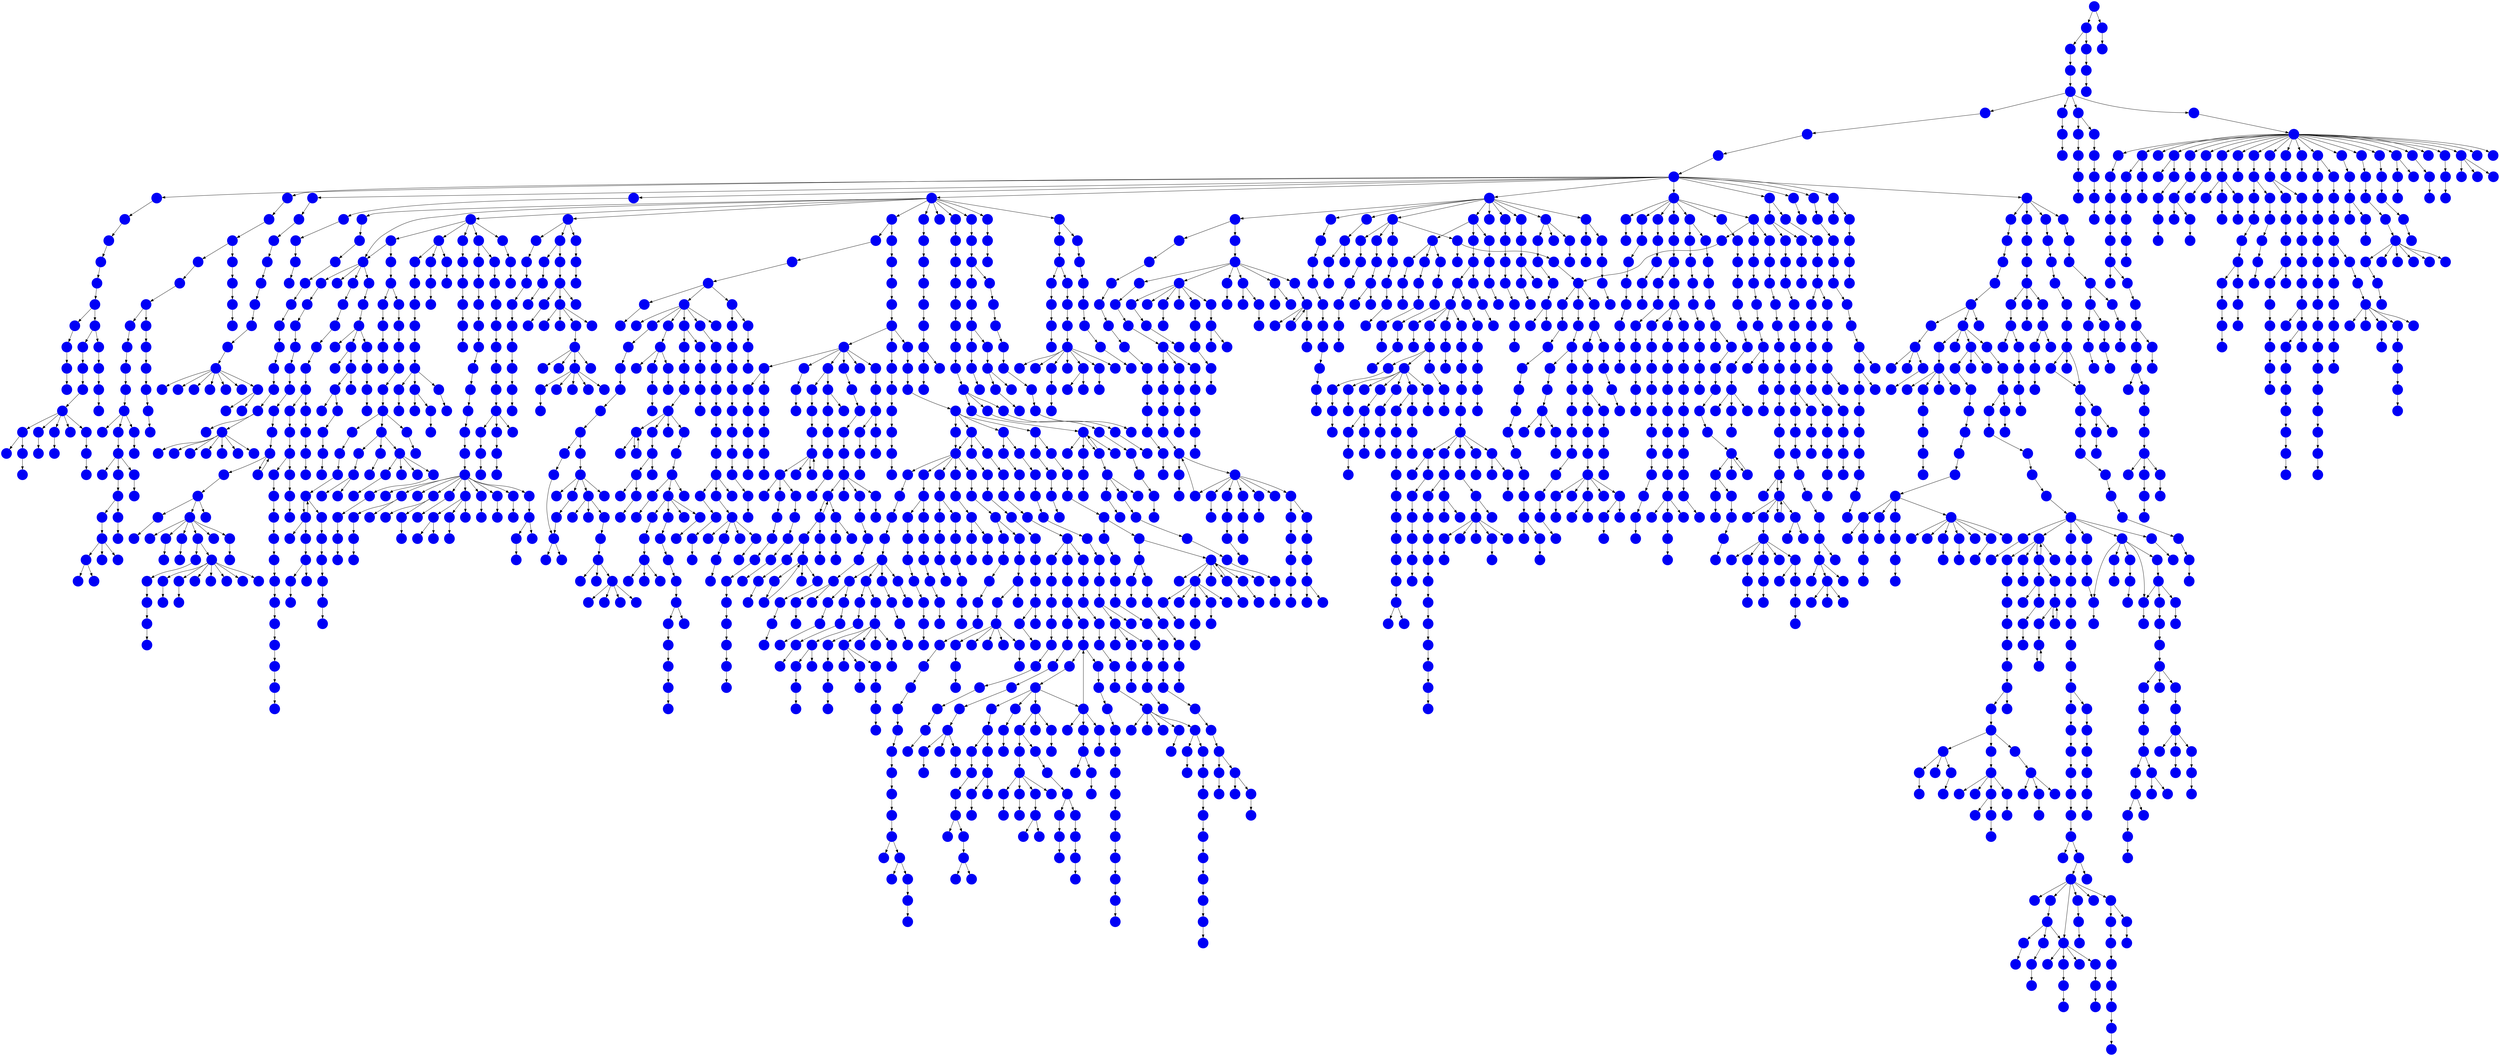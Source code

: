 digraph{
0 [tooltip = "D", penwidth = 0, style = filled, fillcolor = "#0000f6", shape = circle, label = ""]
1 [tooltip = "D", penwidth = 0, style = filled, fillcolor = "#0000f6", shape = circle, label = ""]
2 [tooltip = "D", penwidth = 0, style = filled, fillcolor = "#0000f6", shape = circle, label = ""]
3 [tooltip = "D", penwidth = 0, style = filled, fillcolor = "#0000f6", shape = circle, label = ""]
4 [tooltip = "D", penwidth = 0, style = filled, fillcolor = "#0000f6", shape = circle, label = ""]
5 [tooltip = "D", penwidth = 0, style = filled, fillcolor = "#0000f6", shape = circle, label = ""]
6 [tooltip = "D", penwidth = 0, style = filled, fillcolor = "#0000f6", shape = circle, label = ""]
7 [tooltip = "D", penwidth = 0, style = filled, fillcolor = "#0000f6", shape = circle, label = ""]
8 [tooltip = "D", penwidth = 0, style = filled, fillcolor = "#0000f6", shape = circle, label = ""]
9 [tooltip = "D", penwidth = 0, style = filled, fillcolor = "#0000f6", shape = circle, label = ""]
10 [tooltip = "D", penwidth = 0, style = filled, fillcolor = "#0000f6", shape = circle, label = ""]
11 [tooltip = "D", penwidth = 0, style = filled, fillcolor = "#0000f6", shape = circle, label = ""]
12 [tooltip = "D", penwidth = 0, style = filled, fillcolor = "#0000f6", shape = circle, label = ""]
13 [tooltip = "D", penwidth = 0, style = filled, fillcolor = "#0000f6", shape = circle, label = ""]
14 [tooltip = "D", penwidth = 0, style = filled, fillcolor = "#0000f6", shape = circle, label = ""]
15 [tooltip = "D", penwidth = 0, style = filled, fillcolor = "#0000f6", shape = circle, label = ""]
16 [tooltip = "D", penwidth = 0, style = filled, fillcolor = "#0000f6", shape = circle, label = ""]
17 [tooltip = "D", penwidth = 0, style = filled, fillcolor = "#0000f6", shape = circle, label = ""]
18 [tooltip = "D", penwidth = 0, style = filled, fillcolor = "#0000f6", shape = circle, label = ""]
19 [tooltip = "D", penwidth = 0, style = filled, fillcolor = "#0000f6", shape = circle, label = ""]
20 [tooltip = "D", penwidth = 0, style = filled, fillcolor = "#0000f6", shape = circle, label = ""]
21 [tooltip = "D", penwidth = 0, style = filled, fillcolor = "#0000f6", shape = circle, label = ""]
22 [tooltip = "D", penwidth = 0, style = filled, fillcolor = "#0000f6", shape = circle, label = ""]
23 [tooltip = "D", penwidth = 0, style = filled, fillcolor = "#0000f6", shape = circle, label = ""]
24 [tooltip = "D", penwidth = 0, style = filled, fillcolor = "#0000f6", shape = circle, label = ""]
25 [tooltip = "D", penwidth = 0, style = filled, fillcolor = "#0000f6", shape = circle, label = ""]
26 [tooltip = "D", penwidth = 0, style = filled, fillcolor = "#0000f6", shape = circle, label = ""]
27 [tooltip = "D", penwidth = 0, style = filled, fillcolor = "#0000f6", shape = circle, label = ""]
28 [tooltip = "D", penwidth = 0, style = filled, fillcolor = "#0000f6", shape = circle, label = ""]
29 [tooltip = "D", penwidth = 0, style = filled, fillcolor = "#0000f6", shape = circle, label = ""]
30 [tooltip = "D", penwidth = 0, style = filled, fillcolor = "#0000f6", shape = circle, label = ""]
31 [tooltip = "D", penwidth = 0, style = filled, fillcolor = "#0000f6", shape = circle, label = ""]
32 [tooltip = "D", penwidth = 0, style = filled, fillcolor = "#0000f6", shape = circle, label = ""]
33 [tooltip = "D", penwidth = 0, style = filled, fillcolor = "#0000f6", shape = circle, label = ""]
34 [tooltip = "D", penwidth = 0, style = filled, fillcolor = "#0000f6", shape = circle, label = ""]
35 [tooltip = "D", penwidth = 0, style = filled, fillcolor = "#0000f6", shape = circle, label = ""]
36 [tooltip = "D", penwidth = 0, style = filled, fillcolor = "#0000f6", shape = circle, label = ""]
37 [tooltip = "D", penwidth = 0, style = filled, fillcolor = "#0000f6", shape = circle, label = ""]
38 [tooltip = "D", penwidth = 0, style = filled, fillcolor = "#0000f6", shape = circle, label = ""]
39 [tooltip = "D", penwidth = 0, style = filled, fillcolor = "#0000f6", shape = circle, label = ""]
40 [tooltip = "D", penwidth = 0, style = filled, fillcolor = "#0000f6", shape = circle, label = ""]
41 [tooltip = "D", penwidth = 0, style = filled, fillcolor = "#0000f6", shape = circle, label = ""]
42 [tooltip = "D", penwidth = 0, style = filled, fillcolor = "#0000f6", shape = circle, label = ""]
43 [tooltip = "D", penwidth = 0, style = filled, fillcolor = "#0000f6", shape = circle, label = ""]
44 [tooltip = "D", penwidth = 0, style = filled, fillcolor = "#0000f6", shape = circle, label = ""]
45 [tooltip = "D", penwidth = 0, style = filled, fillcolor = "#0000f6", shape = circle, label = ""]
46 [tooltip = "D", penwidth = 0, style = filled, fillcolor = "#0000f6", shape = circle, label = ""]
47 [tooltip = "D", penwidth = 0, style = filled, fillcolor = "#0000f6", shape = circle, label = ""]
48 [tooltip = "D", penwidth = 0, style = filled, fillcolor = "#0000f6", shape = circle, label = ""]
49 [tooltip = "D", penwidth = 0, style = filled, fillcolor = "#0000f6", shape = circle, label = ""]
50 [tooltip = "D", penwidth = 0, style = filled, fillcolor = "#0000f6", shape = circle, label = ""]
51 [tooltip = "D", penwidth = 0, style = filled, fillcolor = "#0000f6", shape = circle, label = ""]
52 [tooltip = "D", penwidth = 0, style = filled, fillcolor = "#0000f6", shape = circle, label = ""]
53 [tooltip = "D", penwidth = 0, style = filled, fillcolor = "#0000f6", shape = circle, label = ""]
54 [tooltip = "D", penwidth = 0, style = filled, fillcolor = "#0000f6", shape = circle, label = ""]
55 [tooltip = "D", penwidth = 0, style = filled, fillcolor = "#0000f6", shape = circle, label = ""]
56 [tooltip = "D", penwidth = 0, style = filled, fillcolor = "#0000f6", shape = circle, label = ""]
57 [tooltip = "D", penwidth = 0, style = filled, fillcolor = "#0000f6", shape = circle, label = ""]
58 [tooltip = "D", penwidth = 0, style = filled, fillcolor = "#0000f6", shape = circle, label = ""]
59 [tooltip = "D", penwidth = 0, style = filled, fillcolor = "#0000f6", shape = circle, label = ""]
60 [tooltip = "D", penwidth = 0, style = filled, fillcolor = "#0000f6", shape = circle, label = ""]
61 [tooltip = "D", penwidth = 0, style = filled, fillcolor = "#0000f6", shape = circle, label = ""]
62 [tooltip = "D", penwidth = 0, style = filled, fillcolor = "#0000f6", shape = circle, label = ""]
63 [tooltip = "D", penwidth = 0, style = filled, fillcolor = "#0000f6", shape = circle, label = ""]
64 [tooltip = "D", penwidth = 0, style = filled, fillcolor = "#0000f6", shape = circle, label = ""]
65 [tooltip = "D", penwidth = 0, style = filled, fillcolor = "#0000f6", shape = circle, label = ""]
66 [tooltip = "D", penwidth = 0, style = filled, fillcolor = "#0000f6", shape = circle, label = ""]
67 [tooltip = "D", penwidth = 0, style = filled, fillcolor = "#0000f6", shape = circle, label = ""]
68 [tooltip = "D", penwidth = 0, style = filled, fillcolor = "#0000f6", shape = circle, label = ""]
69 [tooltip = "D", penwidth = 0, style = filled, fillcolor = "#0000f6", shape = circle, label = ""]
70 [tooltip = "D", penwidth = 0, style = filled, fillcolor = "#0000f6", shape = circle, label = ""]
71 [tooltip = "D", penwidth = 0, style = filled, fillcolor = "#0000f6", shape = circle, label = ""]
72 [tooltip = "D", penwidth = 0, style = filled, fillcolor = "#0000f6", shape = circle, label = ""]
73 [tooltip = "D", penwidth = 0, style = filled, fillcolor = "#0000f6", shape = circle, label = ""]
74 [tooltip = "D", penwidth = 0, style = filled, fillcolor = "#0000f6", shape = circle, label = ""]
75 [tooltip = "D", penwidth = 0, style = filled, fillcolor = "#0000f6", shape = circle, label = ""]
76 [tooltip = "D", penwidth = 0, style = filled, fillcolor = "#0000f6", shape = circle, label = ""]
77 [tooltip = "D", penwidth = 0, style = filled, fillcolor = "#0000f6", shape = circle, label = ""]
78 [tooltip = "D", penwidth = 0, style = filled, fillcolor = "#0000f6", shape = circle, label = ""]
79 [tooltip = "D", penwidth = 0, style = filled, fillcolor = "#0000f6", shape = circle, label = ""]
80 [tooltip = "D", penwidth = 0, style = filled, fillcolor = "#0000f6", shape = circle, label = ""]
81 [tooltip = "D", penwidth = 0, style = filled, fillcolor = "#0000f6", shape = circle, label = ""]
82 [tooltip = "D", penwidth = 0, style = filled, fillcolor = "#0000f6", shape = circle, label = ""]
83 [tooltip = "D", penwidth = 0, style = filled, fillcolor = "#0000f6", shape = circle, label = ""]
84 [tooltip = "D", penwidth = 0, style = filled, fillcolor = "#0000f6", shape = circle, label = ""]
85 [tooltip = "D", penwidth = 0, style = filled, fillcolor = "#0000f6", shape = circle, label = ""]
86 [tooltip = "D", penwidth = 0, style = filled, fillcolor = "#0000f6", shape = circle, label = ""]
87 [tooltip = "D", penwidth = 0, style = filled, fillcolor = "#0000f6", shape = circle, label = ""]
88 [tooltip = "D", penwidth = 0, style = filled, fillcolor = "#0000f6", shape = circle, label = ""]
89 [tooltip = "D", penwidth = 0, style = filled, fillcolor = "#0000f6", shape = circle, label = ""]
90 [tooltip = "D", penwidth = 0, style = filled, fillcolor = "#0000f6", shape = circle, label = ""]
91 [tooltip = "D", penwidth = 0, style = filled, fillcolor = "#0000f6", shape = circle, label = ""]
92 [tooltip = "D", penwidth = 0, style = filled, fillcolor = "#0000f6", shape = circle, label = ""]
93 [tooltip = "D", penwidth = 0, style = filled, fillcolor = "#0000f6", shape = circle, label = ""]
94 [tooltip = "D", penwidth = 0, style = filled, fillcolor = "#0000f6", shape = circle, label = ""]
95 [tooltip = "D", penwidth = 0, style = filled, fillcolor = "#0000f6", shape = circle, label = ""]
96 [tooltip = "D", penwidth = 0, style = filled, fillcolor = "#0000f6", shape = circle, label = ""]
97 [tooltip = "D", penwidth = 0, style = filled, fillcolor = "#0000f6", shape = circle, label = ""]
98 [tooltip = "D", penwidth = 0, style = filled, fillcolor = "#0000f6", shape = circle, label = ""]
99 [tooltip = "D", penwidth = 0, style = filled, fillcolor = "#0000f6", shape = circle, label = ""]
100 [tooltip = "D", penwidth = 0, style = filled, fillcolor = "#0000f6", shape = circle, label = ""]
101 [tooltip = "D", penwidth = 0, style = filled, fillcolor = "#0000f6", shape = circle, label = ""]
102 [tooltip = "D", penwidth = 0, style = filled, fillcolor = "#0000f6", shape = circle, label = ""]
103 [tooltip = "D", penwidth = 0, style = filled, fillcolor = "#0000f6", shape = circle, label = ""]
104 [tooltip = "D", penwidth = 0, style = filled, fillcolor = "#0000f6", shape = circle, label = ""]
105 [tooltip = "D", penwidth = 0, style = filled, fillcolor = "#0000f6", shape = circle, label = ""]
106 [tooltip = "D", penwidth = 0, style = filled, fillcolor = "#0000f6", shape = circle, label = ""]
107 [tooltip = "D", penwidth = 0, style = filled, fillcolor = "#0000f6", shape = circle, label = ""]
108 [tooltip = "D", penwidth = 0, style = filled, fillcolor = "#0000f6", shape = circle, label = ""]
109 [tooltip = "D", penwidth = 0, style = filled, fillcolor = "#0000f6", shape = circle, label = ""]
110 [tooltip = "D", penwidth = 0, style = filled, fillcolor = "#0000f6", shape = circle, label = ""]
111 [tooltip = "D", penwidth = 0, style = filled, fillcolor = "#0000f6", shape = circle, label = ""]
112 [tooltip = "D", penwidth = 0, style = filled, fillcolor = "#0000f6", shape = circle, label = ""]
113 [tooltip = "D", penwidth = 0, style = filled, fillcolor = "#0000f6", shape = circle, label = ""]
114 [tooltip = "D", penwidth = 0, style = filled, fillcolor = "#0000f6", shape = circle, label = ""]
115 [tooltip = "D", penwidth = 0, style = filled, fillcolor = "#0000f6", shape = circle, label = ""]
116 [tooltip = "D", penwidth = 0, style = filled, fillcolor = "#0000f6", shape = circle, label = ""]
117 [tooltip = "D", penwidth = 0, style = filled, fillcolor = "#0000f6", shape = circle, label = ""]
118 [tooltip = "D", penwidth = 0, style = filled, fillcolor = "#0000f6", shape = circle, label = ""]
119 [tooltip = "D", penwidth = 0, style = filled, fillcolor = "#0000f6", shape = circle, label = ""]
120 [tooltip = "D", penwidth = 0, style = filled, fillcolor = "#0000f6", shape = circle, label = ""]
121 [tooltip = "D", penwidth = 0, style = filled, fillcolor = "#0000f6", shape = circle, label = ""]
122 [tooltip = "D", penwidth = 0, style = filled, fillcolor = "#0000f6", shape = circle, label = ""]
123 [tooltip = "D", penwidth = 0, style = filled, fillcolor = "#0000f6", shape = circle, label = ""]
124 [tooltip = "D", penwidth = 0, style = filled, fillcolor = "#0000f6", shape = circle, label = ""]
125 [tooltip = "D", penwidth = 0, style = filled, fillcolor = "#0000f6", shape = circle, label = ""]
126 [tooltip = "D", penwidth = 0, style = filled, fillcolor = "#0000f6", shape = circle, label = ""]
127 [tooltip = "D", penwidth = 0, style = filled, fillcolor = "#0000f6", shape = circle, label = ""]
128 [tooltip = "D", penwidth = 0, style = filled, fillcolor = "#0000f6", shape = circle, label = ""]
129 [tooltip = "D", penwidth = 0, style = filled, fillcolor = "#0000f6", shape = circle, label = ""]
130 [tooltip = "D", penwidth = 0, style = filled, fillcolor = "#0000f6", shape = circle, label = ""]
131 [tooltip = "D", penwidth = 0, style = filled, fillcolor = "#0000f6", shape = circle, label = ""]
132 [tooltip = "D", penwidth = 0, style = filled, fillcolor = "#0000f6", shape = circle, label = ""]
133 [tooltip = "D", penwidth = 0, style = filled, fillcolor = "#0000f6", shape = circle, label = ""]
134 [tooltip = "D", penwidth = 0, style = filled, fillcolor = "#0000f6", shape = circle, label = ""]
135 [tooltip = "D", penwidth = 0, style = filled, fillcolor = "#0000f6", shape = circle, label = ""]
136 [tooltip = "D", penwidth = 0, style = filled, fillcolor = "#0000f6", shape = circle, label = ""]
137 [tooltip = "D", penwidth = 0, style = filled, fillcolor = "#0000f6", shape = circle, label = ""]
138 [tooltip = "D", penwidth = 0, style = filled, fillcolor = "#0000f6", shape = circle, label = ""]
139 [tooltip = "D", penwidth = 0, style = filled, fillcolor = "#0000f6", shape = circle, label = ""]
140 [tooltip = "D", penwidth = 0, style = filled, fillcolor = "#0000f6", shape = circle, label = ""]
141 [tooltip = "D", penwidth = 0, style = filled, fillcolor = "#0000f6", shape = circle, label = ""]
142 [tooltip = "D", penwidth = 0, style = filled, fillcolor = "#0000f6", shape = circle, label = ""]
143 [tooltip = "D", penwidth = 0, style = filled, fillcolor = "#0000f6", shape = circle, label = ""]
144 [tooltip = "D", penwidth = 0, style = filled, fillcolor = "#0000f6", shape = circle, label = ""]
145 [tooltip = "D", penwidth = 0, style = filled, fillcolor = "#0000f6", shape = circle, label = ""]
146 [tooltip = "D", penwidth = 0, style = filled, fillcolor = "#0000f6", shape = circle, label = ""]
147 [tooltip = "D", penwidth = 0, style = filled, fillcolor = "#0000f6", shape = circle, label = ""]
148 [tooltip = "D", penwidth = 0, style = filled, fillcolor = "#0000f6", shape = circle, label = ""]
149 [tooltip = "D", penwidth = 0, style = filled, fillcolor = "#0000f6", shape = circle, label = ""]
150 [tooltip = "D", penwidth = 0, style = filled, fillcolor = "#0000f6", shape = circle, label = ""]
151 [tooltip = "D", penwidth = 0, style = filled, fillcolor = "#0000f6", shape = circle, label = ""]
152 [tooltip = "D", penwidth = 0, style = filled, fillcolor = "#0000f6", shape = circle, label = ""]
153 [tooltip = "D", penwidth = 0, style = filled, fillcolor = "#0000f6", shape = circle, label = ""]
154 [tooltip = "D", penwidth = 0, style = filled, fillcolor = "#0000f6", shape = circle, label = ""]
155 [tooltip = "D", penwidth = 0, style = filled, fillcolor = "#0000f6", shape = circle, label = ""]
156 [tooltip = "D", penwidth = 0, style = filled, fillcolor = "#0000f6", shape = circle, label = ""]
157 [tooltip = "D", penwidth = 0, style = filled, fillcolor = "#0000f6", shape = circle, label = ""]
158 [tooltip = "D", penwidth = 0, style = filled, fillcolor = "#0000f6", shape = circle, label = ""]
159 [tooltip = "D", penwidth = 0, style = filled, fillcolor = "#0000f6", shape = circle, label = ""]
160 [tooltip = "D", penwidth = 0, style = filled, fillcolor = "#0000f6", shape = circle, label = ""]
161 [tooltip = "D", penwidth = 0, style = filled, fillcolor = "#0000f6", shape = circle, label = ""]
162 [tooltip = "D", penwidth = 0, style = filled, fillcolor = "#0000f6", shape = circle, label = ""]
163 [tooltip = "D", penwidth = 0, style = filled, fillcolor = "#0000f6", shape = circle, label = ""]
164 [tooltip = "D", penwidth = 0, style = filled, fillcolor = "#0000f6", shape = circle, label = ""]
165 [tooltip = "D", penwidth = 0, style = filled, fillcolor = "#0000f6", shape = circle, label = ""]
166 [tooltip = "D", penwidth = 0, style = filled, fillcolor = "#0000f6", shape = circle, label = ""]
167 [tooltip = "D", penwidth = 0, style = filled, fillcolor = "#0000f6", shape = circle, label = ""]
168 [tooltip = "D", penwidth = 0, style = filled, fillcolor = "#0000f6", shape = circle, label = ""]
169 [tooltip = "D", penwidth = 0, style = filled, fillcolor = "#0000f6", shape = circle, label = ""]
170 [tooltip = "D", penwidth = 0, style = filled, fillcolor = "#0000f6", shape = circle, label = ""]
171 [tooltip = "D", penwidth = 0, style = filled, fillcolor = "#0000f6", shape = circle, label = ""]
172 [tooltip = "D", penwidth = 0, style = filled, fillcolor = "#0000f6", shape = circle, label = ""]
173 [tooltip = "D", penwidth = 0, style = filled, fillcolor = "#0000f6", shape = circle, label = ""]
174 [tooltip = "D", penwidth = 0, style = filled, fillcolor = "#0000f6", shape = circle, label = ""]
175 [tooltip = "D", penwidth = 0, style = filled, fillcolor = "#0000f6", shape = circle, label = ""]
176 [tooltip = "D", penwidth = 0, style = filled, fillcolor = "#0000f6", shape = circle, label = ""]
177 [tooltip = "D", penwidth = 0, style = filled, fillcolor = "#0000f6", shape = circle, label = ""]
178 [tooltip = "D", penwidth = 0, style = filled, fillcolor = "#0000f6", shape = circle, label = ""]
179 [tooltip = "D", penwidth = 0, style = filled, fillcolor = "#0000f6", shape = circle, label = ""]
180 [tooltip = "D", penwidth = 0, style = filled, fillcolor = "#0000f6", shape = circle, label = ""]
181 [tooltip = "D", penwidth = 0, style = filled, fillcolor = "#0000f6", shape = circle, label = ""]
182 [tooltip = "D", penwidth = 0, style = filled, fillcolor = "#0000f6", shape = circle, label = ""]
183 [tooltip = "D", penwidth = 0, style = filled, fillcolor = "#0000f6", shape = circle, label = ""]
184 [tooltip = "D", penwidth = 0, style = filled, fillcolor = "#0000f6", shape = circle, label = ""]
185 [tooltip = "D", penwidth = 0, style = filled, fillcolor = "#0000f6", shape = circle, label = ""]
186 [tooltip = "D", penwidth = 0, style = filled, fillcolor = "#0000f6", shape = circle, label = ""]
187 [tooltip = "D", penwidth = 0, style = filled, fillcolor = "#0000f6", shape = circle, label = ""]
188 [tooltip = "D", penwidth = 0, style = filled, fillcolor = "#0000f6", shape = circle, label = ""]
189 [tooltip = "D", penwidth = 0, style = filled, fillcolor = "#0000f6", shape = circle, label = ""]
190 [tooltip = "D", penwidth = 0, style = filled, fillcolor = "#0000f6", shape = circle, label = ""]
191 [tooltip = "D", penwidth = 0, style = filled, fillcolor = "#0000f6", shape = circle, label = ""]
192 [tooltip = "D", penwidth = 0, style = filled, fillcolor = "#0000f6", shape = circle, label = ""]
193 [tooltip = "D", penwidth = 0, style = filled, fillcolor = "#0000f6", shape = circle, label = ""]
194 [tooltip = "D", penwidth = 0, style = filled, fillcolor = "#0000f6", shape = circle, label = ""]
195 [tooltip = "D", penwidth = 0, style = filled, fillcolor = "#0000f6", shape = circle, label = ""]
196 [tooltip = "D", penwidth = 0, style = filled, fillcolor = "#0000f6", shape = circle, label = ""]
197 [tooltip = "D", penwidth = 0, style = filled, fillcolor = "#0000f6", shape = circle, label = ""]
198 [tooltip = "D", penwidth = 0, style = filled, fillcolor = "#0000f6", shape = circle, label = ""]
199 [tooltip = "D", penwidth = 0, style = filled, fillcolor = "#0000f6", shape = circle, label = ""]
200 [tooltip = "D", penwidth = 0, style = filled, fillcolor = "#0000f6", shape = circle, label = ""]
201 [tooltip = "D", penwidth = 0, style = filled, fillcolor = "#0000f6", shape = circle, label = ""]
202 [tooltip = "D", penwidth = 0, style = filled, fillcolor = "#0000f6", shape = circle, label = ""]
203 [tooltip = "D", penwidth = 0, style = filled, fillcolor = "#0000f6", shape = circle, label = ""]
204 [tooltip = "D", penwidth = 0, style = filled, fillcolor = "#0000f6", shape = circle, label = ""]
205 [tooltip = "D", penwidth = 0, style = filled, fillcolor = "#0000f6", shape = circle, label = ""]
206 [tooltip = "D", penwidth = 0, style = filled, fillcolor = "#0000f6", shape = circle, label = ""]
207 [tooltip = "D", penwidth = 0, style = filled, fillcolor = "#0000f6", shape = circle, label = ""]
208 [tooltip = "D", penwidth = 0, style = filled, fillcolor = "#0000f6", shape = circle, label = ""]
209 [tooltip = "D", penwidth = 0, style = filled, fillcolor = "#0000f6", shape = circle, label = ""]
210 [tooltip = "D", penwidth = 0, style = filled, fillcolor = "#0000f6", shape = circle, label = ""]
211 [tooltip = "D", penwidth = 0, style = filled, fillcolor = "#0000f6", shape = circle, label = ""]
212 [tooltip = "D", penwidth = 0, style = filled, fillcolor = "#0000f6", shape = circle, label = ""]
213 [tooltip = "D", penwidth = 0, style = filled, fillcolor = "#0000f6", shape = circle, label = ""]
214 [tooltip = "D", penwidth = 0, style = filled, fillcolor = "#0000f6", shape = circle, label = ""]
215 [tooltip = "D", penwidth = 0, style = filled, fillcolor = "#0000f6", shape = circle, label = ""]
216 [tooltip = "D", penwidth = 0, style = filled, fillcolor = "#0000f6", shape = circle, label = ""]
217 [tooltip = "D", penwidth = 0, style = filled, fillcolor = "#0000f6", shape = circle, label = ""]
218 [tooltip = "D", penwidth = 0, style = filled, fillcolor = "#0000f6", shape = circle, label = ""]
219 [tooltip = "D", penwidth = 0, style = filled, fillcolor = "#0000f6", shape = circle, label = ""]
220 [tooltip = "D", penwidth = 0, style = filled, fillcolor = "#0000f6", shape = circle, label = ""]
221 [tooltip = "D", penwidth = 0, style = filled, fillcolor = "#0000f6", shape = circle, label = ""]
222 [tooltip = "D", penwidth = 0, style = filled, fillcolor = "#0000f6", shape = circle, label = ""]
223 [tooltip = "D", penwidth = 0, style = filled, fillcolor = "#0000f6", shape = circle, label = ""]
224 [tooltip = "D", penwidth = 0, style = filled, fillcolor = "#0000f6", shape = circle, label = ""]
225 [tooltip = "D", penwidth = 0, style = filled, fillcolor = "#0000f6", shape = circle, label = ""]
226 [tooltip = "D", penwidth = 0, style = filled, fillcolor = "#0000f6", shape = circle, label = ""]
227 [tooltip = "D", penwidth = 0, style = filled, fillcolor = "#0000f6", shape = circle, label = ""]
228 [tooltip = "D", penwidth = 0, style = filled, fillcolor = "#0000f6", shape = circle, label = ""]
229 [tooltip = "D", penwidth = 0, style = filled, fillcolor = "#0000f6", shape = circle, label = ""]
230 [tooltip = "D", penwidth = 0, style = filled, fillcolor = "#0000f6", shape = circle, label = ""]
231 [tooltip = "D", penwidth = 0, style = filled, fillcolor = "#0000f6", shape = circle, label = ""]
232 [tooltip = "D", penwidth = 0, style = filled, fillcolor = "#0000f6", shape = circle, label = ""]
233 [tooltip = "D", penwidth = 0, style = filled, fillcolor = "#0000f6", shape = circle, label = ""]
234 [tooltip = "D", penwidth = 0, style = filled, fillcolor = "#0000f6", shape = circle, label = ""]
235 [tooltip = "D", penwidth = 0, style = filled, fillcolor = "#0000f6", shape = circle, label = ""]
236 [tooltip = "D", penwidth = 0, style = filled, fillcolor = "#0000f6", shape = circle, label = ""]
237 [tooltip = "D", penwidth = 0, style = filled, fillcolor = "#0000f6", shape = circle, label = ""]
238 [tooltip = "D", penwidth = 0, style = filled, fillcolor = "#0000f6", shape = circle, label = ""]
239 [tooltip = "D", penwidth = 0, style = filled, fillcolor = "#0000f6", shape = circle, label = ""]
240 [tooltip = "D", penwidth = 0, style = filled, fillcolor = "#0000f6", shape = circle, label = ""]
241 [tooltip = "D", penwidth = 0, style = filled, fillcolor = "#0000f6", shape = circle, label = ""]
242 [tooltip = "D", penwidth = 0, style = filled, fillcolor = "#0000f6", shape = circle, label = ""]
243 [tooltip = "D", penwidth = 0, style = filled, fillcolor = "#0000f6", shape = circle, label = ""]
244 [tooltip = "D", penwidth = 0, style = filled, fillcolor = "#0000f6", shape = circle, label = ""]
245 [tooltip = "D", penwidth = 0, style = filled, fillcolor = "#0000f6", shape = circle, label = ""]
246 [tooltip = "D", penwidth = 0, style = filled, fillcolor = "#0000f6", shape = circle, label = ""]
247 [tooltip = "D", penwidth = 0, style = filled, fillcolor = "#0000f6", shape = circle, label = ""]
248 [tooltip = "D", penwidth = 0, style = filled, fillcolor = "#0000f6", shape = circle, label = ""]
249 [tooltip = "D", penwidth = 0, style = filled, fillcolor = "#0000f6", shape = circle, label = ""]
250 [tooltip = "D", penwidth = 0, style = filled, fillcolor = "#0000f6", shape = circle, label = ""]
251 [tooltip = "D", penwidth = 0, style = filled, fillcolor = "#0000f6", shape = circle, label = ""]
252 [tooltip = "D", penwidth = 0, style = filled, fillcolor = "#0000f6", shape = circle, label = ""]
253 [tooltip = "D", penwidth = 0, style = filled, fillcolor = "#0000f6", shape = circle, label = ""]
254 [tooltip = "D", penwidth = 0, style = filled, fillcolor = "#0000f6", shape = circle, label = ""]
255 [tooltip = "D", penwidth = 0, style = filled, fillcolor = "#0000f6", shape = circle, label = ""]
256 [tooltip = "D", penwidth = 0, style = filled, fillcolor = "#0000f6", shape = circle, label = ""]
257 [tooltip = "D", penwidth = 0, style = filled, fillcolor = "#0000f6", shape = circle, label = ""]
258 [tooltip = "D", penwidth = 0, style = filled, fillcolor = "#0000f6", shape = circle, label = ""]
259 [tooltip = "D", penwidth = 0, style = filled, fillcolor = "#0000f6", shape = circle, label = ""]
260 [tooltip = "D", penwidth = 0, style = filled, fillcolor = "#0000f6", shape = circle, label = ""]
261 [tooltip = "D", penwidth = 0, style = filled, fillcolor = "#0000f6", shape = circle, label = ""]
262 [tooltip = "D", penwidth = 0, style = filled, fillcolor = "#0000f6", shape = circle, label = ""]
263 [tooltip = "D", penwidth = 0, style = filled, fillcolor = "#0000f6", shape = circle, label = ""]
264 [tooltip = "D", penwidth = 0, style = filled, fillcolor = "#0000f6", shape = circle, label = ""]
265 [tooltip = "D", penwidth = 0, style = filled, fillcolor = "#0000f6", shape = circle, label = ""]
266 [tooltip = "D", penwidth = 0, style = filled, fillcolor = "#0000f6", shape = circle, label = ""]
267 [tooltip = "D", penwidth = 0, style = filled, fillcolor = "#0000f6", shape = circle, label = ""]
268 [tooltip = "D", penwidth = 0, style = filled, fillcolor = "#0000f6", shape = circle, label = ""]
269 [tooltip = "D", penwidth = 0, style = filled, fillcolor = "#0000f6", shape = circle, label = ""]
270 [tooltip = "D", penwidth = 0, style = filled, fillcolor = "#0000f6", shape = circle, label = ""]
271 [tooltip = "D", penwidth = 0, style = filled, fillcolor = "#0000f6", shape = circle, label = ""]
272 [tooltip = "D", penwidth = 0, style = filled, fillcolor = "#0000f6", shape = circle, label = ""]
273 [tooltip = "D", penwidth = 0, style = filled, fillcolor = "#0000f6", shape = circle, label = ""]
274 [tooltip = "D", penwidth = 0, style = filled, fillcolor = "#0000f6", shape = circle, label = ""]
275 [tooltip = "D", penwidth = 0, style = filled, fillcolor = "#0000f6", shape = circle, label = ""]
276 [tooltip = "D", penwidth = 0, style = filled, fillcolor = "#0000f6", shape = circle, label = ""]
277 [tooltip = "D", penwidth = 0, style = filled, fillcolor = "#0000f6", shape = circle, label = ""]
278 [tooltip = "D", penwidth = 0, style = filled, fillcolor = "#0000f6", shape = circle, label = ""]
279 [tooltip = "D", penwidth = 0, style = filled, fillcolor = "#0000f6", shape = circle, label = ""]
280 [tooltip = "D", penwidth = 0, style = filled, fillcolor = "#0000f6", shape = circle, label = ""]
281 [tooltip = "D", penwidth = 0, style = filled, fillcolor = "#0000f6", shape = circle, label = ""]
282 [tooltip = "D", penwidth = 0, style = filled, fillcolor = "#0000f6", shape = circle, label = ""]
283 [tooltip = "D", penwidth = 0, style = filled, fillcolor = "#0000f6", shape = circle, label = ""]
284 [tooltip = "D", penwidth = 0, style = filled, fillcolor = "#0000f6", shape = circle, label = ""]
285 [tooltip = "D", penwidth = 0, style = filled, fillcolor = "#0000f6", shape = circle, label = ""]
286 [tooltip = "D", penwidth = 0, style = filled, fillcolor = "#0000f6", shape = circle, label = ""]
287 [tooltip = "D", penwidth = 0, style = filled, fillcolor = "#0000f6", shape = circle, label = ""]
288 [tooltip = "D", penwidth = 0, style = filled, fillcolor = "#0000f6", shape = circle, label = ""]
289 [tooltip = "D", penwidth = 0, style = filled, fillcolor = "#0000f6", shape = circle, label = ""]
290 [tooltip = "D", penwidth = 0, style = filled, fillcolor = "#0000f6", shape = circle, label = ""]
291 [tooltip = "D", penwidth = 0, style = filled, fillcolor = "#0000f6", shape = circle, label = ""]
292 [tooltip = "D", penwidth = 0, style = filled, fillcolor = "#0000f6", shape = circle, label = ""]
293 [tooltip = "D", penwidth = 0, style = filled, fillcolor = "#0000f6", shape = circle, label = ""]
294 [tooltip = "D", penwidth = 0, style = filled, fillcolor = "#0000f6", shape = circle, label = ""]
295 [tooltip = "D", penwidth = 0, style = filled, fillcolor = "#0000f6", shape = circle, label = ""]
296 [tooltip = "D", penwidth = 0, style = filled, fillcolor = "#0000f6", shape = circle, label = ""]
297 [tooltip = "D", penwidth = 0, style = filled, fillcolor = "#0000f6", shape = circle, label = ""]
298 [tooltip = "D", penwidth = 0, style = filled, fillcolor = "#0000f6", shape = circle, label = ""]
299 [tooltip = "D", penwidth = 0, style = filled, fillcolor = "#0000f6", shape = circle, label = ""]
300 [tooltip = "D", penwidth = 0, style = filled, fillcolor = "#0000f6", shape = circle, label = ""]
301 [tooltip = "D", penwidth = 0, style = filled, fillcolor = "#0000f6", shape = circle, label = ""]
302 [tooltip = "D", penwidth = 0, style = filled, fillcolor = "#0000f6", shape = circle, label = ""]
303 [tooltip = "D", penwidth = 0, style = filled, fillcolor = "#0000f6", shape = circle, label = ""]
304 [tooltip = "D", penwidth = 0, style = filled, fillcolor = "#0000f6", shape = circle, label = ""]
305 [tooltip = "D", penwidth = 0, style = filled, fillcolor = "#0000f6", shape = circle, label = ""]
306 [tooltip = "D", penwidth = 0, style = filled, fillcolor = "#0000f6", shape = circle, label = ""]
307 [tooltip = "D", penwidth = 0, style = filled, fillcolor = "#0000f6", shape = circle, label = ""]
308 [tooltip = "D", penwidth = 0, style = filled, fillcolor = "#0000f6", shape = circle, label = ""]
309 [tooltip = "D", penwidth = 0, style = filled, fillcolor = "#0000f6", shape = circle, label = ""]
310 [tooltip = "D", penwidth = 0, style = filled, fillcolor = "#0000f6", shape = circle, label = ""]
311 [tooltip = "D", penwidth = 0, style = filled, fillcolor = "#0000f6", shape = circle, label = ""]
312 [tooltip = "D", penwidth = 0, style = filled, fillcolor = "#0000f6", shape = circle, label = ""]
313 [tooltip = "D", penwidth = 0, style = filled, fillcolor = "#0000f6", shape = circle, label = ""]
314 [tooltip = "D", penwidth = 0, style = filled, fillcolor = "#0000f6", shape = circle, label = ""]
315 [tooltip = "D", penwidth = 0, style = filled, fillcolor = "#0000f6", shape = circle, label = ""]
316 [tooltip = "D", penwidth = 0, style = filled, fillcolor = "#0000f6", shape = circle, label = ""]
317 [tooltip = "D", penwidth = 0, style = filled, fillcolor = "#0000f6", shape = circle, label = ""]
318 [tooltip = "D", penwidth = 0, style = filled, fillcolor = "#0000f6", shape = circle, label = ""]
319 [tooltip = "D", penwidth = 0, style = filled, fillcolor = "#0000f6", shape = circle, label = ""]
320 [tooltip = "D", penwidth = 0, style = filled, fillcolor = "#0000f6", shape = circle, label = ""]
321 [tooltip = "D", penwidth = 0, style = filled, fillcolor = "#0000f6", shape = circle, label = ""]
322 [tooltip = "D", penwidth = 0, style = filled, fillcolor = "#0000f6", shape = circle, label = ""]
323 [tooltip = "D", penwidth = 0, style = filled, fillcolor = "#0000f6", shape = circle, label = ""]
324 [tooltip = "D", penwidth = 0, style = filled, fillcolor = "#0000f6", shape = circle, label = ""]
325 [tooltip = "D", penwidth = 0, style = filled, fillcolor = "#0000f6", shape = circle, label = ""]
326 [tooltip = "D", penwidth = 0, style = filled, fillcolor = "#0000f6", shape = circle, label = ""]
327 [tooltip = "D", penwidth = 0, style = filled, fillcolor = "#0000f6", shape = circle, label = ""]
328 [tooltip = "D", penwidth = 0, style = filled, fillcolor = "#0000f6", shape = circle, label = ""]
329 [tooltip = "D", penwidth = 0, style = filled, fillcolor = "#0000f6", shape = circle, label = ""]
330 [tooltip = "D", penwidth = 0, style = filled, fillcolor = "#0000f6", shape = circle, label = ""]
331 [tooltip = "D", penwidth = 0, style = filled, fillcolor = "#0000f6", shape = circle, label = ""]
332 [tooltip = "D", penwidth = 0, style = filled, fillcolor = "#0000f6", shape = circle, label = ""]
333 [tooltip = "D", penwidth = 0, style = filled, fillcolor = "#0000f6", shape = circle, label = ""]
334 [tooltip = "D", penwidth = 0, style = filled, fillcolor = "#0000f6", shape = circle, label = ""]
335 [tooltip = "D", penwidth = 0, style = filled, fillcolor = "#0000f6", shape = circle, label = ""]
336 [tooltip = "D", penwidth = 0, style = filled, fillcolor = "#0000f6", shape = circle, label = ""]
337 [tooltip = "D", penwidth = 0, style = filled, fillcolor = "#0000f6", shape = circle, label = ""]
338 [tooltip = "D", penwidth = 0, style = filled, fillcolor = "#0000f6", shape = circle, label = ""]
339 [tooltip = "D", penwidth = 0, style = filled, fillcolor = "#0000f6", shape = circle, label = ""]
340 [tooltip = "D", penwidth = 0, style = filled, fillcolor = "#0000f6", shape = circle, label = ""]
341 [tooltip = "D", penwidth = 0, style = filled, fillcolor = "#0000f6", shape = circle, label = ""]
342 [tooltip = "D", penwidth = 0, style = filled, fillcolor = "#0000f6", shape = circle, label = ""]
343 [tooltip = "D", penwidth = 0, style = filled, fillcolor = "#0000f6", shape = circle, label = ""]
344 [tooltip = "D", penwidth = 0, style = filled, fillcolor = "#0000f6", shape = circle, label = ""]
345 [tooltip = "D", penwidth = 0, style = filled, fillcolor = "#0000f6", shape = circle, label = ""]
346 [tooltip = "D", penwidth = 0, style = filled, fillcolor = "#0000f6", shape = circle, label = ""]
347 [tooltip = "D", penwidth = 0, style = filled, fillcolor = "#0000f6", shape = circle, label = ""]
348 [tooltip = "D", penwidth = 0, style = filled, fillcolor = "#0000f6", shape = circle, label = ""]
349 [tooltip = "D", penwidth = 0, style = filled, fillcolor = "#0000f6", shape = circle, label = ""]
350 [tooltip = "D", penwidth = 0, style = filled, fillcolor = "#0000f6", shape = circle, label = ""]
351 [tooltip = "D", penwidth = 0, style = filled, fillcolor = "#0000f6", shape = circle, label = ""]
352 [tooltip = "D", penwidth = 0, style = filled, fillcolor = "#0000f6", shape = circle, label = ""]
353 [tooltip = "D", penwidth = 0, style = filled, fillcolor = "#0000f6", shape = circle, label = ""]
354 [tooltip = "D", penwidth = 0, style = filled, fillcolor = "#0000f6", shape = circle, label = ""]
355 [tooltip = "D", penwidth = 0, style = filled, fillcolor = "#0000f6", shape = circle, label = ""]
356 [tooltip = "D", penwidth = 0, style = filled, fillcolor = "#0000f6", shape = circle, label = ""]
357 [tooltip = "D", penwidth = 0, style = filled, fillcolor = "#0000f6", shape = circle, label = ""]
358 [tooltip = "D", penwidth = 0, style = filled, fillcolor = "#0000f6", shape = circle, label = ""]
359 [tooltip = "D", penwidth = 0, style = filled, fillcolor = "#0000f6", shape = circle, label = ""]
360 [tooltip = "D", penwidth = 0, style = filled, fillcolor = "#0000f6", shape = circle, label = ""]
361 [tooltip = "D", penwidth = 0, style = filled, fillcolor = "#0000f6", shape = circle, label = ""]
362 [tooltip = "D", penwidth = 0, style = filled, fillcolor = "#0000f6", shape = circle, label = ""]
363 [tooltip = "D", penwidth = 0, style = filled, fillcolor = "#0000f6", shape = circle, label = ""]
364 [tooltip = "D", penwidth = 0, style = filled, fillcolor = "#0000f6", shape = circle, label = ""]
365 [tooltip = "D", penwidth = 0, style = filled, fillcolor = "#0000f6", shape = circle, label = ""]
366 [tooltip = "D", penwidth = 0, style = filled, fillcolor = "#0000f6", shape = circle, label = ""]
367 [tooltip = "D", penwidth = 0, style = filled, fillcolor = "#0000f6", shape = circle, label = ""]
368 [tooltip = "D", penwidth = 0, style = filled, fillcolor = "#0000f6", shape = circle, label = ""]
369 [tooltip = "D", penwidth = 0, style = filled, fillcolor = "#0000f6", shape = circle, label = ""]
370 [tooltip = "D", penwidth = 0, style = filled, fillcolor = "#0000f6", shape = circle, label = ""]
371 [tooltip = "D", penwidth = 0, style = filled, fillcolor = "#0000f6", shape = circle, label = ""]
372 [tooltip = "D", penwidth = 0, style = filled, fillcolor = "#0000f6", shape = circle, label = ""]
373 [tooltip = "D", penwidth = 0, style = filled, fillcolor = "#0000f6", shape = circle, label = ""]
374 [tooltip = "D", penwidth = 0, style = filled, fillcolor = "#0000f6", shape = circle, label = ""]
375 [tooltip = "D", penwidth = 0, style = filled, fillcolor = "#0000f6", shape = circle, label = ""]
376 [tooltip = "D", penwidth = 0, style = filled, fillcolor = "#0000f6", shape = circle, label = ""]
377 [tooltip = "D", penwidth = 0, style = filled, fillcolor = "#0000f6", shape = circle, label = ""]
378 [tooltip = "D", penwidth = 0, style = filled, fillcolor = "#0000f6", shape = circle, label = ""]
379 [tooltip = "D", penwidth = 0, style = filled, fillcolor = "#0000f6", shape = circle, label = ""]
380 [tooltip = "D", penwidth = 0, style = filled, fillcolor = "#0000f6", shape = circle, label = ""]
381 [tooltip = "D", penwidth = 0, style = filled, fillcolor = "#0000f6", shape = circle, label = ""]
382 [tooltip = "D", penwidth = 0, style = filled, fillcolor = "#0000f6", shape = circle, label = ""]
383 [tooltip = "D", penwidth = 0, style = filled, fillcolor = "#0000f6", shape = circle, label = ""]
384 [tooltip = "D", penwidth = 0, style = filled, fillcolor = "#0000f6", shape = circle, label = ""]
385 [tooltip = "D", penwidth = 0, style = filled, fillcolor = "#0000f6", shape = circle, label = ""]
386 [tooltip = "D", penwidth = 0, style = filled, fillcolor = "#0000f6", shape = circle, label = ""]
387 [tooltip = "D", penwidth = 0, style = filled, fillcolor = "#0000f6", shape = circle, label = ""]
388 [tooltip = "D", penwidth = 0, style = filled, fillcolor = "#0000f6", shape = circle, label = ""]
389 [tooltip = "D", penwidth = 0, style = filled, fillcolor = "#0000f6", shape = circle, label = ""]
390 [tooltip = "D", penwidth = 0, style = filled, fillcolor = "#0000f6", shape = circle, label = ""]
391 [tooltip = "D", penwidth = 0, style = filled, fillcolor = "#0000f6", shape = circle, label = ""]
392 [tooltip = "D", penwidth = 0, style = filled, fillcolor = "#0000f6", shape = circle, label = ""]
393 [tooltip = "D", penwidth = 0, style = filled, fillcolor = "#0000f6", shape = circle, label = ""]
394 [tooltip = "D", penwidth = 0, style = filled, fillcolor = "#0000f6", shape = circle, label = ""]
395 [tooltip = "D", penwidth = 0, style = filled, fillcolor = "#0000f6", shape = circle, label = ""]
396 [tooltip = "D", penwidth = 0, style = filled, fillcolor = "#0000f6", shape = circle, label = ""]
397 [tooltip = "D", penwidth = 0, style = filled, fillcolor = "#0000f6", shape = circle, label = ""]
398 [tooltip = "D", penwidth = 0, style = filled, fillcolor = "#0000f6", shape = circle, label = ""]
399 [tooltip = "D", penwidth = 0, style = filled, fillcolor = "#0000f6", shape = circle, label = ""]
400 [tooltip = "D", penwidth = 0, style = filled, fillcolor = "#0000f6", shape = circle, label = ""]
401 [tooltip = "D", penwidth = 0, style = filled, fillcolor = "#0000f6", shape = circle, label = ""]
402 [tooltip = "D", penwidth = 0, style = filled, fillcolor = "#0000f6", shape = circle, label = ""]
403 [tooltip = "D", penwidth = 0, style = filled, fillcolor = "#0000f6", shape = circle, label = ""]
404 [tooltip = "D", penwidth = 0, style = filled, fillcolor = "#0000f6", shape = circle, label = ""]
405 [tooltip = "D", penwidth = 0, style = filled, fillcolor = "#0000f6", shape = circle, label = ""]
406 [tooltip = "D", penwidth = 0, style = filled, fillcolor = "#0000f6", shape = circle, label = ""]
407 [tooltip = "D", penwidth = 0, style = filled, fillcolor = "#0000f6", shape = circle, label = ""]
408 [tooltip = "D", penwidth = 0, style = filled, fillcolor = "#0000f6", shape = circle, label = ""]
409 [tooltip = "D", penwidth = 0, style = filled, fillcolor = "#0000f6", shape = circle, label = ""]
410 [tooltip = "D", penwidth = 0, style = filled, fillcolor = "#0000f6", shape = circle, label = ""]
411 [tooltip = "D", penwidth = 0, style = filled, fillcolor = "#0000f6", shape = circle, label = ""]
412 [tooltip = "D", penwidth = 0, style = filled, fillcolor = "#0000f6", shape = circle, label = ""]
413 [tooltip = "D", penwidth = 0, style = filled, fillcolor = "#0000f6", shape = circle, label = ""]
414 [tooltip = "D", penwidth = 0, style = filled, fillcolor = "#0000f6", shape = circle, label = ""]
415 [tooltip = "D", penwidth = 0, style = filled, fillcolor = "#0000f6", shape = circle, label = ""]
416 [tooltip = "D", penwidth = 0, style = filled, fillcolor = "#0000f6", shape = circle, label = ""]
417 [tooltip = "D", penwidth = 0, style = filled, fillcolor = "#0000f6", shape = circle, label = ""]
418 [tooltip = "D", penwidth = 0, style = filled, fillcolor = "#0000f6", shape = circle, label = ""]
419 [tooltip = "D", penwidth = 0, style = filled, fillcolor = "#0000f6", shape = circle, label = ""]
420 [tooltip = "D", penwidth = 0, style = filled, fillcolor = "#0000f6", shape = circle, label = ""]
421 [tooltip = "D", penwidth = 0, style = filled, fillcolor = "#0000f6", shape = circle, label = ""]
422 [tooltip = "D", penwidth = 0, style = filled, fillcolor = "#0000f6", shape = circle, label = ""]
423 [tooltip = "D", penwidth = 0, style = filled, fillcolor = "#0000f6", shape = circle, label = ""]
424 [tooltip = "D", penwidth = 0, style = filled, fillcolor = "#0000f6", shape = circle, label = ""]
425 [tooltip = "D", penwidth = 0, style = filled, fillcolor = "#0000f6", shape = circle, label = ""]
426 [tooltip = "D", penwidth = 0, style = filled, fillcolor = "#0000f6", shape = circle, label = ""]
427 [tooltip = "D", penwidth = 0, style = filled, fillcolor = "#0000f6", shape = circle, label = ""]
428 [tooltip = "D", penwidth = 0, style = filled, fillcolor = "#0000f6", shape = circle, label = ""]
429 [tooltip = "D", penwidth = 0, style = filled, fillcolor = "#0000f6", shape = circle, label = ""]
430 [tooltip = "D", penwidth = 0, style = filled, fillcolor = "#0000f6", shape = circle, label = ""]
431 [tooltip = "D", penwidth = 0, style = filled, fillcolor = "#0000f6", shape = circle, label = ""]
432 [tooltip = "D", penwidth = 0, style = filled, fillcolor = "#0000f6", shape = circle, label = ""]
433 [tooltip = "D", penwidth = 0, style = filled, fillcolor = "#0000f6", shape = circle, label = ""]
434 [tooltip = "D", penwidth = 0, style = filled, fillcolor = "#0000f6", shape = circle, label = ""]
435 [tooltip = "D", penwidth = 0, style = filled, fillcolor = "#0000f6", shape = circle, label = ""]
436 [tooltip = "D", penwidth = 0, style = filled, fillcolor = "#0000f6", shape = circle, label = ""]
437 [tooltip = "D", penwidth = 0, style = filled, fillcolor = "#0000f6", shape = circle, label = ""]
438 [tooltip = "D", penwidth = 0, style = filled, fillcolor = "#0000f6", shape = circle, label = ""]
439 [tooltip = "D", penwidth = 0, style = filled, fillcolor = "#0000f6", shape = circle, label = ""]
440 [tooltip = "D", penwidth = 0, style = filled, fillcolor = "#0000f6", shape = circle, label = ""]
441 [tooltip = "D", penwidth = 0, style = filled, fillcolor = "#0000f6", shape = circle, label = ""]
442 [tooltip = "D", penwidth = 0, style = filled, fillcolor = "#0000f6", shape = circle, label = ""]
443 [tooltip = "D", penwidth = 0, style = filled, fillcolor = "#0000f6", shape = circle, label = ""]
444 [tooltip = "D", penwidth = 0, style = filled, fillcolor = "#0000f6", shape = circle, label = ""]
445 [tooltip = "D", penwidth = 0, style = filled, fillcolor = "#0000f6", shape = circle, label = ""]
446 [tooltip = "D", penwidth = 0, style = filled, fillcolor = "#0000f6", shape = circle, label = ""]
447 [tooltip = "D", penwidth = 0, style = filled, fillcolor = "#0000f6", shape = circle, label = ""]
448 [tooltip = "D", penwidth = 0, style = filled, fillcolor = "#0000f6", shape = circle, label = ""]
449 [tooltip = "D", penwidth = 0, style = filled, fillcolor = "#0000f6", shape = circle, label = ""]
450 [tooltip = "D", penwidth = 0, style = filled, fillcolor = "#0000f6", shape = circle, label = ""]
451 [tooltip = "D", penwidth = 0, style = filled, fillcolor = "#0000f6", shape = circle, label = ""]
452 [tooltip = "D", penwidth = 0, style = filled, fillcolor = "#0000f6", shape = circle, label = ""]
453 [tooltip = "D", penwidth = 0, style = filled, fillcolor = "#0000f6", shape = circle, label = ""]
454 [tooltip = "D", penwidth = 0, style = filled, fillcolor = "#0000f6", shape = circle, label = ""]
455 [tooltip = "D", penwidth = 0, style = filled, fillcolor = "#0000f6", shape = circle, label = ""]
456 [tooltip = "D", penwidth = 0, style = filled, fillcolor = "#0000f6", shape = circle, label = ""]
457 [tooltip = "D", penwidth = 0, style = filled, fillcolor = "#0000f6", shape = circle, label = ""]
458 [tooltip = "D", penwidth = 0, style = filled, fillcolor = "#0000f6", shape = circle, label = ""]
459 [tooltip = "D", penwidth = 0, style = filled, fillcolor = "#0000f6", shape = circle, label = ""]
460 [tooltip = "D", penwidth = 0, style = filled, fillcolor = "#0000f6", shape = circle, label = ""]
461 [tooltip = "D", penwidth = 0, style = filled, fillcolor = "#0000f6", shape = circle, label = ""]
462 [tooltip = "D", penwidth = 0, style = filled, fillcolor = "#0000f6", shape = circle, label = ""]
463 [tooltip = "D", penwidth = 0, style = filled, fillcolor = "#0000f6", shape = circle, label = ""]
464 [tooltip = "D", penwidth = 0, style = filled, fillcolor = "#0000f6", shape = circle, label = ""]
465 [tooltip = "D", penwidth = 0, style = filled, fillcolor = "#0000f6", shape = circle, label = ""]
466 [tooltip = "D", penwidth = 0, style = filled, fillcolor = "#0000f6", shape = circle, label = ""]
467 [tooltip = "D", penwidth = 0, style = filled, fillcolor = "#0000f6", shape = circle, label = ""]
468 [tooltip = "D", penwidth = 0, style = filled, fillcolor = "#0000f6", shape = circle, label = ""]
469 [tooltip = "D", penwidth = 0, style = filled, fillcolor = "#0000f6", shape = circle, label = ""]
470 [tooltip = "D", penwidth = 0, style = filled, fillcolor = "#0000f6", shape = circle, label = ""]
471 [tooltip = "D", penwidth = 0, style = filled, fillcolor = "#0000f6", shape = circle, label = ""]
472 [tooltip = "D", penwidth = 0, style = filled, fillcolor = "#0000f6", shape = circle, label = ""]
473 [tooltip = "D", penwidth = 0, style = filled, fillcolor = "#0000f6", shape = circle, label = ""]
474 [tooltip = "D", penwidth = 0, style = filled, fillcolor = "#0000f6", shape = circle, label = ""]
475 [tooltip = "D", penwidth = 0, style = filled, fillcolor = "#0000f6", shape = circle, label = ""]
476 [tooltip = "D", penwidth = 0, style = filled, fillcolor = "#0000f6", shape = circle, label = ""]
477 [tooltip = "D", penwidth = 0, style = filled, fillcolor = "#0000f6", shape = circle, label = ""]
478 [tooltip = "D", penwidth = 0, style = filled, fillcolor = "#0000f6", shape = circle, label = ""]
479 [tooltip = "D", penwidth = 0, style = filled, fillcolor = "#0000f6", shape = circle, label = ""]
480 [tooltip = "D", penwidth = 0, style = filled, fillcolor = "#0000f6", shape = circle, label = ""]
481 [tooltip = "D", penwidth = 0, style = filled, fillcolor = "#0000f6", shape = circle, label = ""]
482 [tooltip = "D", penwidth = 0, style = filled, fillcolor = "#0000f6", shape = circle, label = ""]
483 [tooltip = "D", penwidth = 0, style = filled, fillcolor = "#0000f6", shape = circle, label = ""]
484 [tooltip = "D", penwidth = 0, style = filled, fillcolor = "#0000f6", shape = circle, label = ""]
485 [tooltip = "D", penwidth = 0, style = filled, fillcolor = "#0000f6", shape = circle, label = ""]
486 [tooltip = "D", penwidth = 0, style = filled, fillcolor = "#0000f6", shape = circle, label = ""]
487 [tooltip = "D", penwidth = 0, style = filled, fillcolor = "#0000f6", shape = circle, label = ""]
488 [tooltip = "D", penwidth = 0, style = filled, fillcolor = "#0000f6", shape = circle, label = ""]
489 [tooltip = "D", penwidth = 0, style = filled, fillcolor = "#0000f6", shape = circle, label = ""]
490 [tooltip = "D", penwidth = 0, style = filled, fillcolor = "#0000f6", shape = circle, label = ""]
491 [tooltip = "D", penwidth = 0, style = filled, fillcolor = "#0000f6", shape = circle, label = ""]
492 [tooltip = "D", penwidth = 0, style = filled, fillcolor = "#0000f6", shape = circle, label = ""]
493 [tooltip = "D", penwidth = 0, style = filled, fillcolor = "#0000f6", shape = circle, label = ""]
494 [tooltip = "D", penwidth = 0, style = filled, fillcolor = "#0000f6", shape = circle, label = ""]
495 [tooltip = "D", penwidth = 0, style = filled, fillcolor = "#0000f6", shape = circle, label = ""]
496 [tooltip = "D", penwidth = 0, style = filled, fillcolor = "#0000f6", shape = circle, label = ""]
497 [tooltip = "D", penwidth = 0, style = filled, fillcolor = "#0000f6", shape = circle, label = ""]
498 [tooltip = "D", penwidth = 0, style = filled, fillcolor = "#0000f6", shape = circle, label = ""]
499 [tooltip = "D", penwidth = 0, style = filled, fillcolor = "#0000f6", shape = circle, label = ""]
500 [tooltip = "D", penwidth = 0, style = filled, fillcolor = "#0000f6", shape = circle, label = ""]
501 [tooltip = "D", penwidth = 0, style = filled, fillcolor = "#0000f6", shape = circle, label = ""]
502 [tooltip = "D", penwidth = 0, style = filled, fillcolor = "#0000f6", shape = circle, label = ""]
503 [tooltip = "D", penwidth = 0, style = filled, fillcolor = "#0000f6", shape = circle, label = ""]
504 [tooltip = "D", penwidth = 0, style = filled, fillcolor = "#0000f6", shape = circle, label = ""]
505 [tooltip = "D", penwidth = 0, style = filled, fillcolor = "#0000f6", shape = circle, label = ""]
506 [tooltip = "D", penwidth = 0, style = filled, fillcolor = "#0000f6", shape = circle, label = ""]
507 [tooltip = "D", penwidth = 0, style = filled, fillcolor = "#0000f6", shape = circle, label = ""]
508 [tooltip = "D", penwidth = 0, style = filled, fillcolor = "#0000f6", shape = circle, label = ""]
509 [tooltip = "D", penwidth = 0, style = filled, fillcolor = "#0000f6", shape = circle, label = ""]
510 [tooltip = "D", penwidth = 0, style = filled, fillcolor = "#0000f6", shape = circle, label = ""]
511 [tooltip = "D", penwidth = 0, style = filled, fillcolor = "#0000f6", shape = circle, label = ""]
512 [tooltip = "D", penwidth = 0, style = filled, fillcolor = "#0000f6", shape = circle, label = ""]
513 [tooltip = "D", penwidth = 0, style = filled, fillcolor = "#0000f6", shape = circle, label = ""]
514 [tooltip = "D", penwidth = 0, style = filled, fillcolor = "#0000f6", shape = circle, label = ""]
515 [tooltip = "D", penwidth = 0, style = filled, fillcolor = "#0000f6", shape = circle, label = ""]
516 [tooltip = "D", penwidth = 0, style = filled, fillcolor = "#0000f6", shape = circle, label = ""]
517 [tooltip = "D", penwidth = 0, style = filled, fillcolor = "#0000f6", shape = circle, label = ""]
518 [tooltip = "D", penwidth = 0, style = filled, fillcolor = "#0000f6", shape = circle, label = ""]
519 [tooltip = "D", penwidth = 0, style = filled, fillcolor = "#0000f6", shape = circle, label = ""]
520 [tooltip = "D", penwidth = 0, style = filled, fillcolor = "#0000f6", shape = circle, label = ""]
521 [tooltip = "D", penwidth = 0, style = filled, fillcolor = "#0000f6", shape = circle, label = ""]
522 [tooltip = "D", penwidth = 0, style = filled, fillcolor = "#0000f6", shape = circle, label = ""]
523 [tooltip = "D", penwidth = 0, style = filled, fillcolor = "#0000f6", shape = circle, label = ""]
524 [tooltip = "D", penwidth = 0, style = filled, fillcolor = "#0000f6", shape = circle, label = ""]
525 [tooltip = "D", penwidth = 0, style = filled, fillcolor = "#0000f6", shape = circle, label = ""]
526 [tooltip = "D", penwidth = 0, style = filled, fillcolor = "#0000f6", shape = circle, label = ""]
527 [tooltip = "D", penwidth = 0, style = filled, fillcolor = "#0000f6", shape = circle, label = ""]
528 [tooltip = "D", penwidth = 0, style = filled, fillcolor = "#0000f6", shape = circle, label = ""]
529 [tooltip = "D", penwidth = 0, style = filled, fillcolor = "#0000f6", shape = circle, label = ""]
530 [tooltip = "D", penwidth = 0, style = filled, fillcolor = "#0000f6", shape = circle, label = ""]
531 [tooltip = "D", penwidth = 0, style = filled, fillcolor = "#0000f6", shape = circle, label = ""]
532 [tooltip = "D", penwidth = 0, style = filled, fillcolor = "#0000f6", shape = circle, label = ""]
533 [tooltip = "D", penwidth = 0, style = filled, fillcolor = "#0000f6", shape = circle, label = ""]
534 [tooltip = "D", penwidth = 0, style = filled, fillcolor = "#0000f6", shape = circle, label = ""]
535 [tooltip = "D", penwidth = 0, style = filled, fillcolor = "#0000f6", shape = circle, label = ""]
536 [tooltip = "D", penwidth = 0, style = filled, fillcolor = "#0000f6", shape = circle, label = ""]
537 [tooltip = "D", penwidth = 0, style = filled, fillcolor = "#0000f6", shape = circle, label = ""]
538 [tooltip = "D", penwidth = 0, style = filled, fillcolor = "#0000f6", shape = circle, label = ""]
539 [tooltip = "D", penwidth = 0, style = filled, fillcolor = "#0000f6", shape = circle, label = ""]
540 [tooltip = "D", penwidth = 0, style = filled, fillcolor = "#0000f6", shape = circle, label = ""]
541 [tooltip = "D", penwidth = 0, style = filled, fillcolor = "#0000f6", shape = circle, label = ""]
542 [tooltip = "D", penwidth = 0, style = filled, fillcolor = "#0000f6", shape = circle, label = ""]
543 [tooltip = "D", penwidth = 0, style = filled, fillcolor = "#0000f6", shape = circle, label = ""]
544 [tooltip = "D", penwidth = 0, style = filled, fillcolor = "#0000f6", shape = circle, label = ""]
545 [tooltip = "D", penwidth = 0, style = filled, fillcolor = "#0000f6", shape = circle, label = ""]
546 [tooltip = "D", penwidth = 0, style = filled, fillcolor = "#0000f6", shape = circle, label = ""]
547 [tooltip = "D", penwidth = 0, style = filled, fillcolor = "#0000f6", shape = circle, label = ""]
548 [tooltip = "D", penwidth = 0, style = filled, fillcolor = "#0000f6", shape = circle, label = ""]
549 [tooltip = "D", penwidth = 0, style = filled, fillcolor = "#0000f6", shape = circle, label = ""]
550 [tooltip = "D", penwidth = 0, style = filled, fillcolor = "#0000f6", shape = circle, label = ""]
551 [tooltip = "D", penwidth = 0, style = filled, fillcolor = "#0000f6", shape = circle, label = ""]
552 [tooltip = "D", penwidth = 0, style = filled, fillcolor = "#0000f6", shape = circle, label = ""]
553 [tooltip = "D", penwidth = 0, style = filled, fillcolor = "#0000f6", shape = circle, label = ""]
554 [tooltip = "D", penwidth = 0, style = filled, fillcolor = "#0000f6", shape = circle, label = ""]
555 [tooltip = "D", penwidth = 0, style = filled, fillcolor = "#0000f6", shape = circle, label = ""]
556 [tooltip = "D", penwidth = 0, style = filled, fillcolor = "#0000f6", shape = circle, label = ""]
557 [tooltip = "D", penwidth = 0, style = filled, fillcolor = "#0000f6", shape = circle, label = ""]
558 [tooltip = "D", penwidth = 0, style = filled, fillcolor = "#0000f6", shape = circle, label = ""]
559 [tooltip = "D", penwidth = 0, style = filled, fillcolor = "#0000f6", shape = circle, label = ""]
560 [tooltip = "D", penwidth = 0, style = filled, fillcolor = "#0000f6", shape = circle, label = ""]
561 [tooltip = "D", penwidth = 0, style = filled, fillcolor = "#0000f6", shape = circle, label = ""]
562 [tooltip = "D", penwidth = 0, style = filled, fillcolor = "#0000f6", shape = circle, label = ""]
563 [tooltip = "D", penwidth = 0, style = filled, fillcolor = "#0000f6", shape = circle, label = ""]
564 [tooltip = "D", penwidth = 0, style = filled, fillcolor = "#0000f6", shape = circle, label = ""]
565 [tooltip = "D", penwidth = 0, style = filled, fillcolor = "#0000f6", shape = circle, label = ""]
566 [tooltip = "D", penwidth = 0, style = filled, fillcolor = "#0000f6", shape = circle, label = ""]
567 [tooltip = "D", penwidth = 0, style = filled, fillcolor = "#0000f6", shape = circle, label = ""]
568 [tooltip = "D", penwidth = 0, style = filled, fillcolor = "#0000f6", shape = circle, label = ""]
569 [tooltip = "D", penwidth = 0, style = filled, fillcolor = "#0000f6", shape = circle, label = ""]
570 [tooltip = "D", penwidth = 0, style = filled, fillcolor = "#0000f6", shape = circle, label = ""]
571 [tooltip = "D", penwidth = 0, style = filled, fillcolor = "#0000f6", shape = circle, label = ""]
572 [tooltip = "D", penwidth = 0, style = filled, fillcolor = "#0000f6", shape = circle, label = ""]
573 [tooltip = "D", penwidth = 0, style = filled, fillcolor = "#0000f6", shape = circle, label = ""]
574 [tooltip = "D", penwidth = 0, style = filled, fillcolor = "#0000f6", shape = circle, label = ""]
575 [tooltip = "D", penwidth = 0, style = filled, fillcolor = "#0000f6", shape = circle, label = ""]
576 [tooltip = "D", penwidth = 0, style = filled, fillcolor = "#0000f6", shape = circle, label = ""]
577 [tooltip = "D", penwidth = 0, style = filled, fillcolor = "#0000f6", shape = circle, label = ""]
578 [tooltip = "D", penwidth = 0, style = filled, fillcolor = "#0000f6", shape = circle, label = ""]
579 [tooltip = "D", penwidth = 0, style = filled, fillcolor = "#0000f6", shape = circle, label = ""]
580 [tooltip = "D", penwidth = 0, style = filled, fillcolor = "#0000f6", shape = circle, label = ""]
581 [tooltip = "D", penwidth = 0, style = filled, fillcolor = "#0000f6", shape = circle, label = ""]
582 [tooltip = "D", penwidth = 0, style = filled, fillcolor = "#0000f6", shape = circle, label = ""]
583 [tooltip = "D", penwidth = 0, style = filled, fillcolor = "#0000f6", shape = circle, label = ""]
584 [tooltip = "D", penwidth = 0, style = filled, fillcolor = "#0000f6", shape = circle, label = ""]
585 [tooltip = "D", penwidth = 0, style = filled, fillcolor = "#0000f6", shape = circle, label = ""]
586 [tooltip = "D", penwidth = 0, style = filled, fillcolor = "#0000f6", shape = circle, label = ""]
587 [tooltip = "D", penwidth = 0, style = filled, fillcolor = "#0000f6", shape = circle, label = ""]
588 [tooltip = "D", penwidth = 0, style = filled, fillcolor = "#0000f6", shape = circle, label = ""]
589 [tooltip = "D", penwidth = 0, style = filled, fillcolor = "#0000f6", shape = circle, label = ""]
590 [tooltip = "D", penwidth = 0, style = filled, fillcolor = "#0000f6", shape = circle, label = ""]
591 [tooltip = "D", penwidth = 0, style = filled, fillcolor = "#0000f6", shape = circle, label = ""]
592 [tooltip = "D", penwidth = 0, style = filled, fillcolor = "#0000f6", shape = circle, label = ""]
593 [tooltip = "D", penwidth = 0, style = filled, fillcolor = "#0000f6", shape = circle, label = ""]
594 [tooltip = "D", penwidth = 0, style = filled, fillcolor = "#0000f6", shape = circle, label = ""]
595 [tooltip = "D", penwidth = 0, style = filled, fillcolor = "#0000f6", shape = circle, label = ""]
596 [tooltip = "D", penwidth = 0, style = filled, fillcolor = "#0000f6", shape = circle, label = ""]
597 [tooltip = "D", penwidth = 0, style = filled, fillcolor = "#0000f6", shape = circle, label = ""]
598 [tooltip = "D", penwidth = 0, style = filled, fillcolor = "#0000f6", shape = circle, label = ""]
599 [tooltip = "D", penwidth = 0, style = filled, fillcolor = "#0000f6", shape = circle, label = ""]
600 [tooltip = "D", penwidth = 0, style = filled, fillcolor = "#0000f6", shape = circle, label = ""]
601 [tooltip = "D", penwidth = 0, style = filled, fillcolor = "#0000f6", shape = circle, label = ""]
602 [tooltip = "D", penwidth = 0, style = filled, fillcolor = "#0000f6", shape = circle, label = ""]
603 [tooltip = "D", penwidth = 0, style = filled, fillcolor = "#0000f6", shape = circle, label = ""]
604 [tooltip = "D", penwidth = 0, style = filled, fillcolor = "#0000f6", shape = circle, label = ""]
605 [tooltip = "D", penwidth = 0, style = filled, fillcolor = "#0000f6", shape = circle, label = ""]
606 [tooltip = "D", penwidth = 0, style = filled, fillcolor = "#0000f6", shape = circle, label = ""]
607 [tooltip = "D", penwidth = 0, style = filled, fillcolor = "#0000f6", shape = circle, label = ""]
608 [tooltip = "D", penwidth = 0, style = filled, fillcolor = "#0000f6", shape = circle, label = ""]
609 [tooltip = "D", penwidth = 0, style = filled, fillcolor = "#0000f6", shape = circle, label = ""]
610 [tooltip = "D", penwidth = 0, style = filled, fillcolor = "#0000f6", shape = circle, label = ""]
611 [tooltip = "D", penwidth = 0, style = filled, fillcolor = "#0000f6", shape = circle, label = ""]
612 [tooltip = "D", penwidth = 0, style = filled, fillcolor = "#0000f6", shape = circle, label = ""]
613 [tooltip = "D", penwidth = 0, style = filled, fillcolor = "#0000f6", shape = circle, label = ""]
614 [tooltip = "D", penwidth = 0, style = filled, fillcolor = "#0000f6", shape = circle, label = ""]
615 [tooltip = "D", penwidth = 0, style = filled, fillcolor = "#0000f6", shape = circle, label = ""]
616 [tooltip = "D", penwidth = 0, style = filled, fillcolor = "#0000f6", shape = circle, label = ""]
617 [tooltip = "D", penwidth = 0, style = filled, fillcolor = "#0000f6", shape = circle, label = ""]
618 [tooltip = "D", penwidth = 0, style = filled, fillcolor = "#0000f6", shape = circle, label = ""]
619 [tooltip = "D", penwidth = 0, style = filled, fillcolor = "#0000f6", shape = circle, label = ""]
620 [tooltip = "D", penwidth = 0, style = filled, fillcolor = "#0000f6", shape = circle, label = ""]
621 [tooltip = "D", penwidth = 0, style = filled, fillcolor = "#0000f6", shape = circle, label = ""]
622 [tooltip = "D", penwidth = 0, style = filled, fillcolor = "#0000f6", shape = circle, label = ""]
623 [tooltip = "D", penwidth = 0, style = filled, fillcolor = "#0000f6", shape = circle, label = ""]
624 [tooltip = "D", penwidth = 0, style = filled, fillcolor = "#0000f6", shape = circle, label = ""]
625 [tooltip = "D", penwidth = 0, style = filled, fillcolor = "#0000f6", shape = circle, label = ""]
626 [tooltip = "D", penwidth = 0, style = filled, fillcolor = "#0000f6", shape = circle, label = ""]
627 [tooltip = "D", penwidth = 0, style = filled, fillcolor = "#0000f6", shape = circle, label = ""]
628 [tooltip = "D", penwidth = 0, style = filled, fillcolor = "#0000f6", shape = circle, label = ""]
629 [tooltip = "D", penwidth = 0, style = filled, fillcolor = "#0000f6", shape = circle, label = ""]
630 [tooltip = "D", penwidth = 0, style = filled, fillcolor = "#0000f6", shape = circle, label = ""]
631 [tooltip = "D", penwidth = 0, style = filled, fillcolor = "#0000f6", shape = circle, label = ""]
632 [tooltip = "D", penwidth = 0, style = filled, fillcolor = "#0000f6", shape = circle, label = ""]
633 [tooltip = "D", penwidth = 0, style = filled, fillcolor = "#0000f6", shape = circle, label = ""]
634 [tooltip = "D", penwidth = 0, style = filled, fillcolor = "#0000f6", shape = circle, label = ""]
635 [tooltip = "D", penwidth = 0, style = filled, fillcolor = "#0000f6", shape = circle, label = ""]
636 [tooltip = "D", penwidth = 0, style = filled, fillcolor = "#0000f6", shape = circle, label = ""]
637 [tooltip = "D", penwidth = 0, style = filled, fillcolor = "#0000f6", shape = circle, label = ""]
638 [tooltip = "D", penwidth = 0, style = filled, fillcolor = "#0000f6", shape = circle, label = ""]
639 [tooltip = "D", penwidth = 0, style = filled, fillcolor = "#0000f6", shape = circle, label = ""]
640 [tooltip = "D", penwidth = 0, style = filled, fillcolor = "#0000f6", shape = circle, label = ""]
641 [tooltip = "D", penwidth = 0, style = filled, fillcolor = "#0000f6", shape = circle, label = ""]
642 [tooltip = "D", penwidth = 0, style = filled, fillcolor = "#0000f6", shape = circle, label = ""]
643 [tooltip = "D", penwidth = 0, style = filled, fillcolor = "#0000f6", shape = circle, label = ""]
644 [tooltip = "D", penwidth = 0, style = filled, fillcolor = "#0000f6", shape = circle, label = ""]
645 [tooltip = "D", penwidth = 0, style = filled, fillcolor = "#0000f6", shape = circle, label = ""]
646 [tooltip = "D", penwidth = 0, style = filled, fillcolor = "#0000f6", shape = circle, label = ""]
647 [tooltip = "D", penwidth = 0, style = filled, fillcolor = "#0000f6", shape = circle, label = ""]
648 [tooltip = "D", penwidth = 0, style = filled, fillcolor = "#0000f6", shape = circle, label = ""]
649 [tooltip = "D", penwidth = 0, style = filled, fillcolor = "#0000f6", shape = circle, label = ""]
650 [tooltip = "D", penwidth = 0, style = filled, fillcolor = "#0000f6", shape = circle, label = ""]
651 [tooltip = "D", penwidth = 0, style = filled, fillcolor = "#0000f6", shape = circle, label = ""]
652 [tooltip = "D", penwidth = 0, style = filled, fillcolor = "#0000f6", shape = circle, label = ""]
653 [tooltip = "D", penwidth = 0, style = filled, fillcolor = "#0000f6", shape = circle, label = ""]
654 [tooltip = "D", penwidth = 0, style = filled, fillcolor = "#0000f6", shape = circle, label = ""]
655 [tooltip = "D", penwidth = 0, style = filled, fillcolor = "#0000f6", shape = circle, label = ""]
656 [tooltip = "D", penwidth = 0, style = filled, fillcolor = "#0000f6", shape = circle, label = ""]
657 [tooltip = "D", penwidth = 0, style = filled, fillcolor = "#0000f6", shape = circle, label = ""]
658 [tooltip = "D", penwidth = 0, style = filled, fillcolor = "#0000f6", shape = circle, label = ""]
659 [tooltip = "D", penwidth = 0, style = filled, fillcolor = "#0000f6", shape = circle, label = ""]
660 [tooltip = "D", penwidth = 0, style = filled, fillcolor = "#0000f6", shape = circle, label = ""]
661 [tooltip = "D", penwidth = 0, style = filled, fillcolor = "#0000f6", shape = circle, label = ""]
662 [tooltip = "D", penwidth = 0, style = filled, fillcolor = "#0000f6", shape = circle, label = ""]
663 [tooltip = "D", penwidth = 0, style = filled, fillcolor = "#0000f6", shape = circle, label = ""]
664 [tooltip = "D", penwidth = 0, style = filled, fillcolor = "#0000f6", shape = circle, label = ""]
665 [tooltip = "D", penwidth = 0, style = filled, fillcolor = "#0000f6", shape = circle, label = ""]
666 [tooltip = "D", penwidth = 0, style = filled, fillcolor = "#0000f6", shape = circle, label = ""]
667 [tooltip = "D", penwidth = 0, style = filled, fillcolor = "#0000f6", shape = circle, label = ""]
668 [tooltip = "D", penwidth = 0, style = filled, fillcolor = "#0000f6", shape = circle, label = ""]
669 [tooltip = "D", penwidth = 0, style = filled, fillcolor = "#0000f6", shape = circle, label = ""]
670 [tooltip = "D", penwidth = 0, style = filled, fillcolor = "#0000f6", shape = circle, label = ""]
671 [tooltip = "D", penwidth = 0, style = filled, fillcolor = "#0000f6", shape = circle, label = ""]
672 [tooltip = "D", penwidth = 0, style = filled, fillcolor = "#0000f6", shape = circle, label = ""]
673 [tooltip = "D", penwidth = 0, style = filled, fillcolor = "#0000f6", shape = circle, label = ""]
674 [tooltip = "D", penwidth = 0, style = filled, fillcolor = "#0000f6", shape = circle, label = ""]
675 [tooltip = "D", penwidth = 0, style = filled, fillcolor = "#0000f6", shape = circle, label = ""]
676 [tooltip = "D", penwidth = 0, style = filled, fillcolor = "#0000f6", shape = circle, label = ""]
677 [tooltip = "D", penwidth = 0, style = filled, fillcolor = "#0000f6", shape = circle, label = ""]
678 [tooltip = "D", penwidth = 0, style = filled, fillcolor = "#0000f6", shape = circle, label = ""]
679 [tooltip = "D", penwidth = 0, style = filled, fillcolor = "#0000f6", shape = circle, label = ""]
680 [tooltip = "D", penwidth = 0, style = filled, fillcolor = "#0000f6", shape = circle, label = ""]
681 [tooltip = "D", penwidth = 0, style = filled, fillcolor = "#0000f6", shape = circle, label = ""]
682 [tooltip = "D", penwidth = 0, style = filled, fillcolor = "#0000f6", shape = circle, label = ""]
683 [tooltip = "D", penwidth = 0, style = filled, fillcolor = "#0000f6", shape = circle, label = ""]
684 [tooltip = "D", penwidth = 0, style = filled, fillcolor = "#0000f6", shape = circle, label = ""]
685 [tooltip = "D", penwidth = 0, style = filled, fillcolor = "#0000f6", shape = circle, label = ""]
686 [tooltip = "D", penwidth = 0, style = filled, fillcolor = "#0000f6", shape = circle, label = ""]
687 [tooltip = "D", penwidth = 0, style = filled, fillcolor = "#0000f6", shape = circle, label = ""]
688 [tooltip = "D", penwidth = 0, style = filled, fillcolor = "#0000f6", shape = circle, label = ""]
689 [tooltip = "D", penwidth = 0, style = filled, fillcolor = "#0000f6", shape = circle, label = ""]
690 [tooltip = "D", penwidth = 0, style = filled, fillcolor = "#0000f6", shape = circle, label = ""]
691 [tooltip = "D", penwidth = 0, style = filled, fillcolor = "#0000f6", shape = circle, label = ""]
692 [tooltip = "D", penwidth = 0, style = filled, fillcolor = "#0000f6", shape = circle, label = ""]
693 [tooltip = "D", penwidth = 0, style = filled, fillcolor = "#0000f6", shape = circle, label = ""]
694 [tooltip = "D", penwidth = 0, style = filled, fillcolor = "#0000f6", shape = circle, label = ""]
695 [tooltip = "D", penwidth = 0, style = filled, fillcolor = "#0000f6", shape = circle, label = ""]
696 [tooltip = "D", penwidth = 0, style = filled, fillcolor = "#0000f6", shape = circle, label = ""]
697 [tooltip = "D", penwidth = 0, style = filled, fillcolor = "#0000f6", shape = circle, label = ""]
698 [tooltip = "D", penwidth = 0, style = filled, fillcolor = "#0000f6", shape = circle, label = ""]
699 [tooltip = "D", penwidth = 0, style = filled, fillcolor = "#0000f6", shape = circle, label = ""]
700 [tooltip = "D", penwidth = 0, style = filled, fillcolor = "#0000f6", shape = circle, label = ""]
701 [tooltip = "D", penwidth = 0, style = filled, fillcolor = "#0000f6", shape = circle, label = ""]
702 [tooltip = "D", penwidth = 0, style = filled, fillcolor = "#0000f6", shape = circle, label = ""]
703 [tooltip = "D", penwidth = 0, style = filled, fillcolor = "#0000f6", shape = circle, label = ""]
704 [tooltip = "D", penwidth = 0, style = filled, fillcolor = "#0000f6", shape = circle, label = ""]
705 [tooltip = "D", penwidth = 0, style = filled, fillcolor = "#0000f6", shape = circle, label = ""]
706 [tooltip = "D", penwidth = 0, style = filled, fillcolor = "#0000f6", shape = circle, label = ""]
707 [tooltip = "D", penwidth = 0, style = filled, fillcolor = "#0000f6", shape = circle, label = ""]
708 [tooltip = "D", penwidth = 0, style = filled, fillcolor = "#0000f6", shape = circle, label = ""]
709 [tooltip = "D", penwidth = 0, style = filled, fillcolor = "#0000f6", shape = circle, label = ""]
710 [tooltip = "D", penwidth = 0, style = filled, fillcolor = "#0000f6", shape = circle, label = ""]
711 [tooltip = "D", penwidth = 0, style = filled, fillcolor = "#0000f6", shape = circle, label = ""]
712 [tooltip = "D", penwidth = 0, style = filled, fillcolor = "#0000f6", shape = circle, label = ""]
713 [tooltip = "D", penwidth = 0, style = filled, fillcolor = "#0000f6", shape = circle, label = ""]
714 [tooltip = "D", penwidth = 0, style = filled, fillcolor = "#0000f6", shape = circle, label = ""]
715 [tooltip = "D", penwidth = 0, style = filled, fillcolor = "#0000f6", shape = circle, label = ""]
716 [tooltip = "D", penwidth = 0, style = filled, fillcolor = "#0000f6", shape = circle, label = ""]
717 [tooltip = "D", penwidth = 0, style = filled, fillcolor = "#0000f6", shape = circle, label = ""]
718 [tooltip = "D", penwidth = 0, style = filled, fillcolor = "#0000f6", shape = circle, label = ""]
719 [tooltip = "D", penwidth = 0, style = filled, fillcolor = "#0000f6", shape = circle, label = ""]
720 [tooltip = "D", penwidth = 0, style = filled, fillcolor = "#0000f6", shape = circle, label = ""]
721 [tooltip = "D", penwidth = 0, style = filled, fillcolor = "#0000f6", shape = circle, label = ""]
722 [tooltip = "D", penwidth = 0, style = filled, fillcolor = "#0000f6", shape = circle, label = ""]
723 [tooltip = "D", penwidth = 0, style = filled, fillcolor = "#0000f6", shape = circle, label = ""]
724 [tooltip = "D", penwidth = 0, style = filled, fillcolor = "#0000f6", shape = circle, label = ""]
725 [tooltip = "D", penwidth = 0, style = filled, fillcolor = "#0000f6", shape = circle, label = ""]
726 [tooltip = "D", penwidth = 0, style = filled, fillcolor = "#0000f6", shape = circle, label = ""]
727 [tooltip = "D", penwidth = 0, style = filled, fillcolor = "#0000f6", shape = circle, label = ""]
728 [tooltip = "D", penwidth = 0, style = filled, fillcolor = "#0000f6", shape = circle, label = ""]
729 [tooltip = "D", penwidth = 0, style = filled, fillcolor = "#0000f6", shape = circle, label = ""]
730 [tooltip = "D", penwidth = 0, style = filled, fillcolor = "#0000f6", shape = circle, label = ""]
731 [tooltip = "D", penwidth = 0, style = filled, fillcolor = "#0000f6", shape = circle, label = ""]
732 [tooltip = "D", penwidth = 0, style = filled, fillcolor = "#0000f6", shape = circle, label = ""]
733 [tooltip = "D", penwidth = 0, style = filled, fillcolor = "#0000f6", shape = circle, label = ""]
734 [tooltip = "D", penwidth = 0, style = filled, fillcolor = "#0000f6", shape = circle, label = ""]
735 [tooltip = "D", penwidth = 0, style = filled, fillcolor = "#0000f6", shape = circle, label = ""]
736 [tooltip = "D", penwidth = 0, style = filled, fillcolor = "#0000f6", shape = circle, label = ""]
737 [tooltip = "D", penwidth = 0, style = filled, fillcolor = "#0000f6", shape = circle, label = ""]
738 [tooltip = "D", penwidth = 0, style = filled, fillcolor = "#0000f6", shape = circle, label = ""]
739 [tooltip = "D", penwidth = 0, style = filled, fillcolor = "#0000f6", shape = circle, label = ""]
740 [tooltip = "D", penwidth = 0, style = filled, fillcolor = "#0000f6", shape = circle, label = ""]
741 [tooltip = "D", penwidth = 0, style = filled, fillcolor = "#0000f6", shape = circle, label = ""]
742 [tooltip = "D", penwidth = 0, style = filled, fillcolor = "#0000f6", shape = circle, label = ""]
743 [tooltip = "D", penwidth = 0, style = filled, fillcolor = "#0000f6", shape = circle, label = ""]
744 [tooltip = "D", penwidth = 0, style = filled, fillcolor = "#0000f6", shape = circle, label = ""]
745 [tooltip = "D", penwidth = 0, style = filled, fillcolor = "#0000f6", shape = circle, label = ""]
746 [tooltip = "D", penwidth = 0, style = filled, fillcolor = "#0000f6", shape = circle, label = ""]
747 [tooltip = "D", penwidth = 0, style = filled, fillcolor = "#0000f6", shape = circle, label = ""]
748 [tooltip = "D", penwidth = 0, style = filled, fillcolor = "#0000f6", shape = circle, label = ""]
749 [tooltip = "D", penwidth = 0, style = filled, fillcolor = "#0000f6", shape = circle, label = ""]
750 [tooltip = "D", penwidth = 0, style = filled, fillcolor = "#0000f6", shape = circle, label = ""]
751 [tooltip = "D", penwidth = 0, style = filled, fillcolor = "#0000f6", shape = circle, label = ""]
752 [tooltip = "D", penwidth = 0, style = filled, fillcolor = "#0000f6", shape = circle, label = ""]
753 [tooltip = "D", penwidth = 0, style = filled, fillcolor = "#0000f6", shape = circle, label = ""]
754 [tooltip = "D", penwidth = 0, style = filled, fillcolor = "#0000f6", shape = circle, label = ""]
755 [tooltip = "D", penwidth = 0, style = filled, fillcolor = "#0000f6", shape = circle, label = ""]
756 [tooltip = "D", penwidth = 0, style = filled, fillcolor = "#0000f6", shape = circle, label = ""]
757 [tooltip = "D", penwidth = 0, style = filled, fillcolor = "#0000f6", shape = circle, label = ""]
758 [tooltip = "D", penwidth = 0, style = filled, fillcolor = "#0000f6", shape = circle, label = ""]
759 [tooltip = "D", penwidth = 0, style = filled, fillcolor = "#0000f6", shape = circle, label = ""]
760 [tooltip = "D", penwidth = 0, style = filled, fillcolor = "#0000f6", shape = circle, label = ""]
761 [tooltip = "D", penwidth = 0, style = filled, fillcolor = "#0000f6", shape = circle, label = ""]
762 [tooltip = "D", penwidth = 0, style = filled, fillcolor = "#0000f6", shape = circle, label = ""]
763 [tooltip = "D", penwidth = 0, style = filled, fillcolor = "#0000f6", shape = circle, label = ""]
764 [tooltip = "D", penwidth = 0, style = filled, fillcolor = "#0000f6", shape = circle, label = ""]
765 [tooltip = "D", penwidth = 0, style = filled, fillcolor = "#0000f6", shape = circle, label = ""]
766 [tooltip = "D", penwidth = 0, style = filled, fillcolor = "#0000f6", shape = circle, label = ""]
767 [tooltip = "D", penwidth = 0, style = filled, fillcolor = "#0000f6", shape = circle, label = ""]
768 [tooltip = "D", penwidth = 0, style = filled, fillcolor = "#0000f6", shape = circle, label = ""]
769 [tooltip = "D", penwidth = 0, style = filled, fillcolor = "#0000f6", shape = circle, label = ""]
770 [tooltip = "D", penwidth = 0, style = filled, fillcolor = "#0000f6", shape = circle, label = ""]
771 [tooltip = "D", penwidth = 0, style = filled, fillcolor = "#0000f6", shape = circle, label = ""]
772 [tooltip = "D", penwidth = 0, style = filled, fillcolor = "#0000f6", shape = circle, label = ""]
773 [tooltip = "D", penwidth = 0, style = filled, fillcolor = "#0000f6", shape = circle, label = ""]
774 [tooltip = "D", penwidth = 0, style = filled, fillcolor = "#0000f6", shape = circle, label = ""]
775 [tooltip = "D", penwidth = 0, style = filled, fillcolor = "#0000f6", shape = circle, label = ""]
776 [tooltip = "D", penwidth = 0, style = filled, fillcolor = "#0000f6", shape = circle, label = ""]
777 [tooltip = "D", penwidth = 0, style = filled, fillcolor = "#0000f6", shape = circle, label = ""]
778 [tooltip = "D", penwidth = 0, style = filled, fillcolor = "#0000f6", shape = circle, label = ""]
779 [tooltip = "D", penwidth = 0, style = filled, fillcolor = "#0000f6", shape = circle, label = ""]
780 [tooltip = "D", penwidth = 0, style = filled, fillcolor = "#0000f6", shape = circle, label = ""]
781 [tooltip = "D", penwidth = 0, style = filled, fillcolor = "#0000f6", shape = circle, label = ""]
782 [tooltip = "D", penwidth = 0, style = filled, fillcolor = "#0000f6", shape = circle, label = ""]
783 [tooltip = "D", penwidth = 0, style = filled, fillcolor = "#0000f6", shape = circle, label = ""]
784 [tooltip = "D", penwidth = 0, style = filled, fillcolor = "#0000f6", shape = circle, label = ""]
785 [tooltip = "D", penwidth = 0, style = filled, fillcolor = "#0000f6", shape = circle, label = ""]
786 [tooltip = "D", penwidth = 0, style = filled, fillcolor = "#0000f6", shape = circle, label = ""]
787 [tooltip = "D", penwidth = 0, style = filled, fillcolor = "#0000f6", shape = circle, label = ""]
788 [tooltip = "D", penwidth = 0, style = filled, fillcolor = "#0000f6", shape = circle, label = ""]
789 [tooltip = "D", penwidth = 0, style = filled, fillcolor = "#0000f6", shape = circle, label = ""]
790 [tooltip = "D", penwidth = 0, style = filled, fillcolor = "#0000f6", shape = circle, label = ""]
791 [tooltip = "D", penwidth = 0, style = filled, fillcolor = "#0000f6", shape = circle, label = ""]
792 [tooltip = "D", penwidth = 0, style = filled, fillcolor = "#0000f6", shape = circle, label = ""]
793 [tooltip = "D", penwidth = 0, style = filled, fillcolor = "#0000f6", shape = circle, label = ""]
794 [tooltip = "D", penwidth = 0, style = filled, fillcolor = "#0000f6", shape = circle, label = ""]
795 [tooltip = "D", penwidth = 0, style = filled, fillcolor = "#0000f6", shape = circle, label = ""]
796 [tooltip = "D", penwidth = 0, style = filled, fillcolor = "#0000f6", shape = circle, label = ""]
797 [tooltip = "D", penwidth = 0, style = filled, fillcolor = "#0000f6", shape = circle, label = ""]
798 [tooltip = "D", penwidth = 0, style = filled, fillcolor = "#0000f6", shape = circle, label = ""]
799 [tooltip = "D", penwidth = 0, style = filled, fillcolor = "#0000f6", shape = circle, label = ""]
800 [tooltip = "D", penwidth = 0, style = filled, fillcolor = "#0000f6", shape = circle, label = ""]
801 [tooltip = "D", penwidth = 0, style = filled, fillcolor = "#0000f6", shape = circle, label = ""]
802 [tooltip = "D", penwidth = 0, style = filled, fillcolor = "#0000f6", shape = circle, label = ""]
803 [tooltip = "D", penwidth = 0, style = filled, fillcolor = "#0000f6", shape = circle, label = ""]
804 [tooltip = "D", penwidth = 0, style = filled, fillcolor = "#0000f6", shape = circle, label = ""]
805 [tooltip = "D", penwidth = 0, style = filled, fillcolor = "#0000f6", shape = circle, label = ""]
806 [tooltip = "D", penwidth = 0, style = filled, fillcolor = "#0000f6", shape = circle, label = ""]
807 [tooltip = "D", penwidth = 0, style = filled, fillcolor = "#0000f6", shape = circle, label = ""]
808 [tooltip = "D", penwidth = 0, style = filled, fillcolor = "#0000f6", shape = circle, label = ""]
809 [tooltip = "D", penwidth = 0, style = filled, fillcolor = "#0000f6", shape = circle, label = ""]
810 [tooltip = "D", penwidth = 0, style = filled, fillcolor = "#0000f6", shape = circle, label = ""]
811 [tooltip = "D", penwidth = 0, style = filled, fillcolor = "#0000f6", shape = circle, label = ""]
812 [tooltip = "D", penwidth = 0, style = filled, fillcolor = "#0000f6", shape = circle, label = ""]
813 [tooltip = "D", penwidth = 0, style = filled, fillcolor = "#0000f6", shape = circle, label = ""]
814 [tooltip = "D", penwidth = 0, style = filled, fillcolor = "#0000f6", shape = circle, label = ""]
815 [tooltip = "D", penwidth = 0, style = filled, fillcolor = "#0000f6", shape = circle, label = ""]
816 [tooltip = "D", penwidth = 0, style = filled, fillcolor = "#0000f6", shape = circle, label = ""]
817 [tooltip = "D", penwidth = 0, style = filled, fillcolor = "#0000f6", shape = circle, label = ""]
818 [tooltip = "D", penwidth = 0, style = filled, fillcolor = "#0000f6", shape = circle, label = ""]
819 [tooltip = "D", penwidth = 0, style = filled, fillcolor = "#0000f6", shape = circle, label = ""]
820 [tooltip = "D", penwidth = 0, style = filled, fillcolor = "#0000f6", shape = circle, label = ""]
821 [tooltip = "D", penwidth = 0, style = filled, fillcolor = "#0000f6", shape = circle, label = ""]
822 [tooltip = "D", penwidth = 0, style = filled, fillcolor = "#0000f6", shape = circle, label = ""]
823 [tooltip = "D", penwidth = 0, style = filled, fillcolor = "#0000f6", shape = circle, label = ""]
824 [tooltip = "D", penwidth = 0, style = filled, fillcolor = "#0000f6", shape = circle, label = ""]
825 [tooltip = "D", penwidth = 0, style = filled, fillcolor = "#0000f6", shape = circle, label = ""]
826 [tooltip = "D", penwidth = 0, style = filled, fillcolor = "#0000f6", shape = circle, label = ""]
827 [tooltip = "D", penwidth = 0, style = filled, fillcolor = "#0000f6", shape = circle, label = ""]
828 [tooltip = "D", penwidth = 0, style = filled, fillcolor = "#0000f6", shape = circle, label = ""]
829 [tooltip = "D", penwidth = 0, style = filled, fillcolor = "#0000f6", shape = circle, label = ""]
830 [tooltip = "D", penwidth = 0, style = filled, fillcolor = "#0000f6", shape = circle, label = ""]
831 [tooltip = "D", penwidth = 0, style = filled, fillcolor = "#0000f6", shape = circle, label = ""]
832 [tooltip = "D", penwidth = 0, style = filled, fillcolor = "#0000f6", shape = circle, label = ""]
833 [tooltip = "D", penwidth = 0, style = filled, fillcolor = "#0000f6", shape = circle, label = ""]
834 [tooltip = "D", penwidth = 0, style = filled, fillcolor = "#0000f6", shape = circle, label = ""]
835 [tooltip = "D", penwidth = 0, style = filled, fillcolor = "#0000f6", shape = circle, label = ""]
836 [tooltip = "D", penwidth = 0, style = filled, fillcolor = "#0000f6", shape = circle, label = ""]
837 [tooltip = "D", penwidth = 0, style = filled, fillcolor = "#0000f6", shape = circle, label = ""]
838 [tooltip = "D", penwidth = 0, style = filled, fillcolor = "#0000f6", shape = circle, label = ""]
839 [tooltip = "D", penwidth = 0, style = filled, fillcolor = "#0000f6", shape = circle, label = ""]
840 [tooltip = "D", penwidth = 0, style = filled, fillcolor = "#0000f6", shape = circle, label = ""]
841 [tooltip = "D", penwidth = 0, style = filled, fillcolor = "#0000f6", shape = circle, label = ""]
842 [tooltip = "D", penwidth = 0, style = filled, fillcolor = "#0000f6", shape = circle, label = ""]
843 [tooltip = "D", penwidth = 0, style = filled, fillcolor = "#0000f6", shape = circle, label = ""]
844 [tooltip = "D", penwidth = 0, style = filled, fillcolor = "#0000f6", shape = circle, label = ""]
845 [tooltip = "D", penwidth = 0, style = filled, fillcolor = "#0000f6", shape = circle, label = ""]
846 [tooltip = "D", penwidth = 0, style = filled, fillcolor = "#0000f6", shape = circle, label = ""]
847 [tooltip = "D", penwidth = 0, style = filled, fillcolor = "#0000f6", shape = circle, label = ""]
848 [tooltip = "D", penwidth = 0, style = filled, fillcolor = "#0000f6", shape = circle, label = ""]
849 [tooltip = "D", penwidth = 0, style = filled, fillcolor = "#0000f6", shape = circle, label = ""]
850 [tooltip = "D", penwidth = 0, style = filled, fillcolor = "#0000f6", shape = circle, label = ""]
851 [tooltip = "D", penwidth = 0, style = filled, fillcolor = "#0000f6", shape = circle, label = ""]
852 [tooltip = "D", penwidth = 0, style = filled, fillcolor = "#0000f6", shape = circle, label = ""]
853 [tooltip = "D", penwidth = 0, style = filled, fillcolor = "#0000f6", shape = circle, label = ""]
854 [tooltip = "D", penwidth = 0, style = filled, fillcolor = "#0000f6", shape = circle, label = ""]
855 [tooltip = "D", penwidth = 0, style = filled, fillcolor = "#0000f6", shape = circle, label = ""]
856 [tooltip = "D", penwidth = 0, style = filled, fillcolor = "#0000f6", shape = circle, label = ""]
857 [tooltip = "D", penwidth = 0, style = filled, fillcolor = "#0000f6", shape = circle, label = ""]
858 [tooltip = "D", penwidth = 0, style = filled, fillcolor = "#0000f6", shape = circle, label = ""]
859 [tooltip = "D", penwidth = 0, style = filled, fillcolor = "#0000f6", shape = circle, label = ""]
860 [tooltip = "D", penwidth = 0, style = filled, fillcolor = "#0000f6", shape = circle, label = ""]
861 [tooltip = "D", penwidth = 0, style = filled, fillcolor = "#0000f6", shape = circle, label = ""]
862 [tooltip = "D", penwidth = 0, style = filled, fillcolor = "#0000f6", shape = circle, label = ""]
863 [tooltip = "D", penwidth = 0, style = filled, fillcolor = "#0000f6", shape = circle, label = ""]
864 [tooltip = "D", penwidth = 0, style = filled, fillcolor = "#0000f6", shape = circle, label = ""]
865 [tooltip = "D", penwidth = 0, style = filled, fillcolor = "#0000f6", shape = circle, label = ""]
866 [tooltip = "D", penwidth = 0, style = filled, fillcolor = "#0000f6", shape = circle, label = ""]
867 [tooltip = "D", penwidth = 0, style = filled, fillcolor = "#0000f6", shape = circle, label = ""]
868 [tooltip = "D", penwidth = 0, style = filled, fillcolor = "#0000f6", shape = circle, label = ""]
869 [tooltip = "D", penwidth = 0, style = filled, fillcolor = "#0000f6", shape = circle, label = ""]
870 [tooltip = "D", penwidth = 0, style = filled, fillcolor = "#0000f6", shape = circle, label = ""]
871 [tooltip = "D", penwidth = 0, style = filled, fillcolor = "#0000f6", shape = circle, label = ""]
872 [tooltip = "D", penwidth = 0, style = filled, fillcolor = "#0000f6", shape = circle, label = ""]
873 [tooltip = "D", penwidth = 0, style = filled, fillcolor = "#0000f6", shape = circle, label = ""]
874 [tooltip = "D", penwidth = 0, style = filled, fillcolor = "#0000f6", shape = circle, label = ""]
875 [tooltip = "D", penwidth = 0, style = filled, fillcolor = "#0000f6", shape = circle, label = ""]
876 [tooltip = "D", penwidth = 0, style = filled, fillcolor = "#0000f6", shape = circle, label = ""]
877 [tooltip = "D", penwidth = 0, style = filled, fillcolor = "#0000f6", shape = circle, label = ""]
878 [tooltip = "D", penwidth = 0, style = filled, fillcolor = "#0000f6", shape = circle, label = ""]
879 [tooltip = "D", penwidth = 0, style = filled, fillcolor = "#0000f6", shape = circle, label = ""]
880 [tooltip = "D", penwidth = 0, style = filled, fillcolor = "#0000f6", shape = circle, label = ""]
881 [tooltip = "D", penwidth = 0, style = filled, fillcolor = "#0000f6", shape = circle, label = ""]
882 [tooltip = "D", penwidth = 0, style = filled, fillcolor = "#0000f6", shape = circle, label = ""]
883 [tooltip = "D", penwidth = 0, style = filled, fillcolor = "#0000f6", shape = circle, label = ""]
884 [tooltip = "D", penwidth = 0, style = filled, fillcolor = "#0000f6", shape = circle, label = ""]
885 [tooltip = "D", penwidth = 0, style = filled, fillcolor = "#0000f6", shape = circle, label = ""]
886 [tooltip = "D", penwidth = 0, style = filled, fillcolor = "#0000f6", shape = circle, label = ""]
887 [tooltip = "D", penwidth = 0, style = filled, fillcolor = "#0000f6", shape = circle, label = ""]
888 [tooltip = "D", penwidth = 0, style = filled, fillcolor = "#0000f6", shape = circle, label = ""]
889 [tooltip = "D", penwidth = 0, style = filled, fillcolor = "#0000f6", shape = circle, label = ""]
890 [tooltip = "D", penwidth = 0, style = filled, fillcolor = "#0000f6", shape = circle, label = ""]
891 [tooltip = "D", penwidth = 0, style = filled, fillcolor = "#0000f6", shape = circle, label = ""]
892 [tooltip = "D", penwidth = 0, style = filled, fillcolor = "#0000f6", shape = circle, label = ""]
893 [tooltip = "D", penwidth = 0, style = filled, fillcolor = "#0000f6", shape = circle, label = ""]
894 [tooltip = "D", penwidth = 0, style = filled, fillcolor = "#0000f6", shape = circle, label = ""]
895 [tooltip = "D", penwidth = 0, style = filled, fillcolor = "#0000f6", shape = circle, label = ""]
896 [tooltip = "D", penwidth = 0, style = filled, fillcolor = "#0000f6", shape = circle, label = ""]
897 [tooltip = "D", penwidth = 0, style = filled, fillcolor = "#0000f6", shape = circle, label = ""]
898 [tooltip = "D", penwidth = 0, style = filled, fillcolor = "#0000f6", shape = circle, label = ""]
899 [tooltip = "D", penwidth = 0, style = filled, fillcolor = "#0000f6", shape = circle, label = ""]
900 [tooltip = "D", penwidth = 0, style = filled, fillcolor = "#0000f6", shape = circle, label = ""]
901 [tooltip = "D", penwidth = 0, style = filled, fillcolor = "#0000f6", shape = circle, label = ""]
902 [tooltip = "D", penwidth = 0, style = filled, fillcolor = "#0000f6", shape = circle, label = ""]
903 [tooltip = "D", penwidth = 0, style = filled, fillcolor = "#0000f6", shape = circle, label = ""]
904 [tooltip = "D", penwidth = 0, style = filled, fillcolor = "#0000f6", shape = circle, label = ""]
905 [tooltip = "D", penwidth = 0, style = filled, fillcolor = "#0000f6", shape = circle, label = ""]
906 [tooltip = "D", penwidth = 0, style = filled, fillcolor = "#0000f6", shape = circle, label = ""]
907 [tooltip = "D", penwidth = 0, style = filled, fillcolor = "#0000f6", shape = circle, label = ""]
908 [tooltip = "D", penwidth = 0, style = filled, fillcolor = "#0000f6", shape = circle, label = ""]
909 [tooltip = "D", penwidth = 0, style = filled, fillcolor = "#0000f6", shape = circle, label = ""]
910 [tooltip = "D", penwidth = 0, style = filled, fillcolor = "#0000f6", shape = circle, label = ""]
911 [tooltip = "D", penwidth = 0, style = filled, fillcolor = "#0000f6", shape = circle, label = ""]
912 [tooltip = "D", penwidth = 0, style = filled, fillcolor = "#0000f6", shape = circle, label = ""]
913 [tooltip = "D", penwidth = 0, style = filled, fillcolor = "#0000f6", shape = circle, label = ""]
914 [tooltip = "D", penwidth = 0, style = filled, fillcolor = "#0000f6", shape = circle, label = ""]
915 [tooltip = "D", penwidth = 0, style = filled, fillcolor = "#0000f6", shape = circle, label = ""]
916 [tooltip = "D", penwidth = 0, style = filled, fillcolor = "#0000f6", shape = circle, label = ""]
917 [tooltip = "D", penwidth = 0, style = filled, fillcolor = "#0000f6", shape = circle, label = ""]
918 [tooltip = "D", penwidth = 0, style = filled, fillcolor = "#0000f6", shape = circle, label = ""]
919 [tooltip = "D", penwidth = 0, style = filled, fillcolor = "#0000f6", shape = circle, label = ""]
920 [tooltip = "D", penwidth = 0, style = filled, fillcolor = "#0000f6", shape = circle, label = ""]
921 [tooltip = "D", penwidth = 0, style = filled, fillcolor = "#0000f6", shape = circle, label = ""]
922 [tooltip = "D", penwidth = 0, style = filled, fillcolor = "#0000f6", shape = circle, label = ""]
923 [tooltip = "D", penwidth = 0, style = filled, fillcolor = "#0000f6", shape = circle, label = ""]
924 [tooltip = "D", penwidth = 0, style = filled, fillcolor = "#0000f6", shape = circle, label = ""]
925 [tooltip = "D", penwidth = 0, style = filled, fillcolor = "#0000f6", shape = circle, label = ""]
926 [tooltip = "D", penwidth = 0, style = filled, fillcolor = "#0000f6", shape = circle, label = ""]
927 [tooltip = "D", penwidth = 0, style = filled, fillcolor = "#0000f6", shape = circle, label = ""]
928 [tooltip = "D", penwidth = 0, style = filled, fillcolor = "#0000f6", shape = circle, label = ""]
929 [tooltip = "D", penwidth = 0, style = filled, fillcolor = "#0000f6", shape = circle, label = ""]
930 [tooltip = "D", penwidth = 0, style = filled, fillcolor = "#0000f6", shape = circle, label = ""]
931 [tooltip = "D", penwidth = 0, style = filled, fillcolor = "#0000f6", shape = circle, label = ""]
932 [tooltip = "D", penwidth = 0, style = filled, fillcolor = "#0000f6", shape = circle, label = ""]
933 [tooltip = "D", penwidth = 0, style = filled, fillcolor = "#0000f6", shape = circle, label = ""]
934 [tooltip = "D", penwidth = 0, style = filled, fillcolor = "#0000f6", shape = circle, label = ""]
935 [tooltip = "D", penwidth = 0, style = filled, fillcolor = "#0000f6", shape = circle, label = ""]
936 [tooltip = "D", penwidth = 0, style = filled, fillcolor = "#0000f6", shape = circle, label = ""]
937 [tooltip = "D", penwidth = 0, style = filled, fillcolor = "#0000f6", shape = circle, label = ""]
938 [tooltip = "D", penwidth = 0, style = filled, fillcolor = "#0000f6", shape = circle, label = ""]
939 [tooltip = "D", penwidth = 0, style = filled, fillcolor = "#0000f6", shape = circle, label = ""]
940 [tooltip = "D", penwidth = 0, style = filled, fillcolor = "#0000f6", shape = circle, label = ""]
941 [tooltip = "D", penwidth = 0, style = filled, fillcolor = "#0000f6", shape = circle, label = ""]
942 [tooltip = "D", penwidth = 0, style = filled, fillcolor = "#0000f6", shape = circle, label = ""]
943 [tooltip = "D", penwidth = 0, style = filled, fillcolor = "#0000f6", shape = circle, label = ""]
944 [tooltip = "D", penwidth = 0, style = filled, fillcolor = "#0000f6", shape = circle, label = ""]
945 [tooltip = "D", penwidth = 0, style = filled, fillcolor = "#0000f6", shape = circle, label = ""]
946 [tooltip = "D", penwidth = 0, style = filled, fillcolor = "#0000f6", shape = circle, label = ""]
947 [tooltip = "D", penwidth = 0, style = filled, fillcolor = "#0000f6", shape = circle, label = ""]
948 [tooltip = "D", penwidth = 0, style = filled, fillcolor = "#0000f6", shape = circle, label = ""]
949 [tooltip = "D", penwidth = 0, style = filled, fillcolor = "#0000f6", shape = circle, label = ""]
950 [tooltip = "D", penwidth = 0, style = filled, fillcolor = "#0000f6", shape = circle, label = ""]
951 [tooltip = "D", penwidth = 0, style = filled, fillcolor = "#0000f6", shape = circle, label = ""]
952 [tooltip = "D", penwidth = 0, style = filled, fillcolor = "#0000f6", shape = circle, label = ""]
953 [tooltip = "D", penwidth = 0, style = filled, fillcolor = "#0000f6", shape = circle, label = ""]
954 [tooltip = "D", penwidth = 0, style = filled, fillcolor = "#0000f6", shape = circle, label = ""]
955 [tooltip = "D", penwidth = 0, style = filled, fillcolor = "#0000f6", shape = circle, label = ""]
956 [tooltip = "D", penwidth = 0, style = filled, fillcolor = "#0000f6", shape = circle, label = ""]
957 [tooltip = "D", penwidth = 0, style = filled, fillcolor = "#0000f6", shape = circle, label = ""]
958 [tooltip = "D", penwidth = 0, style = filled, fillcolor = "#0000f6", shape = circle, label = ""]
959 [tooltip = "D", penwidth = 0, style = filled, fillcolor = "#0000f6", shape = circle, label = ""]
960 [tooltip = "D", penwidth = 0, style = filled, fillcolor = "#0000f6", shape = circle, label = ""]
961 [tooltip = "D", penwidth = 0, style = filled, fillcolor = "#0000f6", shape = circle, label = ""]
962 [tooltip = "D", penwidth = 0, style = filled, fillcolor = "#0000f6", shape = circle, label = ""]
963 [tooltip = "D", penwidth = 0, style = filled, fillcolor = "#0000f6", shape = circle, label = ""]
964 [tooltip = "D", penwidth = 0, style = filled, fillcolor = "#0000f6", shape = circle, label = ""]
965 [tooltip = "D", penwidth = 0, style = filled, fillcolor = "#0000f6", shape = circle, label = ""]
966 [tooltip = "D", penwidth = 0, style = filled, fillcolor = "#0000f6", shape = circle, label = ""]
967 [tooltip = "D", penwidth = 0, style = filled, fillcolor = "#0000f6", shape = circle, label = ""]
968 [tooltip = "D", penwidth = 0, style = filled, fillcolor = "#0000f6", shape = circle, label = ""]
969 [tooltip = "D", penwidth = 0, style = filled, fillcolor = "#0000f6", shape = circle, label = ""]
970 [tooltip = "D", penwidth = 0, style = filled, fillcolor = "#0000f6", shape = circle, label = ""]
971 [tooltip = "D", penwidth = 0, style = filled, fillcolor = "#0000f6", shape = circle, label = ""]
972 [tooltip = "D", penwidth = 0, style = filled, fillcolor = "#0000f6", shape = circle, label = ""]
973 [tooltip = "D", penwidth = 0, style = filled, fillcolor = "#0000f6", shape = circle, label = ""]
974 [tooltip = "D", penwidth = 0, style = filled, fillcolor = "#0000f6", shape = circle, label = ""]
975 [tooltip = "D", penwidth = 0, style = filled, fillcolor = "#0000f6", shape = circle, label = ""]
976 [tooltip = "D", penwidth = 0, style = filled, fillcolor = "#0000f6", shape = circle, label = ""]
977 [tooltip = "D", penwidth = 0, style = filled, fillcolor = "#0000f6", shape = circle, label = ""]
978 [tooltip = "D", penwidth = 0, style = filled, fillcolor = "#0000f6", shape = circle, label = ""]
979 [tooltip = "D", penwidth = 0, style = filled, fillcolor = "#0000f6", shape = circle, label = ""]
980 [tooltip = "D", penwidth = 0, style = filled, fillcolor = "#0000f6", shape = circle, label = ""]
981 [tooltip = "D", penwidth = 0, style = filled, fillcolor = "#0000f6", shape = circle, label = ""]
982 [tooltip = "D", penwidth = 0, style = filled, fillcolor = "#0000f6", shape = circle, label = ""]
983 [tooltip = "D", penwidth = 0, style = filled, fillcolor = "#0000f6", shape = circle, label = ""]
984 [tooltip = "D", penwidth = 0, style = filled, fillcolor = "#0000f6", shape = circle, label = ""]
985 [tooltip = "D", penwidth = 0, style = filled, fillcolor = "#0000f6", shape = circle, label = ""]
986 [tooltip = "D", penwidth = 0, style = filled, fillcolor = "#0000f6", shape = circle, label = ""]
987 [tooltip = "D", penwidth = 0, style = filled, fillcolor = "#0000f6", shape = circle, label = ""]
988 [tooltip = "D", penwidth = 0, style = filled, fillcolor = "#0000f6", shape = circle, label = ""]
989 [tooltip = "D", penwidth = 0, style = filled, fillcolor = "#0000f6", shape = circle, label = ""]
990 [tooltip = "D", penwidth = 0, style = filled, fillcolor = "#0000f6", shape = circle, label = ""]
991 [tooltip = "D", penwidth = 0, style = filled, fillcolor = "#0000f6", shape = circle, label = ""]
992 [tooltip = "D", penwidth = 0, style = filled, fillcolor = "#0000f6", shape = circle, label = ""]
993 [tooltip = "D", penwidth = 0, style = filled, fillcolor = "#0000f6", shape = circle, label = ""]
994 [tooltip = "D", penwidth = 0, style = filled, fillcolor = "#0000f6", shape = circle, label = ""]
995 [tooltip = "D", penwidth = 0, style = filled, fillcolor = "#0000f6", shape = circle, label = ""]
996 [tooltip = "D", penwidth = 0, style = filled, fillcolor = "#0000f6", shape = circle, label = ""]
997 [tooltip = "D", penwidth = 0, style = filled, fillcolor = "#0000f6", shape = circle, label = ""]
998 [tooltip = "D", penwidth = 0, style = filled, fillcolor = "#0000f6", shape = circle, label = ""]
999 [tooltip = "D", penwidth = 0, style = filled, fillcolor = "#0000f6", shape = circle, label = ""]
1000 [tooltip = "D", penwidth = 0, style = filled, fillcolor = "#0000f6", shape = circle, label = ""]
1001 [tooltip = "D", penwidth = 0, style = filled, fillcolor = "#0000f6", shape = circle, label = ""]
1002 [tooltip = "D", penwidth = 0, style = filled, fillcolor = "#0000f6", shape = circle, label = ""]
1003 [tooltip = "D", penwidth = 0, style = filled, fillcolor = "#0000f6", shape = circle, label = ""]
1004 [tooltip = "D", penwidth = 0, style = filled, fillcolor = "#0000f6", shape = circle, label = ""]
1005 [tooltip = "D", penwidth = 0, style = filled, fillcolor = "#0000f6", shape = circle, label = ""]
1006 [tooltip = "D", penwidth = 0, style = filled, fillcolor = "#0000f6", shape = circle, label = ""]
1007 [tooltip = "D", penwidth = 0, style = filled, fillcolor = "#0000f6", shape = circle, label = ""]
1008 [tooltip = "D", penwidth = 0, style = filled, fillcolor = "#0000f6", shape = circle, label = ""]
1009 [tooltip = "D", penwidth = 0, style = filled, fillcolor = "#0000f6", shape = circle, label = ""]
1010 [tooltip = "D", penwidth = 0, style = filled, fillcolor = "#0000f6", shape = circle, label = ""]
1011 [tooltip = "D", penwidth = 0, style = filled, fillcolor = "#0000f6", shape = circle, label = ""]
1012 [tooltip = "D", penwidth = 0, style = filled, fillcolor = "#0000f6", shape = circle, label = ""]
1013 [tooltip = "D", penwidth = 0, style = filled, fillcolor = "#0000f6", shape = circle, label = ""]
1014 [tooltip = "D", penwidth = 0, style = filled, fillcolor = "#0000f6", shape = circle, label = ""]
1015 [tooltip = "D", penwidth = 0, style = filled, fillcolor = "#0000f6", shape = circle, label = ""]
1016 [tooltip = "D", penwidth = 0, style = filled, fillcolor = "#0000f6", shape = circle, label = ""]
1017 [tooltip = "D", penwidth = 0, style = filled, fillcolor = "#0000f6", shape = circle, label = ""]
1018 [tooltip = "D", penwidth = 0, style = filled, fillcolor = "#0000f6", shape = circle, label = ""]
1019 [tooltip = "D", penwidth = 0, style = filled, fillcolor = "#0000f6", shape = circle, label = ""]
1020 [tooltip = "D", penwidth = 0, style = filled, fillcolor = "#0000f6", shape = circle, label = ""]
1021 [tooltip = "D", penwidth = 0, style = filled, fillcolor = "#0000f6", shape = circle, label = ""]
1022 [tooltip = "D", penwidth = 0, style = filled, fillcolor = "#0000f6", shape = circle, label = ""]
1023 [tooltip = "D", penwidth = 0, style = filled, fillcolor = "#0000f6", shape = circle, label = ""]
1024 [tooltip = "D", penwidth = 0, style = filled, fillcolor = "#0000f6", shape = circle, label = ""]
1025 [tooltip = "D", penwidth = 0, style = filled, fillcolor = "#0000f6", shape = circle, label = ""]
1026 [tooltip = "D", penwidth = 0, style = filled, fillcolor = "#0000f6", shape = circle, label = ""]
1027 [tooltip = "D", penwidth = 0, style = filled, fillcolor = "#0000f6", shape = circle, label = ""]
1028 [tooltip = "D", penwidth = 0, style = filled, fillcolor = "#0000f6", shape = circle, label = ""]
1029 [tooltip = "D", penwidth = 0, style = filled, fillcolor = "#0000f6", shape = circle, label = ""]
1030 [tooltip = "D", penwidth = 0, style = filled, fillcolor = "#0000f6", shape = circle, label = ""]
1031 [tooltip = "D", penwidth = 0, style = filled, fillcolor = "#0000f6", shape = circle, label = ""]
1032 [tooltip = "D", penwidth = 0, style = filled, fillcolor = "#0000f6", shape = circle, label = ""]
1033 [tooltip = "D", penwidth = 0, style = filled, fillcolor = "#0000f6", shape = circle, label = ""]
1034 [tooltip = "D", penwidth = 0, style = filled, fillcolor = "#0000f6", shape = circle, label = ""]
1035 [tooltip = "D", penwidth = 0, style = filled, fillcolor = "#0000f6", shape = circle, label = ""]
1036 [tooltip = "D", penwidth = 0, style = filled, fillcolor = "#0000f6", shape = circle, label = ""]
1037 [tooltip = "D", penwidth = 0, style = filled, fillcolor = "#0000f6", shape = circle, label = ""]
1038 [tooltip = "D", penwidth = 0, style = filled, fillcolor = "#0000f6", shape = circle, label = ""]
1039 [tooltip = "D", penwidth = 0, style = filled, fillcolor = "#0000f6", shape = circle, label = ""]
1040 [tooltip = "D", penwidth = 0, style = filled, fillcolor = "#0000f6", shape = circle, label = ""]
1041 [tooltip = "D", penwidth = 0, style = filled, fillcolor = "#0000f6", shape = circle, label = ""]
1042 [tooltip = "D", penwidth = 0, style = filled, fillcolor = "#0000f6", shape = circle, label = ""]
1043 [tooltip = "D", penwidth = 0, style = filled, fillcolor = "#0000f6", shape = circle, label = ""]
1044 [tooltip = "D", penwidth = 0, style = filled, fillcolor = "#0000f6", shape = circle, label = ""]
1045 [tooltip = "D", penwidth = 0, style = filled, fillcolor = "#0000f6", shape = circle, label = ""]
1046 [tooltip = "D", penwidth = 0, style = filled, fillcolor = "#0000f6", shape = circle, label = ""]
1047 [tooltip = "D", penwidth = 0, style = filled, fillcolor = "#0000f6", shape = circle, label = ""]
1048 [tooltip = "D", penwidth = 0, style = filled, fillcolor = "#0000f6", shape = circle, label = ""]
1049 [tooltip = "D", penwidth = 0, style = filled, fillcolor = "#0000f6", shape = circle, label = ""]
1050 [tooltip = "D", penwidth = 0, style = filled, fillcolor = "#0000f6", shape = circle, label = ""]
1051 [tooltip = "D", penwidth = 0, style = filled, fillcolor = "#0000f6", shape = circle, label = ""]
1052 [tooltip = "D", penwidth = 0, style = filled, fillcolor = "#0000f6", shape = circle, label = ""]
1053 [tooltip = "D", penwidth = 0, style = filled, fillcolor = "#0000f6", shape = circle, label = ""]
1054 [tooltip = "D", penwidth = 0, style = filled, fillcolor = "#0000f6", shape = circle, label = ""]
1055 [tooltip = "D", penwidth = 0, style = filled, fillcolor = "#0000f6", shape = circle, label = ""]
1056 [tooltip = "D", penwidth = 0, style = filled, fillcolor = "#0000f6", shape = circle, label = ""]
1057 [tooltip = "D", penwidth = 0, style = filled, fillcolor = "#0000f6", shape = circle, label = ""]
1058 [tooltip = "D", penwidth = 0, style = filled, fillcolor = "#0000f6", shape = circle, label = ""]
1059 [tooltip = "D", penwidth = 0, style = filled, fillcolor = "#0000f6", shape = circle, label = ""]
1060 [tooltip = "D", penwidth = 0, style = filled, fillcolor = "#0000f6", shape = circle, label = ""]
1061 [tooltip = "D", penwidth = 0, style = filled, fillcolor = "#0000f6", shape = circle, label = ""]
1062 [tooltip = "D", penwidth = 0, style = filled, fillcolor = "#0000f6", shape = circle, label = ""]
1063 [tooltip = "D", penwidth = 0, style = filled, fillcolor = "#0000f6", shape = circle, label = ""]
1064 [tooltip = "D", penwidth = 0, style = filled, fillcolor = "#0000f6", shape = circle, label = ""]
1065 [tooltip = "D", penwidth = 0, style = filled, fillcolor = "#0000f6", shape = circle, label = ""]
1066 [tooltip = "D", penwidth = 0, style = filled, fillcolor = "#0000f6", shape = circle, label = ""]
1067 [tooltip = "D", penwidth = 0, style = filled, fillcolor = "#0000f6", shape = circle, label = ""]
1068 [tooltip = "D", penwidth = 0, style = filled, fillcolor = "#0000f6", shape = circle, label = ""]
1069 [tooltip = "D", penwidth = 0, style = filled, fillcolor = "#0000f6", shape = circle, label = ""]
1070 [tooltip = "D", penwidth = 0, style = filled, fillcolor = "#0000f6", shape = circle, label = ""]
1071 [tooltip = "D", penwidth = 0, style = filled, fillcolor = "#0000f6", shape = circle, label = ""]
1072 [tooltip = "D", penwidth = 0, style = filled, fillcolor = "#0000f6", shape = circle, label = ""]
1073 [tooltip = "D", penwidth = 0, style = filled, fillcolor = "#0000f6", shape = circle, label = ""]
1074 [tooltip = "D", penwidth = 0, style = filled, fillcolor = "#0000f6", shape = circle, label = ""]
1075 [tooltip = "D", penwidth = 0, style = filled, fillcolor = "#0000f6", shape = circle, label = ""]
1076 [tooltip = "D", penwidth = 0, style = filled, fillcolor = "#0000f6", shape = circle, label = ""]
1077 [tooltip = "D", penwidth = 0, style = filled, fillcolor = "#0000f6", shape = circle, label = ""]
1078 [tooltip = "D", penwidth = 0, style = filled, fillcolor = "#0000f6", shape = circle, label = ""]
1079 [tooltip = "D", penwidth = 0, style = filled, fillcolor = "#0000f6", shape = circle, label = ""]
1080 [tooltip = "D", penwidth = 0, style = filled, fillcolor = "#0000f6", shape = circle, label = ""]
1081 [tooltip = "D", penwidth = 0, style = filled, fillcolor = "#0000f6", shape = circle, label = ""]
1082 [tooltip = "D", penwidth = 0, style = filled, fillcolor = "#0000f6", shape = circle, label = ""]
1083 [tooltip = "D", penwidth = 0, style = filled, fillcolor = "#0000f6", shape = circle, label = ""]
1084 [tooltip = "D", penwidth = 0, style = filled, fillcolor = "#0000f6", shape = circle, label = ""]
1085 [tooltip = "D", penwidth = 0, style = filled, fillcolor = "#0000f6", shape = circle, label = ""]
1086 [tooltip = "D", penwidth = 0, style = filled, fillcolor = "#0000f6", shape = circle, label = ""]
1087 [tooltip = "D", penwidth = 0, style = filled, fillcolor = "#0000f6", shape = circle, label = ""]
1088 [tooltip = "D", penwidth = 0, style = filled, fillcolor = "#0000f6", shape = circle, label = ""]
1089 [tooltip = "D", penwidth = 0, style = filled, fillcolor = "#0000f6", shape = circle, label = ""]
1090 [tooltip = "D", penwidth = 0, style = filled, fillcolor = "#0000f6", shape = circle, label = ""]
1091 [tooltip = "D", penwidth = 0, style = filled, fillcolor = "#0000f6", shape = circle, label = ""]
1092 [tooltip = "D", penwidth = 0, style = filled, fillcolor = "#0000f6", shape = circle, label = ""]
1093 [tooltip = "D", penwidth = 0, style = filled, fillcolor = "#0000f6", shape = circle, label = ""]
1094 [tooltip = "D", penwidth = 0, style = filled, fillcolor = "#0000f6", shape = circle, label = ""]
1095 [tooltip = "D", penwidth = 0, style = filled, fillcolor = "#0000f6", shape = circle, label = ""]
1096 [tooltip = "D", penwidth = 0, style = filled, fillcolor = "#0000f6", shape = circle, label = ""]
1097 [tooltip = "D", penwidth = 0, style = filled, fillcolor = "#0000f6", shape = circle, label = ""]
1098 [tooltip = "D", penwidth = 0, style = filled, fillcolor = "#0000f6", shape = circle, label = ""]
1099 [tooltip = "D", penwidth = 0, style = filled, fillcolor = "#0000f6", shape = circle, label = ""]
1100 [tooltip = "D", penwidth = 0, style = filled, fillcolor = "#0000f6", shape = circle, label = ""]
1101 [tooltip = "D", penwidth = 0, style = filled, fillcolor = "#0000f6", shape = circle, label = ""]
1102 [tooltip = "D", penwidth = 0, style = filled, fillcolor = "#0000f6", shape = circle, label = ""]
1103 [tooltip = "D", penwidth = 0, style = filled, fillcolor = "#0000f6", shape = circle, label = ""]
1104 [tooltip = "D", penwidth = 0, style = filled, fillcolor = "#0000f6", shape = circle, label = ""]
1105 [tooltip = "D", penwidth = 0, style = filled, fillcolor = "#0000f6", shape = circle, label = ""]
1106 [tooltip = "D", penwidth = 0, style = filled, fillcolor = "#0000f6", shape = circle, label = ""]
1107 [tooltip = "D", penwidth = 0, style = filled, fillcolor = "#0000f6", shape = circle, label = ""]
1108 [tooltip = "D", penwidth = 0, style = filled, fillcolor = "#0000f6", shape = circle, label = ""]
1109 [tooltip = "D", penwidth = 0, style = filled, fillcolor = "#0000f6", shape = circle, label = ""]
1110 [tooltip = "D", penwidth = 0, style = filled, fillcolor = "#0000f6", shape = circle, label = ""]
1111 [tooltip = "D", penwidth = 0, style = filled, fillcolor = "#0000f6", shape = circle, label = ""]
1112 [tooltip = "D", penwidth = 0, style = filled, fillcolor = "#0000f6", shape = circle, label = ""]
1113 [tooltip = "D", penwidth = 0, style = filled, fillcolor = "#0000f6", shape = circle, label = ""]
1114 [tooltip = "D", penwidth = 0, style = filled, fillcolor = "#0000f6", shape = circle, label = ""]
1115 [tooltip = "D", penwidth = 0, style = filled, fillcolor = "#0000f6", shape = circle, label = ""]
1116 [tooltip = "D", penwidth = 0, style = filled, fillcolor = "#0000f6", shape = circle, label = ""]
1117 [tooltip = "D", penwidth = 0, style = filled, fillcolor = "#0000f6", shape = circle, label = ""]
1118 [tooltip = "D", penwidth = 0, style = filled, fillcolor = "#0000f6", shape = circle, label = ""]
1119 [tooltip = "D", penwidth = 0, style = filled, fillcolor = "#0000f6", shape = circle, label = ""]
1120 [tooltip = "D", penwidth = 0, style = filled, fillcolor = "#0000f6", shape = circle, label = ""]
1121 [tooltip = "D", penwidth = 0, style = filled, fillcolor = "#0000f6", shape = circle, label = ""]
1122 [tooltip = "D", penwidth = 0, style = filled, fillcolor = "#0000f6", shape = circle, label = ""]
1123 [tooltip = "D", penwidth = 0, style = filled, fillcolor = "#0000f6", shape = circle, label = ""]
1124 [tooltip = "D", penwidth = 0, style = filled, fillcolor = "#0000f6", shape = circle, label = ""]
1125 [tooltip = "D", penwidth = 0, style = filled, fillcolor = "#0000f6", shape = circle, label = ""]
1126 [tooltip = "D", penwidth = 0, style = filled, fillcolor = "#0000f6", shape = circle, label = ""]
1127 [tooltip = "D", penwidth = 0, style = filled, fillcolor = "#0000f6", shape = circle, label = ""]
1128 [tooltip = "D", penwidth = 0, style = filled, fillcolor = "#0000f6", shape = circle, label = ""]
1129 [tooltip = "D", penwidth = 0, style = filled, fillcolor = "#0000f6", shape = circle, label = ""]
1130 [tooltip = "D", penwidth = 0, style = filled, fillcolor = "#0000f6", shape = circle, label = ""]
1131 [tooltip = "D", penwidth = 0, style = filled, fillcolor = "#0000f6", shape = circle, label = ""]
1132 [tooltip = "D", penwidth = 0, style = filled, fillcolor = "#0000f6", shape = circle, label = ""]
1133 [tooltip = "D", penwidth = 0, style = filled, fillcolor = "#0000f6", shape = circle, label = ""]
1134 [tooltip = "D", penwidth = 0, style = filled, fillcolor = "#0000f6", shape = circle, label = ""]
1135 [tooltip = "D", penwidth = 0, style = filled, fillcolor = "#0000f6", shape = circle, label = ""]
1136 [tooltip = "D", penwidth = 0, style = filled, fillcolor = "#0000f6", shape = circle, label = ""]
1137 [tooltip = "D", penwidth = 0, style = filled, fillcolor = "#0000f6", shape = circle, label = ""]
1138 [tooltip = "D", penwidth = 0, style = filled, fillcolor = "#0000f6", shape = circle, label = ""]
1139 [tooltip = "D", penwidth = 0, style = filled, fillcolor = "#0000f6", shape = circle, label = ""]
1140 [tooltip = "D", penwidth = 0, style = filled, fillcolor = "#0000f6", shape = circle, label = ""]
1141 [tooltip = "D", penwidth = 0, style = filled, fillcolor = "#0000f6", shape = circle, label = ""]
1142 [tooltip = "D", penwidth = 0, style = filled, fillcolor = "#0000f6", shape = circle, label = ""]
1143 [tooltip = "D", penwidth = 0, style = filled, fillcolor = "#0000f6", shape = circle, label = ""]
1144 [tooltip = "D", penwidth = 0, style = filled, fillcolor = "#0000f6", shape = circle, label = ""]
1145 [tooltip = "D", penwidth = 0, style = filled, fillcolor = "#0000f6", shape = circle, label = ""]
1146 [tooltip = "D", penwidth = 0, style = filled, fillcolor = "#0000f6", shape = circle, label = ""]
1147 [tooltip = "D", penwidth = 0, style = filled, fillcolor = "#0000f6", shape = circle, label = ""]
1148 [tooltip = "D", penwidth = 0, style = filled, fillcolor = "#0000f6", shape = circle, label = ""]
1149 [tooltip = "D", penwidth = 0, style = filled, fillcolor = "#0000f6", shape = circle, label = ""]
1150 [tooltip = "D", penwidth = 0, style = filled, fillcolor = "#0000f6", shape = circle, label = ""]
1151 [tooltip = "D", penwidth = 0, style = filled, fillcolor = "#0000f6", shape = circle, label = ""]
1152 [tooltip = "D", penwidth = 0, style = filled, fillcolor = "#0000f6", shape = circle, label = ""]
1153 [tooltip = "D", penwidth = 0, style = filled, fillcolor = "#0000f6", shape = circle, label = ""]
1154 [tooltip = "D", penwidth = 0, style = filled, fillcolor = "#0000f6", shape = circle, label = ""]
1155 [tooltip = "D", penwidth = 0, style = filled, fillcolor = "#0000f6", shape = circle, label = ""]
1156 [tooltip = "D", penwidth = 0, style = filled, fillcolor = "#0000f6", shape = circle, label = ""]
1157 [tooltip = "D", penwidth = 0, style = filled, fillcolor = "#0000f6", shape = circle, label = ""]
1158 [tooltip = "D", penwidth = 0, style = filled, fillcolor = "#0000f6", shape = circle, label = ""]
1159 [tooltip = "D", penwidth = 0, style = filled, fillcolor = "#0000f6", shape = circle, label = ""]
1160 [tooltip = "D", penwidth = 0, style = filled, fillcolor = "#0000f6", shape = circle, label = ""]
1161 [tooltip = "D", penwidth = 0, style = filled, fillcolor = "#0000f6", shape = circle, label = ""]
1162 [tooltip = "D", penwidth = 0, style = filled, fillcolor = "#0000f6", shape = circle, label = ""]
1163 [tooltip = "D", penwidth = 0, style = filled, fillcolor = "#0000f6", shape = circle, label = ""]
1164 [tooltip = "D", penwidth = 0, style = filled, fillcolor = "#0000f6", shape = circle, label = ""]
1165 [tooltip = "D", penwidth = 0, style = filled, fillcolor = "#0000f6", shape = circle, label = ""]
1166 [tooltip = "D", penwidth = 0, style = filled, fillcolor = "#0000f6", shape = circle, label = ""]
1167 [tooltip = "D", penwidth = 0, style = filled, fillcolor = "#0000f6", shape = circle, label = ""]
1168 [tooltip = "D", penwidth = 0, style = filled, fillcolor = "#0000f6", shape = circle, label = ""]
1169 [tooltip = "D", penwidth = 0, style = filled, fillcolor = "#0000f6", shape = circle, label = ""]
1170 [tooltip = "D", penwidth = 0, style = filled, fillcolor = "#0000f6", shape = circle, label = ""]
1171 [tooltip = "D", penwidth = 0, style = filled, fillcolor = "#0000f6", shape = circle, label = ""]
1172 [tooltip = "D", penwidth = 0, style = filled, fillcolor = "#0000f6", shape = circle, label = ""]
1173 [tooltip = "D", penwidth = 0, style = filled, fillcolor = "#0000f6", shape = circle, label = ""]
1174 [tooltip = "D", penwidth = 0, style = filled, fillcolor = "#0000f6", shape = circle, label = ""]
1175 [tooltip = "D", penwidth = 0, style = filled, fillcolor = "#0000f6", shape = circle, label = ""]
1176 [tooltip = "D", penwidth = 0, style = filled, fillcolor = "#0000f6", shape = circle, label = ""]
1177 [tooltip = "D", penwidth = 0, style = filled, fillcolor = "#0000f6", shape = circle, label = ""]
1178 [tooltip = "D", penwidth = 0, style = filled, fillcolor = "#0000f6", shape = circle, label = ""]
1179 [tooltip = "D", penwidth = 0, style = filled, fillcolor = "#0000f6", shape = circle, label = ""]
1180 [tooltip = "D", penwidth = 0, style = filled, fillcolor = "#0000f6", shape = circle, label = ""]
1181 [tooltip = "D", penwidth = 0, style = filled, fillcolor = "#0000f6", shape = circle, label = ""]
1182 [tooltip = "D", penwidth = 0, style = filled, fillcolor = "#0000f6", shape = circle, label = ""]
1183 [tooltip = "D", penwidth = 0, style = filled, fillcolor = "#0000f6", shape = circle, label = ""]
1184 [tooltip = "D", penwidth = 0, style = filled, fillcolor = "#0000f6", shape = circle, label = ""]
1185 [tooltip = "D", penwidth = 0, style = filled, fillcolor = "#0000f6", shape = circle, label = ""]
1186 [tooltip = "D", penwidth = 0, style = filled, fillcolor = "#0000f6", shape = circle, label = ""]
1187 [tooltip = "D", penwidth = 0, style = filled, fillcolor = "#0000f6", shape = circle, label = ""]
1188 [tooltip = "D", penwidth = 0, style = filled, fillcolor = "#0000f6", shape = circle, label = ""]
1189 [tooltip = "D", penwidth = 0, style = filled, fillcolor = "#0000f6", shape = circle, label = ""]
1190 [tooltip = "D", penwidth = 0, style = filled, fillcolor = "#0000f6", shape = circle, label = ""]
1191 [tooltip = "D", penwidth = 0, style = filled, fillcolor = "#0000f6", shape = circle, label = ""]
1192 [tooltip = "D", penwidth = 0, style = filled, fillcolor = "#0000f6", shape = circle, label = ""]
1193 [tooltip = "D", penwidth = 0, style = filled, fillcolor = "#0000f6", shape = circle, label = ""]
1194 [tooltip = "D", penwidth = 0, style = filled, fillcolor = "#0000f6", shape = circle, label = ""]
1195 [tooltip = "D", penwidth = 0, style = filled, fillcolor = "#0000f6", shape = circle, label = ""]
1196 [tooltip = "D", penwidth = 0, style = filled, fillcolor = "#0000f6", shape = circle, label = ""]
1197 [tooltip = "D", penwidth = 0, style = filled, fillcolor = "#0000f6", shape = circle, label = ""]
1198 [tooltip = "D", penwidth = 0, style = filled, fillcolor = "#0000f6", shape = circle, label = ""]
1199 [tooltip = "D", penwidth = 0, style = filled, fillcolor = "#0000f6", shape = circle, label = ""]
1200 [tooltip = "D", penwidth = 0, style = filled, fillcolor = "#0000f6", shape = circle, label = ""]
1201 [tooltip = "D", penwidth = 0, style = filled, fillcolor = "#0000f6", shape = circle, label = ""]
1202 [tooltip = "D", penwidth = 0, style = filled, fillcolor = "#0000f6", shape = circle, label = ""]
1203 [tooltip = "D", penwidth = 0, style = filled, fillcolor = "#0000f6", shape = circle, label = ""]
1204 [tooltip = "D", penwidth = 0, style = filled, fillcolor = "#0000f6", shape = circle, label = ""]
1205 [tooltip = "D", penwidth = 0, style = filled, fillcolor = "#0000f6", shape = circle, label = ""]
1206 [tooltip = "D", penwidth = 0, style = filled, fillcolor = "#0000f6", shape = circle, label = ""]
1207 [tooltip = "D", penwidth = 0, style = filled, fillcolor = "#0000f6", shape = circle, label = ""]
1208 [tooltip = "D", penwidth = 0, style = filled, fillcolor = "#0000f6", shape = circle, label = ""]
1209 [tooltip = "D", penwidth = 0, style = filled, fillcolor = "#0000f6", shape = circle, label = ""]
1210 [tooltip = "D", penwidth = 0, style = filled, fillcolor = "#0000f6", shape = circle, label = ""]
1211 [tooltip = "D", penwidth = 0, style = filled, fillcolor = "#0000f6", shape = circle, label = ""]
1212 [tooltip = "D", penwidth = 0, style = filled, fillcolor = "#0000f6", shape = circle, label = ""]
1213 [tooltip = "D", penwidth = 0, style = filled, fillcolor = "#0000f6", shape = circle, label = ""]
1214 [tooltip = "D", penwidth = 0, style = filled, fillcolor = "#0000f6", shape = circle, label = ""]
1215 [tooltip = "D", penwidth = 0, style = filled, fillcolor = "#0000f6", shape = circle, label = ""]
1216 [tooltip = "D", penwidth = 0, style = filled, fillcolor = "#0000f6", shape = circle, label = ""]
1217 [tooltip = "D", penwidth = 0, style = filled, fillcolor = "#0000f6", shape = circle, label = ""]
1218 [tooltip = "D", penwidth = 0, style = filled, fillcolor = "#0000f6", shape = circle, label = ""]
1219 [tooltip = "D", penwidth = 0, style = filled, fillcolor = "#0000f6", shape = circle, label = ""]
1220 [tooltip = "D", penwidth = 0, style = filled, fillcolor = "#0000f6", shape = circle, label = ""]
1221 [tooltip = "D", penwidth = 0, style = filled, fillcolor = "#0000f6", shape = circle, label = ""]
1222 [tooltip = "D", penwidth = 0, style = filled, fillcolor = "#0000f6", shape = circle, label = ""]
1223 [tooltip = "D", penwidth = 0, style = filled, fillcolor = "#0000f6", shape = circle, label = ""]
1224 [tooltip = "D", penwidth = 0, style = filled, fillcolor = "#0000f6", shape = circle, label = ""]
1225 [tooltip = "D", penwidth = 0, style = filled, fillcolor = "#0000f6", shape = circle, label = ""]
1226 [tooltip = "D", penwidth = 0, style = filled, fillcolor = "#0000f6", shape = circle, label = ""]
1227 [tooltip = "D", penwidth = 0, style = filled, fillcolor = "#0000f6", shape = circle, label = ""]
1228 [tooltip = "D", penwidth = 0, style = filled, fillcolor = "#0000f6", shape = circle, label = ""]
1229 [tooltip = "D", penwidth = 0, style = filled, fillcolor = "#0000f6", shape = circle, label = ""]
1230 [tooltip = "D", penwidth = 0, style = filled, fillcolor = "#0000f6", shape = circle, label = ""]
1231 [tooltip = "D", penwidth = 0, style = filled, fillcolor = "#0000f6", shape = circle, label = ""]
1232 [tooltip = "D", penwidth = 0, style = filled, fillcolor = "#0000f6", shape = circle, label = ""]
1233 [tooltip = "D", penwidth = 0, style = filled, fillcolor = "#0000f6", shape = circle, label = ""]
1234 [tooltip = "D", penwidth = 0, style = filled, fillcolor = "#0000f6", shape = circle, label = ""]
1235 [tooltip = "D", penwidth = 0, style = filled, fillcolor = "#0000f6", shape = circle, label = ""]
1236 [tooltip = "D", penwidth = 0, style = filled, fillcolor = "#0000f6", shape = circle, label = ""]
1237 [tooltip = "D", penwidth = 0, style = filled, fillcolor = "#0000f6", shape = circle, label = ""]
1238 [tooltip = "D", penwidth = 0, style = filled, fillcolor = "#0000f6", shape = circle, label = ""]
1239 [tooltip = "D", penwidth = 0, style = filled, fillcolor = "#0000f6", shape = circle, label = ""]
1240 [tooltip = "D", penwidth = 0, style = filled, fillcolor = "#0000f6", shape = circle, label = ""]
1241 [tooltip = "D", penwidth = 0, style = filled, fillcolor = "#0000f6", shape = circle, label = ""]
1242 [tooltip = "D", penwidth = 0, style = filled, fillcolor = "#0000f6", shape = circle, label = ""]
1243 [tooltip = "D", penwidth = 0, style = filled, fillcolor = "#0000f6", shape = circle, label = ""]
1244 [tooltip = "D", penwidth = 0, style = filled, fillcolor = "#0000f6", shape = circle, label = ""]
1245 [tooltip = "D", penwidth = 0, style = filled, fillcolor = "#0000f6", shape = circle, label = ""]
1246 [tooltip = "D", penwidth = 0, style = filled, fillcolor = "#0000f6", shape = circle, label = ""]
1247 [tooltip = "D", penwidth = 0, style = filled, fillcolor = "#0000f6", shape = circle, label = ""]
1248 [tooltip = "D", penwidth = 0, style = filled, fillcolor = "#0000f6", shape = circle, label = ""]
1249 [tooltip = "D", penwidth = 0, style = filled, fillcolor = "#0000f6", shape = circle, label = ""]
1250 [tooltip = "D", penwidth = 0, style = filled, fillcolor = "#0000f6", shape = circle, label = ""]
1251 [tooltip = "D", penwidth = 0, style = filled, fillcolor = "#0000f6", shape = circle, label = ""]
1252 [tooltip = "D", penwidth = 0, style = filled, fillcolor = "#0000f6", shape = circle, label = ""]
1253 [tooltip = "D", penwidth = 0, style = filled, fillcolor = "#0000f6", shape = circle, label = ""]
1254 [tooltip = "D", penwidth = 0, style = filled, fillcolor = "#0000f6", shape = circle, label = ""]
1255 [tooltip = "D", penwidth = 0, style = filled, fillcolor = "#0000f6", shape = circle, label = ""]
1256 [tooltip = "D", penwidth = 0, style = filled, fillcolor = "#0000f6", shape = circle, label = ""]
1257 [tooltip = "D", penwidth = 0, style = filled, fillcolor = "#0000f6", shape = circle, label = ""]
1258 [tooltip = "D", penwidth = 0, style = filled, fillcolor = "#0000f6", shape = circle, label = ""]
1259 [tooltip = "D", penwidth = 0, style = filled, fillcolor = "#0000f6", shape = circle, label = ""]
1260 [tooltip = "D", penwidth = 0, style = filled, fillcolor = "#0000f6", shape = circle, label = ""]
1261 [tooltip = "D", penwidth = 0, style = filled, fillcolor = "#0000f6", shape = circle, label = ""]
1262 [tooltip = "D", penwidth = 0, style = filled, fillcolor = "#0000f6", shape = circle, label = ""]
1263 [tooltip = "D", penwidth = 0, style = filled, fillcolor = "#0000f6", shape = circle, label = ""]
1264 [tooltip = "D", penwidth = 0, style = filled, fillcolor = "#0000f6", shape = circle, label = ""]
1265 [tooltip = "D", penwidth = 0, style = filled, fillcolor = "#0000f6", shape = circle, label = ""]
1266 [tooltip = "D", penwidth = 0, style = filled, fillcolor = "#0000f6", shape = circle, label = ""]
1267 [tooltip = "D", penwidth = 0, style = filled, fillcolor = "#0000f6", shape = circle, label = ""]
1268 [tooltip = "D", penwidth = 0, style = filled, fillcolor = "#0000f6", shape = circle, label = ""]
1269 [tooltip = "D", penwidth = 0, style = filled, fillcolor = "#0000f6", shape = circle, label = ""]
1270 [tooltip = "D", penwidth = 0, style = filled, fillcolor = "#0000f6", shape = circle, label = ""]
1271 [tooltip = "D", penwidth = 0, style = filled, fillcolor = "#0000f6", shape = circle, label = ""]
1272 [tooltip = "D", penwidth = 0, style = filled, fillcolor = "#0000f6", shape = circle, label = ""]
1273 [tooltip = "D", penwidth = 0, style = filled, fillcolor = "#0000f6", shape = circle, label = ""]
1274 [tooltip = "D", penwidth = 0, style = filled, fillcolor = "#0000f6", shape = circle, label = ""]
1275 [tooltip = "D", penwidth = 0, style = filled, fillcolor = "#0000f6", shape = circle, label = ""]
1276 [tooltip = "D", penwidth = 0, style = filled, fillcolor = "#0000f6", shape = circle, label = ""]
1277 [tooltip = "D", penwidth = 0, style = filled, fillcolor = "#0000f6", shape = circle, label = ""]
1278 [tooltip = "D", penwidth = 0, style = filled, fillcolor = "#0000f6", shape = circle, label = ""]
1279 [tooltip = "D", penwidth = 0, style = filled, fillcolor = "#0000f6", shape = circle, label = ""]
1280 [tooltip = "D", penwidth = 0, style = filled, fillcolor = "#0000f6", shape = circle, label = ""]
1281 [tooltip = "D", penwidth = 0, style = filled, fillcolor = "#0000f6", shape = circle, label = ""]
1282 [tooltip = "D", penwidth = 0, style = filled, fillcolor = "#0000f6", shape = circle, label = ""]
1283 [tooltip = "D", penwidth = 0, style = filled, fillcolor = "#0000f6", shape = circle, label = ""]
1284 [tooltip = "D", penwidth = 0, style = filled, fillcolor = "#0000f6", shape = circle, label = ""]
1285 [tooltip = "D", penwidth = 0, style = filled, fillcolor = "#0000f6", shape = circle, label = ""]
1286 [tooltip = "D", penwidth = 0, style = filled, fillcolor = "#0000f6", shape = circle, label = ""]
1287 [tooltip = "D", penwidth = 0, style = filled, fillcolor = "#0000f6", shape = circle, label = ""]
1288 [tooltip = "D", penwidth = 0, style = filled, fillcolor = "#0000f6", shape = circle, label = ""]
1289 [tooltip = "D", penwidth = 0, style = filled, fillcolor = "#0000f6", shape = circle, label = ""]
1290 [tooltip = "D", penwidth = 0, style = filled, fillcolor = "#0000f6", shape = circle, label = ""]
1291 [tooltip = "D", penwidth = 0, style = filled, fillcolor = "#0000f6", shape = circle, label = ""]
1292 [tooltip = "D", penwidth = 0, style = filled, fillcolor = "#0000f6", shape = circle, label = ""]
1293 [tooltip = "D", penwidth = 0, style = filled, fillcolor = "#0000f6", shape = circle, label = ""]
1294 [tooltip = "D", penwidth = 0, style = filled, fillcolor = "#0000f6", shape = circle, label = ""]
1295 [tooltip = "D", penwidth = 0, style = filled, fillcolor = "#0000f6", shape = circle, label = ""]
1296 [tooltip = "D", penwidth = 0, style = filled, fillcolor = "#0000f6", shape = circle, label = ""]
1297 [tooltip = "D", penwidth = 0, style = filled, fillcolor = "#0000f6", shape = circle, label = ""]
1298 [tooltip = "D", penwidth = 0, style = filled, fillcolor = "#0000f6", shape = circle, label = ""]
1299 [tooltip = "D", penwidth = 0, style = filled, fillcolor = "#0000f6", shape = circle, label = ""]
1300 [tooltip = "D", penwidth = 0, style = filled, fillcolor = "#0000f6", shape = circle, label = ""]
1301 [tooltip = "D", penwidth = 0, style = filled, fillcolor = "#0000f6", shape = circle, label = ""]
1302 [tooltip = "D", penwidth = 0, style = filled, fillcolor = "#0000f6", shape = circle, label = ""]
1303 [tooltip = "D", penwidth = 0, style = filled, fillcolor = "#0000f6", shape = circle, label = ""]
1304 [tooltip = "D", penwidth = 0, style = filled, fillcolor = "#0000f6", shape = circle, label = ""]
1305 [tooltip = "D", penwidth = 0, style = filled, fillcolor = "#0000f6", shape = circle, label = ""]
1306 [tooltip = "D", penwidth = 0, style = filled, fillcolor = "#0000f6", shape = circle, label = ""]
1307 [tooltip = "D", penwidth = 0, style = filled, fillcolor = "#0000f6", shape = circle, label = ""]
1308 [tooltip = "D", penwidth = 0, style = filled, fillcolor = "#0000f6", shape = circle, label = ""]
1309 [tooltip = "D", penwidth = 0, style = filled, fillcolor = "#0000f6", shape = circle, label = ""]
1310 [tooltip = "D", penwidth = 0, style = filled, fillcolor = "#0000f6", shape = circle, label = ""]
1311 [tooltip = "D", penwidth = 0, style = filled, fillcolor = "#0000f6", shape = circle, label = ""]
1312 [tooltip = "D", penwidth = 0, style = filled, fillcolor = "#0000f6", shape = circle, label = ""]
1313 [tooltip = "D", penwidth = 0, style = filled, fillcolor = "#0000f6", shape = circle, label = ""]
1314 [tooltip = "D", penwidth = 0, style = filled, fillcolor = "#0000f6", shape = circle, label = ""]
1315 [tooltip = "D", penwidth = 0, style = filled, fillcolor = "#0000f6", shape = circle, label = ""]
1316 [tooltip = "D", penwidth = 0, style = filled, fillcolor = "#0000f6", shape = circle, label = ""]
1317 [tooltip = "D", penwidth = 0, style = filled, fillcolor = "#0000f6", shape = circle, label = ""]
1318 [tooltip = "D", penwidth = 0, style = filled, fillcolor = "#0000f6", shape = circle, label = ""]
1319 [tooltip = "D", penwidth = 0, style = filled, fillcolor = "#0000f6", shape = circle, label = ""]
1320 [tooltip = "D", penwidth = 0, style = filled, fillcolor = "#0000f6", shape = circle, label = ""]
1321 [tooltip = "D", penwidth = 0, style = filled, fillcolor = "#0000f6", shape = circle, label = ""]
1322 [tooltip = "D", penwidth = 0, style = filled, fillcolor = "#0000f6", shape = circle, label = ""]
1323 [tooltip = "D", penwidth = 0, style = filled, fillcolor = "#0000f6", shape = circle, label = ""]
1324 [tooltip = "D", penwidth = 0, style = filled, fillcolor = "#0000f6", shape = circle, label = ""]
1325 [tooltip = "D", penwidth = 0, style = filled, fillcolor = "#0000f6", shape = circle, label = ""]
1326 [tooltip = "D", penwidth = 0, style = filled, fillcolor = "#0000f6", shape = circle, label = ""]
1327 [tooltip = "D", penwidth = 0, style = filled, fillcolor = "#0000f6", shape = circle, label = ""]
1328 [tooltip = "D", penwidth = 0, style = filled, fillcolor = "#0000f6", shape = circle, label = ""]
1329 [tooltip = "D", penwidth = 0, style = filled, fillcolor = "#0000f6", shape = circle, label = ""]
1330 [tooltip = "D", penwidth = 0, style = filled, fillcolor = "#0000f6", shape = circle, label = ""]
1331 [tooltip = "D", penwidth = 0, style = filled, fillcolor = "#0000f6", shape = circle, label = ""]
1332 [tooltip = "D", penwidth = 0, style = filled, fillcolor = "#0000f6", shape = circle, label = ""]
1333 [tooltip = "D", penwidth = 0, style = filled, fillcolor = "#0000f6", shape = circle, label = ""]
1334 [tooltip = "D", penwidth = 0, style = filled, fillcolor = "#0000f6", shape = circle, label = ""]
1335 [tooltip = "D", penwidth = 0, style = filled, fillcolor = "#0000f6", shape = circle, label = ""]
1336 [tooltip = "D", penwidth = 0, style = filled, fillcolor = "#0000f6", shape = circle, label = ""]
1337 [tooltip = "D", penwidth = 0, style = filled, fillcolor = "#0000f6", shape = circle, label = ""]
1338 [tooltip = "D", penwidth = 0, style = filled, fillcolor = "#0000f6", shape = circle, label = ""]
1339 [tooltip = "D", penwidth = 0, style = filled, fillcolor = "#0000f6", shape = circle, label = ""]
1340 [tooltip = "D", penwidth = 0, style = filled, fillcolor = "#0000f6", shape = circle, label = ""]
1341 [tooltip = "D", penwidth = 0, style = filled, fillcolor = "#0000f6", shape = circle, label = ""]
1342 [tooltip = "D", penwidth = 0, style = filled, fillcolor = "#0000f6", shape = circle, label = ""]
1343 [tooltip = "D", penwidth = 0, style = filled, fillcolor = "#0000f6", shape = circle, label = ""]
1344 [tooltip = "D", penwidth = 0, style = filled, fillcolor = "#0000f6", shape = circle, label = ""]
1345 [tooltip = "D", penwidth = 0, style = filled, fillcolor = "#0000f6", shape = circle, label = ""]
1346 [tooltip = "D", penwidth = 0, style = filled, fillcolor = "#0000f6", shape = circle, label = ""]
1347 [tooltip = "D", penwidth = 0, style = filled, fillcolor = "#0000f6", shape = circle, label = ""]
1348 [tooltip = "D", penwidth = 0, style = filled, fillcolor = "#0000f6", shape = circle, label = ""]
1349 [tooltip = "D", penwidth = 0, style = filled, fillcolor = "#0000f6", shape = circle, label = ""]
1350 [tooltip = "D", penwidth = 0, style = filled, fillcolor = "#0000f6", shape = circle, label = ""]
1351 [tooltip = "D", penwidth = 0, style = filled, fillcolor = "#0000f6", shape = circle, label = ""]
1352 [tooltip = "D", penwidth = 0, style = filled, fillcolor = "#0000f6", shape = circle, label = ""]
1353 [tooltip = "D", penwidth = 0, style = filled, fillcolor = "#0000f6", shape = circle, label = ""]
1354 [tooltip = "D", penwidth = 0, style = filled, fillcolor = "#0000f6", shape = circle, label = ""]
1355 [tooltip = "D", penwidth = 0, style = filled, fillcolor = "#0000f6", shape = circle, label = ""]
1356 [tooltip = "D", penwidth = 0, style = filled, fillcolor = "#0000f6", shape = circle, label = ""]
1357 [tooltip = "D", penwidth = 0, style = filled, fillcolor = "#0000f6", shape = circle, label = ""]
1358 [tooltip = "D", penwidth = 0, style = filled, fillcolor = "#0000f6", shape = circle, label = ""]
1359 [tooltip = "D", penwidth = 0, style = filled, fillcolor = "#0000f6", shape = circle, label = ""]
1360 [tooltip = "D", penwidth = 0, style = filled, fillcolor = "#0000f6", shape = circle, label = ""]
1361 [tooltip = "D", penwidth = 0, style = filled, fillcolor = "#0000f6", shape = circle, label = ""]
1362 [tooltip = "D", penwidth = 0, style = filled, fillcolor = "#0000f6", shape = circle, label = ""]
1363 [tooltip = "D", penwidth = 0, style = filled, fillcolor = "#0000f6", shape = circle, label = ""]
1364 [tooltip = "D", penwidth = 0, style = filled, fillcolor = "#0000f6", shape = circle, label = ""]
1365 [tooltip = "D", penwidth = 0, style = filled, fillcolor = "#0000f6", shape = circle, label = ""]
1366 [tooltip = "D", penwidth = 0, style = filled, fillcolor = "#0000f6", shape = circle, label = ""]
1367 [tooltip = "D", penwidth = 0, style = filled, fillcolor = "#0000f6", shape = circle, label = ""]
1368 [tooltip = "D", penwidth = 0, style = filled, fillcolor = "#0000f6", shape = circle, label = ""]
1369 [tooltip = "D", penwidth = 0, style = filled, fillcolor = "#0000f6", shape = circle, label = ""]
1370 [tooltip = "D", penwidth = 0, style = filled, fillcolor = "#0000f6", shape = circle, label = ""]
1371 [tooltip = "D", penwidth = 0, style = filled, fillcolor = "#0000f6", shape = circle, label = ""]
1372 [tooltip = "D", penwidth = 0, style = filled, fillcolor = "#0000f6", shape = circle, label = ""]
1373 [tooltip = "D", penwidth = 0, style = filled, fillcolor = "#0000f6", shape = circle, label = ""]
1374 [tooltip = "D", penwidth = 0, style = filled, fillcolor = "#0000f6", shape = circle, label = ""]
1375 [tooltip = "D", penwidth = 0, style = filled, fillcolor = "#0000f6", shape = circle, label = ""]
1376 [tooltip = "D", penwidth = 0, style = filled, fillcolor = "#0000f6", shape = circle, label = ""]
1377 [tooltip = "D", penwidth = 0, style = filled, fillcolor = "#0000f6", shape = circle, label = ""]
1378 [tooltip = "D", penwidth = 0, style = filled, fillcolor = "#0000f6", shape = circle, label = ""]
1379 [tooltip = "D", penwidth = 0, style = filled, fillcolor = "#0000f6", shape = circle, label = ""]
1380 [tooltip = "D", penwidth = 0, style = filled, fillcolor = "#0000f6", shape = circle, label = ""]
1381 [tooltip = "D", penwidth = 0, style = filled, fillcolor = "#0000f6", shape = circle, label = ""]
1382 [tooltip = "D", penwidth = 0, style = filled, fillcolor = "#0000f6", shape = circle, label = ""]
1383 [tooltip = "D", penwidth = 0, style = filled, fillcolor = "#0000f6", shape = circle, label = ""]
1384 [tooltip = "D", penwidth = 0, style = filled, fillcolor = "#0000f6", shape = circle, label = ""]
1385 [tooltip = "D", penwidth = 0, style = filled, fillcolor = "#0000f6", shape = circle, label = ""]
1386 [tooltip = "D", penwidth = 0, style = filled, fillcolor = "#0000f6", shape = circle, label = ""]
1387 [tooltip = "D", penwidth = 0, style = filled, fillcolor = "#0000f6", shape = circle, label = ""]
1388 [tooltip = "D", penwidth = 0, style = filled, fillcolor = "#0000f6", shape = circle, label = ""]
1389 [tooltip = "D", penwidth = 0, style = filled, fillcolor = "#0000f6", shape = circle, label = ""]
1390 [tooltip = "D", penwidth = 0, style = filled, fillcolor = "#0000f6", shape = circle, label = ""]
1391 [tooltip = "D", penwidth = 0, style = filled, fillcolor = "#0000f6", shape = circle, label = ""]
1392 [tooltip = "D", penwidth = 0, style = filled, fillcolor = "#0000f6", shape = circle, label = ""]
1393 [tooltip = "D", penwidth = 0, style = filled, fillcolor = "#0000f6", shape = circle, label = ""]
1394 [tooltip = "D", penwidth = 0, style = filled, fillcolor = "#0000f6", shape = circle, label = ""]
1395 [tooltip = "D", penwidth = 0, style = filled, fillcolor = "#0000f6", shape = circle, label = ""]
1396 [tooltip = "D", penwidth = 0, style = filled, fillcolor = "#0000f6", shape = circle, label = ""]
1397 [tooltip = "D", penwidth = 0, style = filled, fillcolor = "#0000f6", shape = circle, label = ""]
1398 [tooltip = "D", penwidth = 0, style = filled, fillcolor = "#0000f6", shape = circle, label = ""]
1399 [tooltip = "D", penwidth = 0, style = filled, fillcolor = "#0000f6", shape = circle, label = ""]
1400 [tooltip = "D", penwidth = 0, style = filled, fillcolor = "#0000f6", shape = circle, label = ""]
1401 [tooltip = "D", penwidth = 0, style = filled, fillcolor = "#0000f6", shape = circle, label = ""]
1402 [tooltip = "D", penwidth = 0, style = filled, fillcolor = "#0000f6", shape = circle, label = ""]
1403 [tooltip = "D", penwidth = 0, style = filled, fillcolor = "#0000f6", shape = circle, label = ""]
1404 [tooltip = "D", penwidth = 0, style = filled, fillcolor = "#0000f6", shape = circle, label = ""]
1405 [tooltip = "D", penwidth = 0, style = filled, fillcolor = "#0000f6", shape = circle, label = ""]
1406 [tooltip = "D", penwidth = 0, style = filled, fillcolor = "#0000f6", shape = circle, label = ""]
1407 [tooltip = "D", penwidth = 0, style = filled, fillcolor = "#0000f6", shape = circle, label = ""]
1408 [tooltip = "D", penwidth = 0, style = filled, fillcolor = "#0000f6", shape = circle, label = ""]
1409 [tooltip = "D", penwidth = 0, style = filled, fillcolor = "#0000f6", shape = circle, label = ""]
1410 [tooltip = "D", penwidth = 0, style = filled, fillcolor = "#0000f6", shape = circle, label = ""]
1411 [tooltip = "D", penwidth = 0, style = filled, fillcolor = "#0000f6", shape = circle, label = ""]
1412 [tooltip = "D", penwidth = 0, style = filled, fillcolor = "#0000f6", shape = circle, label = ""]
1413 [tooltip = "D", penwidth = 0, style = filled, fillcolor = "#0000f6", shape = circle, label = ""]
1414 [tooltip = "D", penwidth = 0, style = filled, fillcolor = "#0000f6", shape = circle, label = ""]
1415 [tooltip = "D", penwidth = 0, style = filled, fillcolor = "#0000f6", shape = circle, label = ""]
1416 [tooltip = "D", penwidth = 0, style = filled, fillcolor = "#0000f6", shape = circle, label = ""]
1417 [tooltip = "D", penwidth = 0, style = filled, fillcolor = "#0000f6", shape = circle, label = ""]
1418 [tooltip = "D", penwidth = 0, style = filled, fillcolor = "#0000f6", shape = circle, label = ""]
1419 [tooltip = "D", penwidth = 0, style = filled, fillcolor = "#0000f6", shape = circle, label = ""]
1420 [tooltip = "D", penwidth = 0, style = filled, fillcolor = "#0000f6", shape = circle, label = ""]
1421 [tooltip = "D", penwidth = 0, style = filled, fillcolor = "#0000f6", shape = circle, label = ""]
1422 [tooltip = "D", penwidth = 0, style = filled, fillcolor = "#0000f6", shape = circle, label = ""]
1423 [tooltip = "D", penwidth = 0, style = filled, fillcolor = "#0000f6", shape = circle, label = ""]
1424 [tooltip = "D", penwidth = 0, style = filled, fillcolor = "#0000f6", shape = circle, label = ""]
1425 [tooltip = "D", penwidth = 0, style = filled, fillcolor = "#0000f6", shape = circle, label = ""]
1426 [tooltip = "D", penwidth = 0, style = filled, fillcolor = "#0000f6", shape = circle, label = ""]
1427 [tooltip = "D", penwidth = 0, style = filled, fillcolor = "#0000f6", shape = circle, label = ""]
1428 [tooltip = "D", penwidth = 0, style = filled, fillcolor = "#0000f6", shape = circle, label = ""]
1429 [tooltip = "D", penwidth = 0, style = filled, fillcolor = "#0000f6", shape = circle, label = ""]
1430 [tooltip = "D", penwidth = 0, style = filled, fillcolor = "#0000f6", shape = circle, label = ""]
1431 [tooltip = "D", penwidth = 0, style = filled, fillcolor = "#0000f6", shape = circle, label = ""]
1432 [tooltip = "D", penwidth = 0, style = filled, fillcolor = "#0000f6", shape = circle, label = ""]
1433 [tooltip = "D", penwidth = 0, style = filled, fillcolor = "#0000f6", shape = circle, label = ""]
1434 [tooltip = "D", penwidth = 0, style = filled, fillcolor = "#0000f6", shape = circle, label = ""]
1435 [tooltip = "D", penwidth = 0, style = filled, fillcolor = "#0000f6", shape = circle, label = ""]
1436 [tooltip = "D", penwidth = 0, style = filled, fillcolor = "#0000f6", shape = circle, label = ""]
1437 [tooltip = "D", penwidth = 0, style = filled, fillcolor = "#0000f6", shape = circle, label = ""]
1438 [tooltip = "D", penwidth = 0, style = filled, fillcolor = "#0000f6", shape = circle, label = ""]
1439 [tooltip = "D", penwidth = 0, style = filled, fillcolor = "#0000f6", shape = circle, label = ""]
1440 [tooltip = "D", penwidth = 0, style = filled, fillcolor = "#0000f6", shape = circle, label = ""]
1441 [tooltip = "D", penwidth = 0, style = filled, fillcolor = "#0000f6", shape = circle, label = ""]
1442 [tooltip = "D", penwidth = 0, style = filled, fillcolor = "#0000f6", shape = circle, label = ""]
1443 [tooltip = "D", penwidth = 0, style = filled, fillcolor = "#0000f6", shape = circle, label = ""]
1444 [tooltip = "D", penwidth = 0, style = filled, fillcolor = "#0000f6", shape = circle, label = ""]
1445 [tooltip = "D", penwidth = 0, style = filled, fillcolor = "#0000f6", shape = circle, label = ""]
1446 [tooltip = "D", penwidth = 0, style = filled, fillcolor = "#0000f6", shape = circle, label = ""]
1447 [tooltip = "D", penwidth = 0, style = filled, fillcolor = "#0000f6", shape = circle, label = ""]
1448 [tooltip = "D", penwidth = 0, style = filled, fillcolor = "#0000f6", shape = circle, label = ""]
1449 [tooltip = "D", penwidth = 0, style = filled, fillcolor = "#0000f6", shape = circle, label = ""]
1450 [tooltip = "D", penwidth = 0, style = filled, fillcolor = "#0000f6", shape = circle, label = ""]
1451 [tooltip = "D", penwidth = 0, style = filled, fillcolor = "#0000f6", shape = circle, label = ""]
1452 [tooltip = "D", penwidth = 0, style = filled, fillcolor = "#0000f6", shape = circle, label = ""]
1453 [tooltip = "D", penwidth = 0, style = filled, fillcolor = "#0000f6", shape = circle, label = ""]
1454 [tooltip = "D", penwidth = 0, style = filled, fillcolor = "#0000f6", shape = circle, label = ""]
1455 [tooltip = "D", penwidth = 0, style = filled, fillcolor = "#0000f6", shape = circle, label = ""]
1456 [tooltip = "D", penwidth = 0, style = filled, fillcolor = "#0000f6", shape = circle, label = ""]
1457 [tooltip = "D", penwidth = 0, style = filled, fillcolor = "#0000f6", shape = circle, label = ""]
1458 [tooltip = "D", penwidth = 0, style = filled, fillcolor = "#0000f6", shape = circle, label = ""]
1459 [tooltip = "D", penwidth = 0, style = filled, fillcolor = "#0000f6", shape = circle, label = ""]
1460 [tooltip = "D", penwidth = 0, style = filled, fillcolor = "#0000f6", shape = circle, label = ""]
1461 [tooltip = "D", penwidth = 0, style = filled, fillcolor = "#0000f6", shape = circle, label = ""]
1462 [tooltip = "D", penwidth = 0, style = filled, fillcolor = "#0000f6", shape = circle, label = ""]
1463 [tooltip = "D", penwidth = 0, style = filled, fillcolor = "#0000f6", shape = circle, label = ""]
1464 [tooltip = "D", penwidth = 0, style = filled, fillcolor = "#0000f6", shape = circle, label = ""]
1465 [tooltip = "D", penwidth = 0, style = filled, fillcolor = "#0000f6", shape = circle, label = ""]
1466 [tooltip = "D", penwidth = 0, style = filled, fillcolor = "#0000f6", shape = circle, label = ""]
1467 [tooltip = "D", penwidth = 0, style = filled, fillcolor = "#0000f6", shape = circle, label = ""]
1468 [tooltip = "D", penwidth = 0, style = filled, fillcolor = "#0000f6", shape = circle, label = ""]
1469 [tooltip = "D", penwidth = 0, style = filled, fillcolor = "#0000f6", shape = circle, label = ""]
1470 [tooltip = "D", penwidth = 0, style = filled, fillcolor = "#0000f6", shape = circle, label = ""]
1471 [tooltip = "D", penwidth = 0, style = filled, fillcolor = "#0000f6", shape = circle, label = ""]
1472 [tooltip = "D", penwidth = 0, style = filled, fillcolor = "#0000f6", shape = circle, label = ""]
1473 [tooltip = "D", penwidth = 0, style = filled, fillcolor = "#0000f6", shape = circle, label = ""]
1474 [tooltip = "D", penwidth = 0, style = filled, fillcolor = "#0000f6", shape = circle, label = ""]
1475 [tooltip = "D", penwidth = 0, style = filled, fillcolor = "#0000f6", shape = circle, label = ""]
1476 [tooltip = "D", penwidth = 0, style = filled, fillcolor = "#0000f6", shape = circle, label = ""]
1477 [tooltip = "D", penwidth = 0, style = filled, fillcolor = "#0000f6", shape = circle, label = ""]
1478 [tooltip = "D", penwidth = 0, style = filled, fillcolor = "#0000f6", shape = circle, label = ""]
1479 [tooltip = "D", penwidth = 0, style = filled, fillcolor = "#0000f6", shape = circle, label = ""]
1480 [tooltip = "D", penwidth = 0, style = filled, fillcolor = "#0000f6", shape = circle, label = ""]
1481 [tooltip = "D", penwidth = 0, style = filled, fillcolor = "#0000f6", shape = circle, label = ""]
1482 [tooltip = "D", penwidth = 0, style = filled, fillcolor = "#0000f6", shape = circle, label = ""]
1483 [tooltip = "D", penwidth = 0, style = filled, fillcolor = "#0000f6", shape = circle, label = ""]
1484 [tooltip = "D", penwidth = 0, style = filled, fillcolor = "#0000f6", shape = circle, label = ""]
1485 [tooltip = "D", penwidth = 0, style = filled, fillcolor = "#0000f6", shape = circle, label = ""]
1486 [tooltip = "D", penwidth = 0, style = filled, fillcolor = "#0000f6", shape = circle, label = ""]
1487 [tooltip = "D", penwidth = 0, style = filled, fillcolor = "#0000f6", shape = circle, label = ""]
1488 [tooltip = "D", penwidth = 0, style = filled, fillcolor = "#0000f6", shape = circle, label = ""]
1489 [tooltip = "D", penwidth = 0, style = filled, fillcolor = "#0000f6", shape = circle, label = ""]
1490 [tooltip = "D", penwidth = 0, style = filled, fillcolor = "#0000f6", shape = circle, label = ""]
1491 [tooltip = "D", penwidth = 0, style = filled, fillcolor = "#0000f6", shape = circle, label = ""]
1492 [tooltip = "D", penwidth = 0, style = filled, fillcolor = "#0000f6", shape = circle, label = ""]
1493 [tooltip = "D", penwidth = 0, style = filled, fillcolor = "#0000f6", shape = circle, label = ""]
1494 [tooltip = "D", penwidth = 0, style = filled, fillcolor = "#0000f6", shape = circle, label = ""]
1495 [tooltip = "D", penwidth = 0, style = filled, fillcolor = "#0000f6", shape = circle, label = ""]
1496 [tooltip = "D", penwidth = 0, style = filled, fillcolor = "#0000f6", shape = circle, label = ""]
1497 [tooltip = "D", penwidth = 0, style = filled, fillcolor = "#0000f6", shape = circle, label = ""]
1498 [tooltip = "D", penwidth = 0, style = filled, fillcolor = "#0000f6", shape = circle, label = ""]
1499 [tooltip = "D", penwidth = 0, style = filled, fillcolor = "#0000f6", shape = circle, label = ""]
1500 [tooltip = "D", penwidth = 0, style = filled, fillcolor = "#0000f6", shape = circle, label = ""]
1501 [tooltip = "D", penwidth = 0, style = filled, fillcolor = "#0000f6", shape = circle, label = ""]
1502 [tooltip = "D", penwidth = 0, style = filled, fillcolor = "#0000f6", shape = circle, label = ""]
1503 [tooltip = "D", penwidth = 0, style = filled, fillcolor = "#0000f6", shape = circle, label = ""]
1504 [tooltip = "D", penwidth = 0, style = filled, fillcolor = "#0000f6", shape = circle, label = ""]
1505 [tooltip = "D", penwidth = 0, style = filled, fillcolor = "#0000f6", shape = circle, label = ""]
1506 [tooltip = "D", penwidth = 0, style = filled, fillcolor = "#0000f6", shape = circle, label = ""]
1507 [tooltip = "D", penwidth = 0, style = filled, fillcolor = "#0000f6", shape = circle, label = ""]
1508 [tooltip = "D", penwidth = 0, style = filled, fillcolor = "#0000f6", shape = circle, label = ""]
1509 [tooltip = "D", penwidth = 0, style = filled, fillcolor = "#0000f6", shape = circle, label = ""]
1510 [tooltip = "D", penwidth = 0, style = filled, fillcolor = "#0000f6", shape = circle, label = ""]
1511 [tooltip = "D", penwidth = 0, style = filled, fillcolor = "#0000f6", shape = circle, label = ""]
1512 [tooltip = "D", penwidth = 0, style = filled, fillcolor = "#0000f6", shape = circle, label = ""]
1513 [tooltip = "D", penwidth = 0, style = filled, fillcolor = "#0000f6", shape = circle, label = ""]
1514 [tooltip = "D", penwidth = 0, style = filled, fillcolor = "#0000f6", shape = circle, label = ""]
1515 [tooltip = "D", penwidth = 0, style = filled, fillcolor = "#0000f6", shape = circle, label = ""]
1516 [tooltip = "D", penwidth = 0, style = filled, fillcolor = "#0000f6", shape = circle, label = ""]
1517 [tooltip = "D", penwidth = 0, style = filled, fillcolor = "#0000f6", shape = circle, label = ""]
1518 [tooltip = "D", penwidth = 0, style = filled, fillcolor = "#0000f6", shape = circle, label = ""]
1519 [tooltip = "D", penwidth = 0, style = filled, fillcolor = "#0000f6", shape = circle, label = ""]
1520 [tooltip = "D", penwidth = 0, style = filled, fillcolor = "#0000f6", shape = circle, label = ""]
1521 [tooltip = "D", penwidth = 0, style = filled, fillcolor = "#0000f6", shape = circle, label = ""]
1522 [tooltip = "D", penwidth = 0, style = filled, fillcolor = "#0000f6", shape = circle, label = ""]
1523 [tooltip = "D", penwidth = 0, style = filled, fillcolor = "#0000f6", shape = circle, label = ""]
1524 [tooltip = "D", penwidth = 0, style = filled, fillcolor = "#0000f6", shape = circle, label = ""]
1525 [tooltip = "D", penwidth = 0, style = filled, fillcolor = "#0000f6", shape = circle, label = ""]
1526 [tooltip = "D", penwidth = 0, style = filled, fillcolor = "#0000f6", shape = circle, label = ""]
1527 [tooltip = "D", penwidth = 0, style = filled, fillcolor = "#0000f6", shape = circle, label = ""]
1528 [tooltip = "D", penwidth = 0, style = filled, fillcolor = "#0000f6", shape = circle, label = ""]
1529 [tooltip = "D", penwidth = 0, style = filled, fillcolor = "#0000f6", shape = circle, label = ""]
1530 [tooltip = "D", penwidth = 0, style = filled, fillcolor = "#0000f6", shape = circle, label = ""]
1531 [tooltip = "D", penwidth = 0, style = filled, fillcolor = "#0000f6", shape = circle, label = ""]
1532 [tooltip = "D", penwidth = 0, style = filled, fillcolor = "#0000f6", shape = circle, label = ""]
1533 [tooltip = "D", penwidth = 0, style = filled, fillcolor = "#0000f6", shape = circle, label = ""]
1534 [tooltip = "D", penwidth = 0, style = filled, fillcolor = "#0000f6", shape = circle, label = ""]
1535 [tooltip = "D", penwidth = 0, style = filled, fillcolor = "#0000f6", shape = circle, label = ""]
1536 [tooltip = "D", penwidth = 0, style = filled, fillcolor = "#0000f6", shape = circle, label = ""]
1537 [tooltip = "D", penwidth = 0, style = filled, fillcolor = "#0000f6", shape = circle, label = ""]
1538 [tooltip = "D", penwidth = 0, style = filled, fillcolor = "#0000f6", shape = circle, label = ""]
1539 [tooltip = "D", penwidth = 0, style = filled, fillcolor = "#0000f6", shape = circle, label = ""]
1540 [tooltip = "D", penwidth = 0, style = filled, fillcolor = "#0000f6", shape = circle, label = ""]
1541 [tooltip = "D", penwidth = 0, style = filled, fillcolor = "#0000f6", shape = circle, label = ""]
1542 [tooltip = "D", penwidth = 0, style = filled, fillcolor = "#0000f6", shape = circle, label = ""]
1543 [tooltip = "D", penwidth = 0, style = filled, fillcolor = "#0000f6", shape = circle, label = ""]
1544 [tooltip = "D", penwidth = 0, style = filled, fillcolor = "#0000f6", shape = circle, label = ""]
1545 [tooltip = "D", penwidth = 0, style = filled, fillcolor = "#0000f6", shape = circle, label = ""]
1546 [tooltip = "D", penwidth = 0, style = filled, fillcolor = "#0000f6", shape = circle, label = ""]
1547 [tooltip = "D", penwidth = 0, style = filled, fillcolor = "#0000f6", shape = circle, label = ""]
1548 [tooltip = "D", penwidth = 0, style = filled, fillcolor = "#0000f6", shape = circle, label = ""]
1549 [tooltip = "D", penwidth = 0, style = filled, fillcolor = "#0000f6", shape = circle, label = ""]
1550 [tooltip = "D", penwidth = 0, style = filled, fillcolor = "#0000f6", shape = circle, label = ""]
1551 [tooltip = "D", penwidth = 0, style = filled, fillcolor = "#0000f6", shape = circle, label = ""]
1552 [tooltip = "D", penwidth = 0, style = filled, fillcolor = "#0000f6", shape = circle, label = ""]
1553 [tooltip = "D", penwidth = 0, style = filled, fillcolor = "#0000f6", shape = circle, label = ""]
1554 [tooltip = "D", penwidth = 0, style = filled, fillcolor = "#0000f6", shape = circle, label = ""]
1555 [tooltip = "D", penwidth = 0, style = filled, fillcolor = "#0000f6", shape = circle, label = ""]
1556 [tooltip = "D", penwidth = 0, style = filled, fillcolor = "#0000f6", shape = circle, label = ""]
1557 [tooltip = "D", penwidth = 0, style = filled, fillcolor = "#0000f6", shape = circle, label = ""]
1558 [tooltip = "D", penwidth = 0, style = filled, fillcolor = "#0000f6", shape = circle, label = ""]
1559 [tooltip = "D", penwidth = 0, style = filled, fillcolor = "#0000f6", shape = circle, label = ""]
1560 [tooltip = "D", penwidth = 0, style = filled, fillcolor = "#0000f6", shape = circle, label = ""]
1561 [tooltip = "D", penwidth = 0, style = filled, fillcolor = "#0000f6", shape = circle, label = ""]
1562 [tooltip = "D", penwidth = 0, style = filled, fillcolor = "#0000f6", shape = circle, label = ""]
1563 [tooltip = "D", penwidth = 0, style = filled, fillcolor = "#0000f6", shape = circle, label = ""]
1564 [tooltip = "D", penwidth = 0, style = filled, fillcolor = "#0000f6", shape = circle, label = ""]
1565 [tooltip = "D", penwidth = 0, style = filled, fillcolor = "#0000f6", shape = circle, label = ""]
1566 [tooltip = "D", penwidth = 0, style = filled, fillcolor = "#0000f6", shape = circle, label = ""]
1567 [tooltip = "D", penwidth = 0, style = filled, fillcolor = "#0000f6", shape = circle, label = ""]
1568 [tooltip = "D", penwidth = 0, style = filled, fillcolor = "#0000f6", shape = circle, label = ""]
1569 [tooltip = "D", penwidth = 0, style = filled, fillcolor = "#0000f6", shape = circle, label = ""]
1570 [tooltip = "D", penwidth = 0, style = filled, fillcolor = "#0000f6", shape = circle, label = ""]
1571 [tooltip = "D", penwidth = 0, style = filled, fillcolor = "#0000f6", shape = circle, label = ""]
1572 [tooltip = "D", penwidth = 0, style = filled, fillcolor = "#0000f6", shape = circle, label = ""]
1573 [tooltip = "D", penwidth = 0, style = filled, fillcolor = "#0000f6", shape = circle, label = ""]
1574 [tooltip = "D", penwidth = 0, style = filled, fillcolor = "#0000f6", shape = circle, label = ""]
1575 [tooltip = "D", penwidth = 0, style = filled, fillcolor = "#0000f6", shape = circle, label = ""]
1576 [tooltip = "D", penwidth = 0, style = filled, fillcolor = "#0000f6", shape = circle, label = ""]
1577 [tooltip = "D", penwidth = 0, style = filled, fillcolor = "#0000f6", shape = circle, label = ""]
1578 [tooltip = "D", penwidth = 0, style = filled, fillcolor = "#0000f6", shape = circle, label = ""]
1579 [tooltip = "D", penwidth = 0, style = filled, fillcolor = "#0000f6", shape = circle, label = ""]
1580 [tooltip = "D", penwidth = 0, style = filled, fillcolor = "#0000f6", shape = circle, label = ""]
1581 [tooltip = "D", penwidth = 0, style = filled, fillcolor = "#0000f6", shape = circle, label = ""]
1582 [tooltip = "D", penwidth = 0, style = filled, fillcolor = "#0000f6", shape = circle, label = ""]
1583 [tooltip = "D", penwidth = 0, style = filled, fillcolor = "#0000f6", shape = circle, label = ""]
1584 [tooltip = "D", penwidth = 0, style = filled, fillcolor = "#0000f6", shape = circle, label = ""]
1585 [tooltip = "D", penwidth = 0, style = filled, fillcolor = "#0000f6", shape = circle, label = ""]
1586 [tooltip = "D", penwidth = 0, style = filled, fillcolor = "#0000f6", shape = circle, label = ""]
1587 [tooltip = "D", penwidth = 0, style = filled, fillcolor = "#0000f6", shape = circle, label = ""]
1588 [tooltip = "D", penwidth = 0, style = filled, fillcolor = "#0000f6", shape = circle, label = ""]
1589 [tooltip = "D", penwidth = 0, style = filled, fillcolor = "#0000f6", shape = circle, label = ""]
1590 [tooltip = "D", penwidth = 0, style = filled, fillcolor = "#0000f6", shape = circle, label = ""]
1591 [tooltip = "D", penwidth = 0, style = filled, fillcolor = "#0000f6", shape = circle, label = ""]
1592 [tooltip = "D", penwidth = 0, style = filled, fillcolor = "#0000f6", shape = circle, label = ""]
1593 [tooltip = "D", penwidth = 0, style = filled, fillcolor = "#0000f6", shape = circle, label = ""]
1594 [tooltip = "D", penwidth = 0, style = filled, fillcolor = "#0000f6", shape = circle, label = ""]
1595 [tooltip = "D", penwidth = 0, style = filled, fillcolor = "#0000f6", shape = circle, label = ""]
1596 [tooltip = "D", penwidth = 0, style = filled, fillcolor = "#0000f6", shape = circle, label = ""]
1597 [tooltip = "D", penwidth = 0, style = filled, fillcolor = "#0000f6", shape = circle, label = ""]
1598 [tooltip = "D", penwidth = 0, style = filled, fillcolor = "#0000f6", shape = circle, label = ""]
1599 [tooltip = "D", penwidth = 0, style = filled, fillcolor = "#0000f6", shape = circle, label = ""]
1600 [tooltip = "D", penwidth = 0, style = filled, fillcolor = "#0000f6", shape = circle, label = ""]
1601 [tooltip = "D", penwidth = 0, style = filled, fillcolor = "#0000f6", shape = circle, label = ""]
1602 [tooltip = "D", penwidth = 0, style = filled, fillcolor = "#0000f6", shape = circle, label = ""]
1603 [tooltip = "D", penwidth = 0, style = filled, fillcolor = "#0000f6", shape = circle, label = ""]
1604 [tooltip = "D", penwidth = 0, style = filled, fillcolor = "#0000f6", shape = circle, label = ""]
1605 [tooltip = "D", penwidth = 0, style = filled, fillcolor = "#0000f6", shape = circle, label = ""]
1606 [tooltip = "D", penwidth = 0, style = filled, fillcolor = "#0000f6", shape = circle, label = ""]
1607 [tooltip = "D", penwidth = 0, style = filled, fillcolor = "#0000f6", shape = circle, label = ""]
1608 [tooltip = "D", penwidth = 0, style = filled, fillcolor = "#0000f6", shape = circle, label = ""]
1609 [tooltip = "D", penwidth = 0, style = filled, fillcolor = "#0000f6", shape = circle, label = ""]
1610 [tooltip = "D", penwidth = 0, style = filled, fillcolor = "#0000f6", shape = circle, label = ""]
1611 [tooltip = "D", penwidth = 0, style = filled, fillcolor = "#0000f6", shape = circle, label = ""]
1612 [tooltip = "D", penwidth = 0, style = filled, fillcolor = "#0000f6", shape = circle, label = ""]
1613 [tooltip = "D", penwidth = 0, style = filled, fillcolor = "#0000f6", shape = circle, label = ""]
1614 [tooltip = "D", penwidth = 0, style = filled, fillcolor = "#0000f6", shape = circle, label = ""]
1615 [tooltip = "D", penwidth = 0, style = filled, fillcolor = "#0000f6", shape = circle, label = ""]
1616 [tooltip = "D", penwidth = 0, style = filled, fillcolor = "#0000f6", shape = circle, label = ""]
1617 [tooltip = "D", penwidth = 0, style = filled, fillcolor = "#0000f6", shape = circle, label = ""]
1618 [tooltip = "D", penwidth = 0, style = filled, fillcolor = "#0000f6", shape = circle, label = ""]
1619 [tooltip = "D", penwidth = 0, style = filled, fillcolor = "#0000f6", shape = circle, label = ""]
1620 [tooltip = "D", penwidth = 0, style = filled, fillcolor = "#0000f6", shape = circle, label = ""]
1621 [tooltip = "D", penwidth = 0, style = filled, fillcolor = "#0000f6", shape = circle, label = ""]
1622 [tooltip = "D", penwidth = 0, style = filled, fillcolor = "#0000f6", shape = circle, label = ""]
1623 [tooltip = "D", penwidth = 0, style = filled, fillcolor = "#0000f6", shape = circle, label = ""]
1624 [tooltip = "D", penwidth = 0, style = filled, fillcolor = "#0000f6", shape = circle, label = ""]
1625 [tooltip = "D", penwidth = 0, style = filled, fillcolor = "#0000f6", shape = circle, label = ""]
1626 [tooltip = "D", penwidth = 0, style = filled, fillcolor = "#0000f6", shape = circle, label = ""]
1627 [tooltip = "D", penwidth = 0, style = filled, fillcolor = "#0000f6", shape = circle, label = ""]
1628 [tooltip = "D", penwidth = 0, style = filled, fillcolor = "#0000f6", shape = circle, label = ""]
1629 [tooltip = "D", penwidth = 0, style = filled, fillcolor = "#0000f6", shape = circle, label = ""]
1630 [tooltip = "D", penwidth = 0, style = filled, fillcolor = "#0000f6", shape = circle, label = ""]
1631 [tooltip = "D", penwidth = 0, style = filled, fillcolor = "#0000f6", shape = circle, label = ""]
1632 [tooltip = "D", penwidth = 0, style = filled, fillcolor = "#0000f6", shape = circle, label = ""]
1633 [tooltip = "D", penwidth = 0, style = filled, fillcolor = "#0000f6", shape = circle, label = ""]
1634 [tooltip = "D", penwidth = 0, style = filled, fillcolor = "#0000f6", shape = circle, label = ""]
1635 [tooltip = "D", penwidth = 0, style = filled, fillcolor = "#0000f6", shape = circle, label = ""]
1636 [tooltip = "D", penwidth = 0, style = filled, fillcolor = "#0000f6", shape = circle, label = ""]
1637 [tooltip = "D", penwidth = 0, style = filled, fillcolor = "#0000f6", shape = circle, label = ""]
1638 [tooltip = "D", penwidth = 0, style = filled, fillcolor = "#0000f6", shape = circle, label = ""]
1639 [tooltip = "D", penwidth = 0, style = filled, fillcolor = "#0000f6", shape = circle, label = ""]
1640 [tooltip = "D", penwidth = 0, style = filled, fillcolor = "#0000f6", shape = circle, label = ""]
1641 [tooltip = "D", penwidth = 0, style = filled, fillcolor = "#0000f6", shape = circle, label = ""]
1642 [tooltip = "D", penwidth = 0, style = filled, fillcolor = "#0000f6", shape = circle, label = ""]
1643 [tooltip = "D", penwidth = 0, style = filled, fillcolor = "#0000f6", shape = circle, label = ""]
1644 [tooltip = "D", penwidth = 0, style = filled, fillcolor = "#0000f6", shape = circle, label = ""]
1645 [tooltip = "D", penwidth = 0, style = filled, fillcolor = "#0000f6", shape = circle, label = ""]
1646 [tooltip = "D", penwidth = 0, style = filled, fillcolor = "#0000f6", shape = circle, label = ""]
1647 [tooltip = "D", penwidth = 0, style = filled, fillcolor = "#0000f6", shape = circle, label = ""]
1648 [tooltip = "D", penwidth = 0, style = filled, fillcolor = "#0000f6", shape = circle, label = ""]
1649 [tooltip = "D", penwidth = 0, style = filled, fillcolor = "#0000f6", shape = circle, label = ""]
1650 [tooltip = "D", penwidth = 0, style = filled, fillcolor = "#0000f6", shape = circle, label = ""]
1651 [tooltip = "D", penwidth = 0, style = filled, fillcolor = "#0000f6", shape = circle, label = ""]
1652 [tooltip = "D", penwidth = 0, style = filled, fillcolor = "#0000f6", shape = circle, label = ""]
1653 [tooltip = "D", penwidth = 0, style = filled, fillcolor = "#0000f6", shape = circle, label = ""]
1654 [tooltip = "D", penwidth = 0, style = filled, fillcolor = "#0000f6", shape = circle, label = ""]
1655 [tooltip = "D", penwidth = 0, style = filled, fillcolor = "#0000f6", shape = circle, label = ""]
1656 [tooltip = "D", penwidth = 0, style = filled, fillcolor = "#0000f6", shape = circle, label = ""]
1657 [tooltip = "D", penwidth = 0, style = filled, fillcolor = "#0000f6", shape = circle, label = ""]
1658 [tooltip = "D", penwidth = 0, style = filled, fillcolor = "#0000f6", shape = circle, label = ""]
1659 [tooltip = "D", penwidth = 0, style = filled, fillcolor = "#0000f6", shape = circle, label = ""]
1660 [tooltip = "D", penwidth = 0, style = filled, fillcolor = "#0000f6", shape = circle, label = ""]
1661 [tooltip = "D", penwidth = 0, style = filled, fillcolor = "#0000f6", shape = circle, label = ""]
1662 [tooltip = "D", penwidth = 0, style = filled, fillcolor = "#0000f6", shape = circle, label = ""]
1663 [tooltip = "D", penwidth = 0, style = filled, fillcolor = "#0000f6", shape = circle, label = ""]
1664 [tooltip = "D", penwidth = 0, style = filled, fillcolor = "#0000f6", shape = circle, label = ""]
1665 [tooltip = "D", penwidth = 0, style = filled, fillcolor = "#0000f6", shape = circle, label = ""]
1666 [tooltip = "D", penwidth = 0, style = filled, fillcolor = "#0000f6", shape = circle, label = ""]
1667 [tooltip = "D", penwidth = 0, style = filled, fillcolor = "#0000f6", shape = circle, label = ""]
1668 [tooltip = "D", penwidth = 0, style = filled, fillcolor = "#0000f6", shape = circle, label = ""]
1669 [tooltip = "D", penwidth = 0, style = filled, fillcolor = "#0000f6", shape = circle, label = ""]
1670 [tooltip = "D", penwidth = 0, style = filled, fillcolor = "#0000f6", shape = circle, label = ""]
1671 [tooltip = "D", penwidth = 0, style = filled, fillcolor = "#0000f6", shape = circle, label = ""]
1672 [tooltip = "D", penwidth = 0, style = filled, fillcolor = "#0000f6", shape = circle, label = ""]
1673 [tooltip = "D", penwidth = 0, style = filled, fillcolor = "#0000f6", shape = circle, label = ""]
1674 [tooltip = "D", penwidth = 0, style = filled, fillcolor = "#0000f6", shape = circle, label = ""]
1675 [tooltip = "D", penwidth = 0, style = filled, fillcolor = "#0000f6", shape = circle, label = ""]
1676 [tooltip = "D", penwidth = 0, style = filled, fillcolor = "#0000f6", shape = circle, label = ""]
1677 [tooltip = "D", penwidth = 0, style = filled, fillcolor = "#0000f6", shape = circle, label = ""]
1678 [tooltip = "D", penwidth = 0, style = filled, fillcolor = "#0000f6", shape = circle, label = ""]
1679 [tooltip = "D", penwidth = 0, style = filled, fillcolor = "#0000f6", shape = circle, label = ""]
1680 [tooltip = "D", penwidth = 0, style = filled, fillcolor = "#0000f6", shape = circle, label = ""]
1681 [tooltip = "D", penwidth = 0, style = filled, fillcolor = "#0000f6", shape = circle, label = ""]
1682 [tooltip = "D", penwidth = 0, style = filled, fillcolor = "#0000f6", shape = circle, label = ""]
1683 [tooltip = "D", penwidth = 0, style = filled, fillcolor = "#0000f6", shape = circle, label = ""]
1684 [tooltip = "D", penwidth = 0, style = filled, fillcolor = "#0000f6", shape = circle, label = ""]
1685 [tooltip = "D", penwidth = 0, style = filled, fillcolor = "#0000f6", shape = circle, label = ""]
1686 [tooltip = "D", penwidth = 0, style = filled, fillcolor = "#0000f6", shape = circle, label = ""]
1687 [tooltip = "D", penwidth = 0, style = filled, fillcolor = "#0000f6", shape = circle, label = ""]
1688 [tooltip = "D", penwidth = 0, style = filled, fillcolor = "#0000f6", shape = circle, label = ""]
1689 [tooltip = "D", penwidth = 0, style = filled, fillcolor = "#0000f6", shape = circle, label = ""]
1690 [tooltip = "D", penwidth = 0, style = filled, fillcolor = "#0000f6", shape = circle, label = ""]
1691 [tooltip = "D", penwidth = 0, style = filled, fillcolor = "#0000f6", shape = circle, label = ""]
1692 [tooltip = "D", penwidth = 0, style = filled, fillcolor = "#0000f6", shape = circle, label = ""]
1693 [tooltip = "D", penwidth = 0, style = filled, fillcolor = "#0000f6", shape = circle, label = ""]
1694 [tooltip = "D", penwidth = 0, style = filled, fillcolor = "#0000f6", shape = circle, label = ""]
1695 [tooltip = "D", penwidth = 0, style = filled, fillcolor = "#0000f6", shape = circle, label = ""]
1696 [tooltip = "D", penwidth = 0, style = filled, fillcolor = "#0000f6", shape = circle, label = ""]
1697 [tooltip = "D", penwidth = 0, style = filled, fillcolor = "#0000f6", shape = circle, label = ""]
1698 [tooltip = "D", penwidth = 0, style = filled, fillcolor = "#0000f6", shape = circle, label = ""]
1699 [tooltip = "D", penwidth = 0, style = filled, fillcolor = "#0000f6", shape = circle, label = ""]
1700 [tooltip = "D", penwidth = 0, style = filled, fillcolor = "#0000f6", shape = circle, label = ""]
1701 [tooltip = "D", penwidth = 0, style = filled, fillcolor = "#0000f6", shape = circle, label = ""]
1702 [tooltip = "D", penwidth = 0, style = filled, fillcolor = "#0000f6", shape = circle, label = ""]
1703 [tooltip = "D", penwidth = 0, style = filled, fillcolor = "#0000f6", shape = circle, label = ""]
1704 [tooltip = "D", penwidth = 0, style = filled, fillcolor = "#0000f6", shape = circle, label = ""]
1705 [tooltip = "D", penwidth = 0, style = filled, fillcolor = "#0000f6", shape = circle, label = ""]
1706 [tooltip = "D", penwidth = 0, style = filled, fillcolor = "#0000f6", shape = circle, label = ""]
1707 [tooltip = "D", penwidth = 0, style = filled, fillcolor = "#0000f6", shape = circle, label = ""]
1708 [tooltip = "D", penwidth = 0, style = filled, fillcolor = "#0000f6", shape = circle, label = ""]
1709 [tooltip = "D", penwidth = 0, style = filled, fillcolor = "#0000f6", shape = circle, label = ""]
1710 [tooltip = "D", penwidth = 0, style = filled, fillcolor = "#0000f6", shape = circle, label = ""]
1711 [tooltip = "D", penwidth = 0, style = filled, fillcolor = "#0000f6", shape = circle, label = ""]
1712 [tooltip = "D", penwidth = 0, style = filled, fillcolor = "#0000f6", shape = circle, label = ""]
1713 [tooltip = "D", penwidth = 0, style = filled, fillcolor = "#0000f6", shape = circle, label = ""]
1714 [tooltip = "D", penwidth = 0, style = filled, fillcolor = "#0000f6", shape = circle, label = ""]
1715 [tooltip = "D", penwidth = 0, style = filled, fillcolor = "#0000f6", shape = circle, label = ""]
1716 [tooltip = "D", penwidth = 0, style = filled, fillcolor = "#0000f6", shape = circle, label = ""]
1717 [tooltip = "D", penwidth = 0, style = filled, fillcolor = "#0000f6", shape = circle, label = ""]
1718 [tooltip = "D", penwidth = 0, style = filled, fillcolor = "#0000f6", shape = circle, label = ""]
1719 [tooltip = "D", penwidth = 0, style = filled, fillcolor = "#0000f6", shape = circle, label = ""]
1720 [tooltip = "D", penwidth = 0, style = filled, fillcolor = "#0000f6", shape = circle, label = ""]
1721 [tooltip = "D", penwidth = 0, style = filled, fillcolor = "#0000f6", shape = circle, label = ""]
1722 [tooltip = "D", penwidth = 0, style = filled, fillcolor = "#0000f6", shape = circle, label = ""]
1723 [tooltip = "D", penwidth = 0, style = filled, fillcolor = "#0000f6", shape = circle, label = ""]
1724 [tooltip = "D", penwidth = 0, style = filled, fillcolor = "#0000f6", shape = circle, label = ""]
1725 [tooltip = "D", penwidth = 0, style = filled, fillcolor = "#0000f6", shape = circle, label = ""]
1726 [tooltip = "D", penwidth = 0, style = filled, fillcolor = "#0000f6", shape = circle, label = ""]
1727 [tooltip = "D", penwidth = 0, style = filled, fillcolor = "#0000f6", shape = circle, label = ""]
1728 [tooltip = "D", penwidth = 0, style = filled, fillcolor = "#0000f6", shape = circle, label = ""]
1729 [tooltip = "D", penwidth = 0, style = filled, fillcolor = "#0000f6", shape = circle, label = ""]
1730 [tooltip = "D", penwidth = 0, style = filled, fillcolor = "#0000f6", shape = circle, label = ""]
1731 [tooltip = "D", penwidth = 0, style = filled, fillcolor = "#0000f6", shape = circle, label = ""]
1732 [tooltip = "D", penwidth = 0, style = filled, fillcolor = "#0000f6", shape = circle, label = ""]
1733 [tooltip = "D", penwidth = 0, style = filled, fillcolor = "#0000f6", shape = circle, label = ""]
1734 [tooltip = "D", penwidth = 0, style = filled, fillcolor = "#0000f6", shape = circle, label = ""]
1735 [tooltip = "D", penwidth = 0, style = filled, fillcolor = "#0000f6", shape = circle, label = ""]
1736 [tooltip = "D", penwidth = 0, style = filled, fillcolor = "#0000f6", shape = circle, label = ""]
1737 [tooltip = "D", penwidth = 0, style = filled, fillcolor = "#0000f6", shape = circle, label = ""]
1738 [tooltip = "D", penwidth = 0, style = filled, fillcolor = "#0000f6", shape = circle, label = ""]
1739 [tooltip = "D", penwidth = 0, style = filled, fillcolor = "#0000f6", shape = circle, label = ""]
1740 [tooltip = "D", penwidth = 0, style = filled, fillcolor = "#0000f6", shape = circle, label = ""]
1741 [tooltip = "D", penwidth = 0, style = filled, fillcolor = "#0000f6", shape = circle, label = ""]
1742 [tooltip = "D", penwidth = 0, style = filled, fillcolor = "#0000f6", shape = circle, label = ""]
1743 [tooltip = "D", penwidth = 0, style = filled, fillcolor = "#0000f6", shape = circle, label = ""]
1744 [tooltip = "D", penwidth = 0, style = filled, fillcolor = "#0000f6", shape = circle, label = ""]
1745 [tooltip = "D", penwidth = 0, style = filled, fillcolor = "#0000f6", shape = circle, label = ""]
1746 [tooltip = "D", penwidth = 0, style = filled, fillcolor = "#0000f6", shape = circle, label = ""]
1747 [tooltip = "D", penwidth = 0, style = filled, fillcolor = "#0000f6", shape = circle, label = ""]
1748 [tooltip = "D", penwidth = 0, style = filled, fillcolor = "#0000f6", shape = circle, label = ""]
1749 [tooltip = "D", penwidth = 0, style = filled, fillcolor = "#0000f6", shape = circle, label = ""]
1750 [tooltip = "D", penwidth = 0, style = filled, fillcolor = "#0000f6", shape = circle, label = ""]
1751 [tooltip = "D", penwidth = 0, style = filled, fillcolor = "#0000f6", shape = circle, label = ""]
1752 [tooltip = "D", penwidth = 0, style = filled, fillcolor = "#0000f6", shape = circle, label = ""]
1753 [tooltip = "D", penwidth = 0, style = filled, fillcolor = "#0000f6", shape = circle, label = ""]
1754 [tooltip = "D", penwidth = 0, style = filled, fillcolor = "#0000f6", shape = circle, label = ""]
1755 [tooltip = "D", penwidth = 0, style = filled, fillcolor = "#0000f6", shape = circle, label = ""]
1756 [tooltip = "D", penwidth = 0, style = filled, fillcolor = "#0000f6", shape = circle, label = ""]
1757 [tooltip = "D", penwidth = 0, style = filled, fillcolor = "#0000f6", shape = circle, label = ""]
1758 [tooltip = "D", penwidth = 0, style = filled, fillcolor = "#0000f6", shape = circle, label = ""]
1759 [tooltip = "D", penwidth = 0, style = filled, fillcolor = "#0000f6", shape = circle, label = ""]
1760 [tooltip = "D", penwidth = 0, style = filled, fillcolor = "#0000f6", shape = circle, label = ""]
1761 [tooltip = "D", penwidth = 0, style = filled, fillcolor = "#0000f6", shape = circle, label = ""]
1762 [tooltip = "D", penwidth = 0, style = filled, fillcolor = "#0000f6", shape = circle, label = ""]
1763 [tooltip = "D", penwidth = 0, style = filled, fillcolor = "#0000f6", shape = circle, label = ""]
1764 [tooltip = "D", penwidth = 0, style = filled, fillcolor = "#0000f6", shape = circle, label = ""]
1765 [tooltip = "D", penwidth = 0, style = filled, fillcolor = "#0000f6", shape = circle, label = ""]
1766 [tooltip = "D", penwidth = 0, style = filled, fillcolor = "#0000f6", shape = circle, label = ""]
1767 [tooltip = "D", penwidth = 0, style = filled, fillcolor = "#0000f6", shape = circle, label = ""]
1768 [tooltip = "D", penwidth = 0, style = filled, fillcolor = "#0000f6", shape = circle, label = ""]
1769 [tooltip = "D", penwidth = 0, style = filled, fillcolor = "#0000f6", shape = circle, label = ""]
1770 [tooltip = "D", penwidth = 0, style = filled, fillcolor = "#0000f6", shape = circle, label = ""]
1771 [tooltip = "D", penwidth = 0, style = filled, fillcolor = "#0000f6", shape = circle, label = ""]
1772 [tooltip = "D", penwidth = 0, style = filled, fillcolor = "#0000f6", shape = circle, label = ""]
1773 [tooltip = "D", penwidth = 0, style = filled, fillcolor = "#0000f6", shape = circle, label = ""]
1774 [tooltip = "D", penwidth = 0, style = filled, fillcolor = "#0000f6", shape = circle, label = ""]
1775 [tooltip = "D", penwidth = 0, style = filled, fillcolor = "#0000f6", shape = circle, label = ""]
1776 [tooltip = "D", penwidth = 0, style = filled, fillcolor = "#0000f6", shape = circle, label = ""]
1777 [tooltip = "D", penwidth = 0, style = filled, fillcolor = "#0000f6", shape = circle, label = ""]
1778 [tooltip = "D", penwidth = 0, style = filled, fillcolor = "#0000f6", shape = circle, label = ""]
1779 [tooltip = "D", penwidth = 0, style = filled, fillcolor = "#0000f6", shape = circle, label = ""]
1780 [tooltip = "D", penwidth = 0, style = filled, fillcolor = "#0000f6", shape = circle, label = ""]
1781 [tooltip = "D", penwidth = 0, style = filled, fillcolor = "#0000f6", shape = circle, label = ""]
1782 [tooltip = "D", penwidth = 0, style = filled, fillcolor = "#0000f6", shape = circle, label = ""]
1783 [tooltip = "D", penwidth = 0, style = filled, fillcolor = "#0000f6", shape = circle, label = ""]
1784 [tooltip = "D", penwidth = 0, style = filled, fillcolor = "#0000f6", shape = circle, label = ""]
1785 [tooltip = "D", penwidth = 0, style = filled, fillcolor = "#0000f6", shape = circle, label = ""]
1786 [tooltip = "D", penwidth = 0, style = filled, fillcolor = "#0000f6", shape = circle, label = ""]
1787 [tooltip = "D", penwidth = 0, style = filled, fillcolor = "#0000f6", shape = circle, label = ""]
1788 [tooltip = "D", penwidth = 0, style = filled, fillcolor = "#0000f6", shape = circle, label = ""]
1789 [tooltip = "D", penwidth = 0, style = filled, fillcolor = "#0000f6", shape = circle, label = ""]
1790 [tooltip = "D", penwidth = 0, style = filled, fillcolor = "#0000f6", shape = circle, label = ""]
1791 [tooltip = "D", penwidth = 0, style = filled, fillcolor = "#0000f6", shape = circle, label = ""]
1792 [tooltip = "D", penwidth = 0, style = filled, fillcolor = "#0000f6", shape = circle, label = ""]
1793 [tooltip = "D", penwidth = 0, style = filled, fillcolor = "#0000f6", shape = circle, label = ""]
1794 [tooltip = "D", penwidth = 0, style = filled, fillcolor = "#0000f6", shape = circle, label = ""]
1795 [tooltip = "D", penwidth = 0, style = filled, fillcolor = "#0000f6", shape = circle, label = ""]
1796 [tooltip = "D", penwidth = 0, style = filled, fillcolor = "#0000f6", shape = circle, label = ""]
1797 [tooltip = "D", penwidth = 0, style = filled, fillcolor = "#0000f6", shape = circle, label = ""]
1798 [tooltip = "D", penwidth = 0, style = filled, fillcolor = "#0000f6", shape = circle, label = ""]
1799 [tooltip = "D", penwidth = 0, style = filled, fillcolor = "#0000f6", shape = circle, label = ""]
1800 [tooltip = "D", penwidth = 0, style = filled, fillcolor = "#0000f6", shape = circle, label = ""]
1801 [tooltip = "D", penwidth = 0, style = filled, fillcolor = "#0000f6", shape = circle, label = ""]
1802 [tooltip = "D", penwidth = 0, style = filled, fillcolor = "#0000f6", shape = circle, label = ""]
1803 [tooltip = "D", penwidth = 0, style = filled, fillcolor = "#0000f6", shape = circle, label = ""]
1804 [tooltip = "D", penwidth = 0, style = filled, fillcolor = "#0000f6", shape = circle, label = ""]
1805 [tooltip = "D", penwidth = 0, style = filled, fillcolor = "#0000f6", shape = circle, label = ""]
1806 [tooltip = "D", penwidth = 0, style = filled, fillcolor = "#0000f6", shape = circle, label = ""]
1807 [tooltip = "D", penwidth = 0, style = filled, fillcolor = "#0000f6", shape = circle, label = ""]
1808 [tooltip = "D", penwidth = 0, style = filled, fillcolor = "#0000f6", shape = circle, label = ""]
1809 [tooltip = "D", penwidth = 0, style = filled, fillcolor = "#0000f6", shape = circle, label = ""]
1810 [tooltip = "D", penwidth = 0, style = filled, fillcolor = "#0000f6", shape = circle, label = ""]
1811 [tooltip = "D", penwidth = 0, style = filled, fillcolor = "#0000f6", shape = circle, label = ""]
1812 [tooltip = "D", penwidth = 0, style = filled, fillcolor = "#0000f6", shape = circle, label = ""]
1813 [tooltip = "D", penwidth = 0, style = filled, fillcolor = "#0000f6", shape = circle, label = ""]
1814 [tooltip = "D", penwidth = 0, style = filled, fillcolor = "#0000f6", shape = circle, label = ""]
1815 [tooltip = "D", penwidth = 0, style = filled, fillcolor = "#0000f6", shape = circle, label = ""]
1816 [tooltip = "D", penwidth = 0, style = filled, fillcolor = "#0000f6", shape = circle, label = ""]
1817 [tooltip = "D", penwidth = 0, style = filled, fillcolor = "#0000f6", shape = circle, label = ""]
1818 [tooltip = "D", penwidth = 0, style = filled, fillcolor = "#0000f6", shape = circle, label = ""]
1819 [tooltip = "D", penwidth = 0, style = filled, fillcolor = "#0000f6", shape = circle, label = ""]
1820 [tooltip = "D", penwidth = 0, style = filled, fillcolor = "#0000f6", shape = circle, label = ""]
1821 [tooltip = "D", penwidth = 0, style = filled, fillcolor = "#0000f6", shape = circle, label = ""]
1822 [tooltip = "D", penwidth = 0, style = filled, fillcolor = "#0000f6", shape = circle, label = ""]
1823 [tooltip = "D", penwidth = 0, style = filled, fillcolor = "#0000f6", shape = circle, label = ""]
1824 [tooltip = "D", penwidth = 0, style = filled, fillcolor = "#0000f6", shape = circle, label = ""]
1825 [tooltip = "D", penwidth = 0, style = filled, fillcolor = "#0000f6", shape = circle, label = ""]
1826 [tooltip = "D", penwidth = 0, style = filled, fillcolor = "#0000f6", shape = circle, label = ""]
1827 [tooltip = "D", penwidth = 0, style = filled, fillcolor = "#0000f6", shape = circle, label = ""]
1828 [tooltip = "D", penwidth = 0, style = filled, fillcolor = "#0000f6", shape = circle, label = ""]
1829 [tooltip = "D", penwidth = 0, style = filled, fillcolor = "#0000f6", shape = circle, label = ""]
1830 [tooltip = "D", penwidth = 0, style = filled, fillcolor = "#0000f6", shape = circle, label = ""]
1831 [tooltip = "D", penwidth = 0, style = filled, fillcolor = "#0000f6", shape = circle, label = ""]
1832 [tooltip = "D", penwidth = 0, style = filled, fillcolor = "#0000f6", shape = circle, label = ""]
1833 [tooltip = "D", penwidth = 0, style = filled, fillcolor = "#0000f6", shape = circle, label = ""]
1834 [tooltip = "D", penwidth = 0, style = filled, fillcolor = "#0000f6", shape = circle, label = ""]
1835 [tooltip = "D", penwidth = 0, style = filled, fillcolor = "#0000f6", shape = circle, label = ""]
1836 [tooltip = "D", penwidth = 0, style = filled, fillcolor = "#0000f6", shape = circle, label = ""]
1837 [tooltip = "D", penwidth = 0, style = filled, fillcolor = "#0000f6", shape = circle, label = ""]
1838 [tooltip = "D", penwidth = 0, style = filled, fillcolor = "#0000f6", shape = circle, label = ""]
1839 [tooltip = "D", penwidth = 0, style = filled, fillcolor = "#0000f6", shape = circle, label = ""]
1840 [tooltip = "D", penwidth = 0, style = filled, fillcolor = "#0000f6", shape = circle, label = ""]
1841 [tooltip = "D", penwidth = 0, style = filled, fillcolor = "#0000f6", shape = circle, label = ""]
1842 [tooltip = "D", penwidth = 0, style = filled, fillcolor = "#0000f6", shape = circle, label = ""]
1843 [tooltip = "D", penwidth = 0, style = filled, fillcolor = "#0000f6", shape = circle, label = ""]
1844 [tooltip = "D", penwidth = 0, style = filled, fillcolor = "#0000f6", shape = circle, label = ""]
1845 [tooltip = "D", penwidth = 0, style = filled, fillcolor = "#0000f6", shape = circle, label = ""]
1846 [tooltip = "D", penwidth = 0, style = filled, fillcolor = "#0000f6", shape = circle, label = ""]
1847 [tooltip = "D", penwidth = 0, style = filled, fillcolor = "#0000f6", shape = circle, label = ""]
1848 [tooltip = "D", penwidth = 0, style = filled, fillcolor = "#0000f6", shape = circle, label = ""]
1849 [tooltip = "D", penwidth = 0, style = filled, fillcolor = "#0000f6", shape = circle, label = ""]
1850 [tooltip = "D", penwidth = 0, style = filled, fillcolor = "#0000f6", shape = circle, label = ""]
1851 [tooltip = "D", penwidth = 0, style = filled, fillcolor = "#0000f6", shape = circle, label = ""]
1852 [tooltip = "D", penwidth = 0, style = filled, fillcolor = "#0000f6", shape = circle, label = ""]
1853 [tooltip = "D", penwidth = 0, style = filled, fillcolor = "#0000f6", shape = circle, label = ""]
1854 [tooltip = "D", penwidth = 0, style = filled, fillcolor = "#0000f6", shape = circle, label = ""]
1855 [tooltip = "D", penwidth = 0, style = filled, fillcolor = "#0000f6", shape = circle, label = ""]
1856 [tooltip = "D", penwidth = 0, style = filled, fillcolor = "#0000f6", shape = circle, label = ""]
1857 [tooltip = "D", penwidth = 0, style = filled, fillcolor = "#0000f6", shape = circle, label = ""]
1858 [tooltip = "D", penwidth = 0, style = filled, fillcolor = "#0000f6", shape = circle, label = ""]
1859 [tooltip = "D", penwidth = 0, style = filled, fillcolor = "#0000f6", shape = circle, label = ""]
1860 [tooltip = "D", penwidth = 0, style = filled, fillcolor = "#0000f6", shape = circle, label = ""]
1861 [tooltip = "D", penwidth = 0, style = filled, fillcolor = "#0000f6", shape = circle, label = ""]
1862 [tooltip = "D", penwidth = 0, style = filled, fillcolor = "#0000f6", shape = circle, label = ""]
1863 [tooltip = "D", penwidth = 0, style = filled, fillcolor = "#0000f6", shape = circle, label = ""]
1864 [tooltip = "D", penwidth = 0, style = filled, fillcolor = "#0000f6", shape = circle, label = ""]
1865 [tooltip = "D", penwidth = 0, style = filled, fillcolor = "#0000f6", shape = circle, label = ""]
1866 [tooltip = "D", penwidth = 0, style = filled, fillcolor = "#0000f6", shape = circle, label = ""]
1867 [tooltip = "D", penwidth = 0, style = filled, fillcolor = "#0000f6", shape = circle, label = ""]
1868 [tooltip = "D", penwidth = 0, style = filled, fillcolor = "#0000f6", shape = circle, label = ""]
1869 [tooltip = "D", penwidth = 0, style = filled, fillcolor = "#0000f6", shape = circle, label = ""]
1870 [tooltip = "D", penwidth = 0, style = filled, fillcolor = "#0000f6", shape = circle, label = ""]
1871 [tooltip = "D", penwidth = 0, style = filled, fillcolor = "#0000f6", shape = circle, label = ""]
1872 [tooltip = "D", penwidth = 0, style = filled, fillcolor = "#0000f6", shape = circle, label = ""]
1873 [tooltip = "D", penwidth = 0, style = filled, fillcolor = "#0000f6", shape = circle, label = ""]
1874 [tooltip = "D", penwidth = 0, style = filled, fillcolor = "#0000f6", shape = circle, label = ""]
1875 [tooltip = "D", penwidth = 0, style = filled, fillcolor = "#0000f6", shape = circle, label = ""]
1876 [tooltip = "D", penwidth = 0, style = filled, fillcolor = "#0000f6", shape = circle, label = ""]
1877 [tooltip = "D", penwidth = 0, style = filled, fillcolor = "#0000f6", shape = circle, label = ""]
1878 [tooltip = "D", penwidth = 0, style = filled, fillcolor = "#0000f6", shape = circle, label = ""]
1879 [tooltip = "D", penwidth = 0, style = filled, fillcolor = "#0000f6", shape = circle, label = ""]
1880 [tooltip = "D", penwidth = 0, style = filled, fillcolor = "#0000f6", shape = circle, label = ""]
1881 [tooltip = "D", penwidth = 0, style = filled, fillcolor = "#0000f6", shape = circle, label = ""]
1882 [tooltip = "D", penwidth = 0, style = filled, fillcolor = "#0000f6", shape = circle, label = ""]
1883 [tooltip = "D", penwidth = 0, style = filled, fillcolor = "#0000f6", shape = circle, label = ""]
1884 [tooltip = "D", penwidth = 0, style = filled, fillcolor = "#0000f6", shape = circle, label = ""]
1885 [tooltip = "D", penwidth = 0, style = filled, fillcolor = "#0000f6", shape = circle, label = ""]
1886 [tooltip = "D", penwidth = 0, style = filled, fillcolor = "#0000f6", shape = circle, label = ""]
1887 [tooltip = "D", penwidth = 0, style = filled, fillcolor = "#0000f6", shape = circle, label = ""]
1888 [tooltip = "D", penwidth = 0, style = filled, fillcolor = "#0000f6", shape = circle, label = ""]
1889 [tooltip = "D", penwidth = 0, style = filled, fillcolor = "#0000f6", shape = circle, label = ""]
1890 [tooltip = "D", penwidth = 0, style = filled, fillcolor = "#0000f6", shape = circle, label = ""]
1891 [tooltip = "D", penwidth = 0, style = filled, fillcolor = "#0000f6", shape = circle, label = ""]
1892 [tooltip = "D", penwidth = 0, style = filled, fillcolor = "#0000f6", shape = circle, label = ""]
1893 [tooltip = "D", penwidth = 0, style = filled, fillcolor = "#0000f6", shape = circle, label = ""]
1894 [tooltip = "D", penwidth = 0, style = filled, fillcolor = "#0000f6", shape = circle, label = ""]
1895 [tooltip = "D", penwidth = 0, style = filled, fillcolor = "#0000f6", shape = circle, label = ""]
1896 [tooltip = "D", penwidth = 0, style = filled, fillcolor = "#0000f6", shape = circle, label = ""]
1897 [tooltip = "D", penwidth = 0, style = filled, fillcolor = "#0000f6", shape = circle, label = ""]
1898 [tooltip = "D", penwidth = 0, style = filled, fillcolor = "#0000f6", shape = circle, label = ""]
1899 [tooltip = "D", penwidth = 0, style = filled, fillcolor = "#0000f6", shape = circle, label = ""]
1900 [tooltip = "D", penwidth = 0, style = filled, fillcolor = "#0000f6", shape = circle, label = ""]
1901 [tooltip = "D", penwidth = 0, style = filled, fillcolor = "#0000f6", shape = circle, label = ""]
1902 [tooltip = "D", penwidth = 0, style = filled, fillcolor = "#0000f6", shape = circle, label = ""]
1903 [tooltip = "D", penwidth = 0, style = filled, fillcolor = "#0000f6", shape = circle, label = ""]
1904 [tooltip = "D", penwidth = 0, style = filled, fillcolor = "#0000f6", shape = circle, label = ""]
1905 [tooltip = "D", penwidth = 0, style = filled, fillcolor = "#0000f6", shape = circle, label = ""]
1906 [tooltip = "D", penwidth = 0, style = filled, fillcolor = "#0000f6", shape = circle, label = ""]
1907 [tooltip = "D", penwidth = 0, style = filled, fillcolor = "#0000f6", shape = circle, label = ""]
1908 [tooltip = "D", penwidth = 0, style = filled, fillcolor = "#0000f6", shape = circle, label = ""]
1909 [tooltip = "D", penwidth = 0, style = filled, fillcolor = "#0000f6", shape = circle, label = ""]
1910 [tooltip = "D", penwidth = 0, style = filled, fillcolor = "#0000f6", shape = circle, label = ""]
1911 [tooltip = "D", penwidth = 0, style = filled, fillcolor = "#0000f6", shape = circle, label = ""]
1912 [tooltip = "D", penwidth = 0, style = filled, fillcolor = "#0000f6", shape = circle, label = ""]
1913 [tooltip = "D", penwidth = 0, style = filled, fillcolor = "#0000f6", shape = circle, label = ""]
1914 [tooltip = "D", penwidth = 0, style = filled, fillcolor = "#0000f6", shape = circle, label = ""]
1915 [tooltip = "D", penwidth = 0, style = filled, fillcolor = "#0000f6", shape = circle, label = ""]
1916 [tooltip = "D", penwidth = 0, style = filled, fillcolor = "#0000f6", shape = circle, label = ""]
1917 [tooltip = "D", penwidth = 0, style = filled, fillcolor = "#0000f6", shape = circle, label = ""]
1918 [tooltip = "D", penwidth = 0, style = filled, fillcolor = "#0000f6", shape = circle, label = ""]
1919 [tooltip = "D", penwidth = 0, style = filled, fillcolor = "#0000f6", shape = circle, label = ""]
1920 [tooltip = "D", penwidth = 0, style = filled, fillcolor = "#0000f6", shape = circle, label = ""]
1921 [tooltip = "D", penwidth = 0, style = filled, fillcolor = "#0000f6", shape = circle, label = ""]
1922 [tooltip = "D", penwidth = 0, style = filled, fillcolor = "#0000f6", shape = circle, label = ""]
1923 [tooltip = "D", penwidth = 0, style = filled, fillcolor = "#0000f6", shape = circle, label = ""]
1924 [tooltip = "D", penwidth = 0, style = filled, fillcolor = "#0000f6", shape = circle, label = ""]
1925 [tooltip = "D", penwidth = 0, style = filled, fillcolor = "#0000f6", shape = circle, label = ""]
1926 [tooltip = "D", penwidth = 0, style = filled, fillcolor = "#0000f6", shape = circle, label = ""]
1927 [tooltip = "D", penwidth = 0, style = filled, fillcolor = "#0000f6", shape = circle, label = ""]
1928 [tooltip = "D", penwidth = 0, style = filled, fillcolor = "#0000f6", shape = circle, label = ""]
1929 [tooltip = "D", penwidth = 0, style = filled, fillcolor = "#0000f6", shape = circle, label = ""]
1930 [tooltip = "D", penwidth = 0, style = filled, fillcolor = "#0000f6", shape = circle, label = ""]
1931 [tooltip = "D", penwidth = 0, style = filled, fillcolor = "#0000f6", shape = circle, label = ""]
1932 [tooltip = "D", penwidth = 0, style = filled, fillcolor = "#0000f6", shape = circle, label = ""]
1933 [tooltip = "D", penwidth = 0, style = filled, fillcolor = "#0000f6", shape = circle, label = ""]
1934 [tooltip = "D", penwidth = 0, style = filled, fillcolor = "#0000f6", shape = circle, label = ""]
1935 [tooltip = "D", penwidth = 0, style = filled, fillcolor = "#0000f6", shape = circle, label = ""]
1936 [tooltip = "D", penwidth = 0, style = filled, fillcolor = "#0000f6", shape = circle, label = ""]
1937 [tooltip = "D", penwidth = 0, style = filled, fillcolor = "#0000f6", shape = circle, label = ""]
1938 [tooltip = "D", penwidth = 0, style = filled, fillcolor = "#0000f6", shape = circle, label = ""]
1939 [tooltip = "D", penwidth = 0, style = filled, fillcolor = "#0000f6", shape = circle, label = ""]
1940 [tooltip = "D", penwidth = 0, style = filled, fillcolor = "#0000f6", shape = circle, label = ""]
1941 [tooltip = "D", penwidth = 0, style = filled, fillcolor = "#0000f6", shape = circle, label = ""]
1942 [tooltip = "D", penwidth = 0, style = filled, fillcolor = "#0000f6", shape = circle, label = ""]
1943 [tooltip = "D", penwidth = 0, style = filled, fillcolor = "#0000f6", shape = circle, label = ""]
1944 [tooltip = "D", penwidth = 0, style = filled, fillcolor = "#0000f6", shape = circle, label = ""]
1945 [tooltip = "D", penwidth = 0, style = filled, fillcolor = "#0000f6", shape = circle, label = ""]
1946 [tooltip = "D", penwidth = 0, style = filled, fillcolor = "#0000f6", shape = circle, label = ""]
1947 [tooltip = "D", penwidth = 0, style = filled, fillcolor = "#0000f6", shape = circle, label = ""]
1948 [tooltip = "D", penwidth = 0, style = filled, fillcolor = "#0000f6", shape = circle, label = ""]
1949 [tooltip = "D", penwidth = 0, style = filled, fillcolor = "#0000f6", shape = circle, label = ""]
1950 [tooltip = "D", penwidth = 0, style = filled, fillcolor = "#0000f6", shape = circle, label = ""]
1951 [tooltip = "D", penwidth = 0, style = filled, fillcolor = "#0000f6", shape = circle, label = ""]
1952 [tooltip = "D", penwidth = 0, style = filled, fillcolor = "#0000f6", shape = circle, label = ""]
1953 [tooltip = "D", penwidth = 0, style = filled, fillcolor = "#0000f6", shape = circle, label = ""]
1954 [tooltip = "D", penwidth = 0, style = filled, fillcolor = "#0000f6", shape = circle, label = ""]
1955 [tooltip = "D", penwidth = 0, style = filled, fillcolor = "#0000f6", shape = circle, label = ""]
1956 [tooltip = "D", penwidth = 0, style = filled, fillcolor = "#0000f6", shape = circle, label = ""]
1957 [tooltip = "D", penwidth = 0, style = filled, fillcolor = "#0000f6", shape = circle, label = ""]
1958 [tooltip = "D", penwidth = 0, style = filled, fillcolor = "#0000f6", shape = circle, label = ""]
1959 [tooltip = "D", penwidth = 0, style = filled, fillcolor = "#0000f6", shape = circle, label = ""]
1960 [tooltip = "D", penwidth = 0, style = filled, fillcolor = "#0000f6", shape = circle, label = ""]
1961 [tooltip = "D", penwidth = 0, style = filled, fillcolor = "#0000f6", shape = circle, label = ""]
1962 [tooltip = "D", penwidth = 0, style = filled, fillcolor = "#0000f6", shape = circle, label = ""]
1963 [tooltip = "D", penwidth = 0, style = filled, fillcolor = "#0000f6", shape = circle, label = ""]
1964 [tooltip = "D", penwidth = 0, style = filled, fillcolor = "#0000f6", shape = circle, label = ""]
1965 [tooltip = "D", penwidth = 0, style = filled, fillcolor = "#0000f6", shape = circle, label = ""]
1966 [tooltip = "D", penwidth = 0, style = filled, fillcolor = "#0000f6", shape = circle, label = ""]
1967 [tooltip = "D", penwidth = 0, style = filled, fillcolor = "#0000f6", shape = circle, label = ""]
1968 [tooltip = "D", penwidth = 0, style = filled, fillcolor = "#0000f6", shape = circle, label = ""]
1969 [tooltip = "D", penwidth = 0, style = filled, fillcolor = "#0000f6", shape = circle, label = ""]
1970 [tooltip = "D", penwidth = 0, style = filled, fillcolor = "#0000f6", shape = circle, label = ""]
1971 [tooltip = "D", penwidth = 0, style = filled, fillcolor = "#0000f6", shape = circle, label = ""]
1972 [tooltip = "D", penwidth = 0, style = filled, fillcolor = "#0000f6", shape = circle, label = ""]
1973 [tooltip = "D", penwidth = 0, style = filled, fillcolor = "#0000f6", shape = circle, label = ""]
1974 [tooltip = "D", penwidth = 0, style = filled, fillcolor = "#0000f6", shape = circle, label = ""]
1975 [tooltip = "D", penwidth = 0, style = filled, fillcolor = "#0000f6", shape = circle, label = ""]
1976 [tooltip = "D", penwidth = 0, style = filled, fillcolor = "#0000f6", shape = circle, label = ""]
1977 [tooltip = "D", penwidth = 0, style = filled, fillcolor = "#0000f6", shape = circle, label = ""]
1978 [tooltip = "D", penwidth = 0, style = filled, fillcolor = "#0000f6", shape = circle, label = ""]
1979 [tooltip = "D", penwidth = 0, style = filled, fillcolor = "#0000f6", shape = circle, label = ""]
1980 [tooltip = "D", penwidth = 0, style = filled, fillcolor = "#0000f6", shape = circle, label = ""]
1981 [tooltip = "D", penwidth = 0, style = filled, fillcolor = "#0000f6", shape = circle, label = ""]
1982 [tooltip = "D", penwidth = 0, style = filled, fillcolor = "#0000f6", shape = circle, label = ""]
1983 [tooltip = "D", penwidth = 0, style = filled, fillcolor = "#0000f6", shape = circle, label = ""]
1984 [tooltip = "D", penwidth = 0, style = filled, fillcolor = "#0000f6", shape = circle, label = ""]
1985 [tooltip = "D", penwidth = 0, style = filled, fillcolor = "#0000f6", shape = circle, label = ""]
1986 [tooltip = "D", penwidth = 0, style = filled, fillcolor = "#0000f6", shape = circle, label = ""]
1987 [tooltip = "D", penwidth = 0, style = filled, fillcolor = "#0000f6", shape = circle, label = ""]
1988 [tooltip = "D", penwidth = 0, style = filled, fillcolor = "#0000f6", shape = circle, label = ""]
1989 [tooltip = "D", penwidth = 0, style = filled, fillcolor = "#0000f6", shape = circle, label = ""]
1990 [tooltip = "D", penwidth = 0, style = filled, fillcolor = "#0000f6", shape = circle, label = ""]
1991 [tooltip = "D", penwidth = 0, style = filled, fillcolor = "#0000f6", shape = circle, label = ""]
1992 [tooltip = "D", penwidth = 0, style = filled, fillcolor = "#0000f6", shape = circle, label = ""]
1993 [tooltip = "D", penwidth = 0, style = filled, fillcolor = "#0000f6", shape = circle, label = ""]
1994 [tooltip = "D", penwidth = 0, style = filled, fillcolor = "#0000f6", shape = circle, label = ""]
1995 [tooltip = "D", penwidth = 0, style = filled, fillcolor = "#0000f6", shape = circle, label = ""]
1996 [tooltip = "D", penwidth = 0, style = filled, fillcolor = "#0000f6", shape = circle, label = ""]
1997 [tooltip = "D", penwidth = 0, style = filled, fillcolor = "#0000f6", shape = circle, label = ""]
1998 [tooltip = "D", penwidth = 0, style = filled, fillcolor = "#0000f6", shape = circle, label = ""]
1999 [tooltip = "D", penwidth = 0, style = filled, fillcolor = "#0000f6", shape = circle, label = ""]
2000 [tooltip = "D", penwidth = 0, style = filled, fillcolor = "#0000f6", shape = circle, label = ""]
2001 [tooltip = "D", penwidth = 0, style = filled, fillcolor = "#0000f6", shape = circle, label = ""]
2002 [tooltip = "D", penwidth = 0, style = filled, fillcolor = "#0000f6", shape = circle, label = ""]
2003 [tooltip = "D", penwidth = 0, style = filled, fillcolor = "#0000f6", shape = circle, label = ""]
2004 [tooltip = "D", penwidth = 0, style = filled, fillcolor = "#0000f6", shape = circle, label = ""]
2005 [tooltip = "D", penwidth = 0, style = filled, fillcolor = "#0000f6", shape = circle, label = ""]
2006 [tooltip = "D", penwidth = 0, style = filled, fillcolor = "#0000f6", shape = circle, label = ""]
2007 [tooltip = "D", penwidth = 0, style = filled, fillcolor = "#0000f6", shape = circle, label = ""]
2008 [tooltip = "D", penwidth = 0, style = filled, fillcolor = "#0000f6", shape = circle, label = ""]
2009 [tooltip = "D", penwidth = 0, style = filled, fillcolor = "#0000f6", shape = circle, label = ""]
2010 [tooltip = "D", penwidth = 0, style = filled, fillcolor = "#0000f6", shape = circle, label = ""]
2011 [tooltip = "D", penwidth = 0, style = filled, fillcolor = "#0000f6", shape = circle, label = ""]
2012 [tooltip = "D", penwidth = 0, style = filled, fillcolor = "#0000f6", shape = circle, label = ""]
2013 [tooltip = "D", penwidth = 0, style = filled, fillcolor = "#0000f6", shape = circle, label = ""]
2014 [tooltip = "D", penwidth = 0, style = filled, fillcolor = "#0000f6", shape = circle, label = ""]
2015 [tooltip = "D", penwidth = 0, style = filled, fillcolor = "#0000f6", shape = circle, label = ""]
2016 [tooltip = "D", penwidth = 0, style = filled, fillcolor = "#0000f6", shape = circle, label = ""]
2017 [tooltip = "D", penwidth = 0, style = filled, fillcolor = "#0000f6", shape = circle, label = ""]
2018 [tooltip = "D", penwidth = 0, style = filled, fillcolor = "#0000f6", shape = circle, label = ""]
2019 [tooltip = "D", penwidth = 0, style = filled, fillcolor = "#0000f6", shape = circle, label = ""]
2020 [tooltip = "D", penwidth = 0, style = filled, fillcolor = "#0000f6", shape = circle, label = ""]
2021 [tooltip = "D", penwidth = 0, style = filled, fillcolor = "#0000f6", shape = circle, label = ""]
2022 [tooltip = "D", penwidth = 0, style = filled, fillcolor = "#0000f6", shape = circle, label = ""]
2023 [tooltip = "D", penwidth = 0, style = filled, fillcolor = "#0000f6", shape = circle, label = ""]
2024 [tooltip = "D", penwidth = 0, style = filled, fillcolor = "#0000f6", shape = circle, label = ""]
2025 [tooltip = "D", penwidth = 0, style = filled, fillcolor = "#0000f6", shape = circle, label = ""]
2026 [tooltip = "D", penwidth = 0, style = filled, fillcolor = "#0000f6", shape = circle, label = ""]
2027 [tooltip = "D", penwidth = 0, style = filled, fillcolor = "#0000f6", shape = circle, label = ""]
2028 [tooltip = "D", penwidth = 0, style = filled, fillcolor = "#0000f6", shape = circle, label = ""]
2029 [tooltip = "D", penwidth = 0, style = filled, fillcolor = "#0000f6", shape = circle, label = ""]
2030 [tooltip = "D", penwidth = 0, style = filled, fillcolor = "#0000f6", shape = circle, label = ""]
2031 [tooltip = "D", penwidth = 0, style = filled, fillcolor = "#0000f6", shape = circle, label = ""]
2032 [tooltip = "D", penwidth = 0, style = filled, fillcolor = "#0000f6", shape = circle, label = ""]
2033 [tooltip = "D", penwidth = 0, style = filled, fillcolor = "#0000f6", shape = circle, label = ""]
2034 [tooltip = "D", penwidth = 0, style = filled, fillcolor = "#0000f6", shape = circle, label = ""]
2035 [tooltip = "D", penwidth = 0, style = filled, fillcolor = "#0000f6", shape = circle, label = ""]
2036 [tooltip = "D", penwidth = 0, style = filled, fillcolor = "#0000f6", shape = circle, label = ""]
2037 [tooltip = "D", penwidth = 0, style = filled, fillcolor = "#0000f6", shape = circle, label = ""]
2038 [tooltip = "D", penwidth = 0, style = filled, fillcolor = "#0000f6", shape = circle, label = ""]
2039 [tooltip = "D", penwidth = 0, style = filled, fillcolor = "#0000f6", shape = circle, label = ""]
2040 [tooltip = "D", penwidth = 0, style = filled, fillcolor = "#0000f6", shape = circle, label = ""]
2041 [tooltip = "D", penwidth = 0, style = filled, fillcolor = "#0000f6", shape = circle, label = ""]
2042 [tooltip = "D", penwidth = 0, style = filled, fillcolor = "#0000f6", shape = circle, label = ""]
2043 [tooltip = "D", penwidth = 0, style = filled, fillcolor = "#0000f6", shape = circle, label = ""]
2044 [tooltip = "D", penwidth = 0, style = filled, fillcolor = "#0000f6", shape = circle, label = ""]
2045 [tooltip = "D", penwidth = 0, style = filled, fillcolor = "#0000f6", shape = circle, label = ""]
2046 [tooltip = "D", penwidth = 0, style = filled, fillcolor = "#0000f6", shape = circle, label = ""]
2047 [tooltip = "D", penwidth = 0, style = filled, fillcolor = "#0000f6", shape = circle, label = ""]
2048 [tooltip = "D", penwidth = 0, style = filled, fillcolor = "#0000f6", shape = circle, label = ""]
2049 [tooltip = "D", penwidth = 0, style = filled, fillcolor = "#0000f6", shape = circle, label = ""]
2050 [tooltip = "D", penwidth = 0, style = filled, fillcolor = "#0000f6", shape = circle, label = ""]
2051 [tooltip = "D", penwidth = 0, style = filled, fillcolor = "#0000f6", shape = circle, label = ""]
2052 [tooltip = "D", penwidth = 0, style = filled, fillcolor = "#0000f6", shape = circle, label = ""]
2053 [tooltip = "D", penwidth = 0, style = filled, fillcolor = "#0000f6", shape = circle, label = ""]
2054 [tooltip = "D", penwidth = 0, style = filled, fillcolor = "#0000f6", shape = circle, label = ""]
2055 [tooltip = "D", penwidth = 0, style = filled, fillcolor = "#0000f6", shape = circle, label = ""]
2056 [tooltip = "D", penwidth = 0, style = filled, fillcolor = "#0000f6", shape = circle, label = ""]
2057 [tooltip = "D", penwidth = 0, style = filled, fillcolor = "#0000f6", shape = circle, label = ""]
2058 [tooltip = "D", penwidth = 0, style = filled, fillcolor = "#0000f6", shape = circle, label = ""]
2059 [tooltip = "D", penwidth = 0, style = filled, fillcolor = "#0000f6", shape = circle, label = ""]
2060 [tooltip = "D", penwidth = 0, style = filled, fillcolor = "#0000f6", shape = circle, label = ""]
2061 [tooltip = "D", penwidth = 0, style = filled, fillcolor = "#0000f6", shape = circle, label = ""]
2062 [tooltip = "D", penwidth = 0, style = filled, fillcolor = "#0000f6", shape = circle, label = ""]
2063 [tooltip = "D", penwidth = 0, style = filled, fillcolor = "#0000f6", shape = circle, label = ""]
2064 [tooltip = "D", penwidth = 0, style = filled, fillcolor = "#0000f6", shape = circle, label = ""]
2065 [tooltip = "D", penwidth = 0, style = filled, fillcolor = "#0000f6", shape = circle, label = ""]
2066 [tooltip = "D", penwidth = 0, style = filled, fillcolor = "#0000f6", shape = circle, label = ""]
2067 [tooltip = "D", penwidth = 0, style = filled, fillcolor = "#0000f6", shape = circle, label = ""]
2068 [tooltip = "D", penwidth = 0, style = filled, fillcolor = "#0000f6", shape = circle, label = ""]
2069 [tooltip = "D", penwidth = 0, style = filled, fillcolor = "#0000f6", shape = circle, label = ""]
2070 [tooltip = "D", penwidth = 0, style = filled, fillcolor = "#0000f6", shape = circle, label = ""]
2071 [tooltip = "D", penwidth = 0, style = filled, fillcolor = "#0000f6", shape = circle, label = ""]
2072 [tooltip = "D", penwidth = 0, style = filled, fillcolor = "#0000f6", shape = circle, label = ""]
2073 [tooltip = "D", penwidth = 0, style = filled, fillcolor = "#0000f6", shape = circle, label = ""]
2074 [tooltip = "D", penwidth = 0, style = filled, fillcolor = "#0000f6", shape = circle, label = ""]
2075 [tooltip = "D", penwidth = 0, style = filled, fillcolor = "#0000f6", shape = circle, label = ""]
2076 [tooltip = "D", penwidth = 0, style = filled, fillcolor = "#0000f6", shape = circle, label = ""]
2077 [tooltip = "D", penwidth = 0, style = filled, fillcolor = "#0000f6", shape = circle, label = ""]
2078 [tooltip = "D", penwidth = 0, style = filled, fillcolor = "#0000f6", shape = circle, label = ""]
2079 [tooltip = "D", penwidth = 0, style = filled, fillcolor = "#0000f6", shape = circle, label = ""]
2080 [tooltip = "D", penwidth = 0, style = filled, fillcolor = "#0000f6", shape = circle, label = ""]
2081 [tooltip = "D", penwidth = 0, style = filled, fillcolor = "#0000f6", shape = circle, label = ""]
2082 [tooltip = "D", penwidth = 0, style = filled, fillcolor = "#0000f6", shape = circle, label = ""]
2083 [tooltip = "D", penwidth = 0, style = filled, fillcolor = "#0000f6", shape = circle, label = ""]
2084 [tooltip = "D", penwidth = 0, style = filled, fillcolor = "#0000f6", shape = circle, label = ""]
2085 [tooltip = "D", penwidth = 0, style = filled, fillcolor = "#0000f6", shape = circle, label = ""]
2086 [tooltip = "D", penwidth = 0, style = filled, fillcolor = "#0000f6", shape = circle, label = ""]
2087 [tooltip = "D", penwidth = 0, style = filled, fillcolor = "#0000f6", shape = circle, label = ""]
2088 [tooltip = "D", penwidth = 0, style = filled, fillcolor = "#0000f6", shape = circle, label = ""]
2089 [tooltip = "D", penwidth = 0, style = filled, fillcolor = "#0000f6", shape = circle, label = ""]
2090 [tooltip = "D", penwidth = 0, style = filled, fillcolor = "#0000f6", shape = circle, label = ""]
2091 [tooltip = "D", penwidth = 0, style = filled, fillcolor = "#0000f6", shape = circle, label = ""]
2092 [tooltip = "D", penwidth = 0, style = filled, fillcolor = "#0000f6", shape = circle, label = ""]
2093 [tooltip = "D", penwidth = 0, style = filled, fillcolor = "#0000f6", shape = circle, label = ""]
2094 [tooltip = "D", penwidth = 0, style = filled, fillcolor = "#0000f6", shape = circle, label = ""]
2095 [tooltip = "D", penwidth = 0, style = filled, fillcolor = "#0000f6", shape = circle, label = ""]
2096 [tooltip = "D", penwidth = 0, style = filled, fillcolor = "#0000f6", shape = circle, label = ""]
2097 [tooltip = "D", penwidth = 0, style = filled, fillcolor = "#0000f6", shape = circle, label = ""]
2098 [tooltip = "D", penwidth = 0, style = filled, fillcolor = "#0000f6", shape = circle, label = ""]
2099 [tooltip = "D", penwidth = 0, style = filled, fillcolor = "#0000f6", shape = circle, label = ""]
2100 [tooltip = "D", penwidth = 0, style = filled, fillcolor = "#0000f6", shape = circle, label = ""]
2101 [tooltip = "D", penwidth = 0, style = filled, fillcolor = "#0000f6", shape = circle, label = ""]
2102 [tooltip = "D", penwidth = 0, style = filled, fillcolor = "#0000f6", shape = circle, label = ""]
2103 [tooltip = "D", penwidth = 0, style = filled, fillcolor = "#0000f6", shape = circle, label = ""]
2104 [tooltip = "D", penwidth = 0, style = filled, fillcolor = "#0000f6", shape = circle, label = ""]
2105 [tooltip = "D", penwidth = 0, style = filled, fillcolor = "#0000f6", shape = circle, label = ""]
2106 [tooltip = "D", penwidth = 0, style = filled, fillcolor = "#0000f6", shape = circle, label = ""]
2107 [tooltip = "D", penwidth = 0, style = filled, fillcolor = "#0000f6", shape = circle, label = ""]
2108 [tooltip = "D", penwidth = 0, style = filled, fillcolor = "#0000f6", shape = circle, label = ""]
2109 [tooltip = "D", penwidth = 0, style = filled, fillcolor = "#0000f6", shape = circle, label = ""]
2110 [tooltip = "D", penwidth = 0, style = filled, fillcolor = "#0000f6", shape = circle, label = ""]
2111 [tooltip = "D", penwidth = 0, style = filled, fillcolor = "#0000f6", shape = circle, label = ""]
2112 [tooltip = "D", penwidth = 0, style = filled, fillcolor = "#0000f6", shape = circle, label = ""]
2113 [tooltip = "D", penwidth = 0, style = filled, fillcolor = "#0000f6", shape = circle, label = ""]
2114 [tooltip = "D", penwidth = 0, style = filled, fillcolor = "#0000f6", shape = circle, label = ""]
2115 [tooltip = "D", penwidth = 0, style = filled, fillcolor = "#0000f6", shape = circle, label = ""]
2116 [tooltip = "D", penwidth = 0, style = filled, fillcolor = "#0000f6", shape = circle, label = ""]
2117 [tooltip = "D", penwidth = 0, style = filled, fillcolor = "#0000f6", shape = circle, label = ""]
2118 [tooltip = "D", penwidth = 0, style = filled, fillcolor = "#0000f6", shape = circle, label = ""]
2119 [tooltip = "D", penwidth = 0, style = filled, fillcolor = "#0000f6", shape = circle, label = ""]
2120 [tooltip = "D", penwidth = 0, style = filled, fillcolor = "#0000f6", shape = circle, label = ""]
2121 [tooltip = "D", penwidth = 0, style = filled, fillcolor = "#0000f6", shape = circle, label = ""]
2122 [tooltip = "D", penwidth = 0, style = filled, fillcolor = "#0000f6", shape = circle, label = ""]
2123 [tooltip = "D", penwidth = 0, style = filled, fillcolor = "#0000f6", shape = circle, label = ""]
2124 [tooltip = "D", penwidth = 0, style = filled, fillcolor = "#0000f6", shape = circle, label = ""]
2125 [tooltip = "D", penwidth = 0, style = filled, fillcolor = "#0000f6", shape = circle, label = ""]
2126 [tooltip = "D", penwidth = 0, style = filled, fillcolor = "#0000f6", shape = circle, label = ""]
1193 -> 1933
239 -> 692
1609 -> 1608
199 -> 812
1165 -> 1169
2081 -> 2089
159 -> 697
1252 -> 1250
810 -> 380
174 -> 1354
1580 -> 1581
793 -> 794
1192 -> 1190
255 -> 522
2045 -> 2044
483 -> 480
1542 -> 1536
145 -> 226
1785 -> 1787
1844 -> 2057
189 -> 899
1131 -> 1132
1493 -> 1931
1742 -> 1724
1064 -> 1059
143 -> 664
1231 -> 1209
1645 -> 1646
310 -> 315
669 -> 672
507 -> 1898
432 -> 640
394 -> 1499
886 -> 885
1329 -> 1326
560 -> 562
140 -> 144
879 -> 805
440 -> 436
439 -> 388
1110 -> 1108
1235 -> 1234
1210 -> 1216
16 -> 29
1797 -> 1800
740 -> 739
1640 -> 1643
511 -> 72
575 -> 1378
24 -> 28
45 -> 47
193 -> 273
1610 -> 1593
70 -> 57
248 -> 200
1801 -> 1022
1855 -> 1858
38 -> 22
349 -> 345
595 -> 596
508 -> 510
423 -> 1517
484 -> 1261
2081 -> 2024
1156 -> 1155
317 -> 594
325 -> 876
256 -> 945
1198 -> 1199
1533 -> 1539
725 -> 1137
1302 -> 1300
349 -> 338
963 -> 1
508 -> 501
475 -> 470
629 -> 464
920 -> 1579
1849 -> 1859
598 -> 597
1156 -> 1162
383 -> 361
1677 -> 1679
1758 -> 1757
51 -> 76
470 -> 477
989 -> 1774
1527 -> 1528
1812 -> 1837
778 -> 773
157 -> 615
470 -> 332
1603 -> 1601
112 -> 253
1053 -> 1356
1998 -> 1987
1713 -> 1710
2009 -> 2008
294 -> 292
1943 -> 1942
2051 -> 2050
934 -> 1470
352 -> 426
795 -> 638
279 -> 12
373 -> 977
1297 -> 1296
175 -> 634
743 -> 750
246 -> 271
1725 -> 2048
1288 -> 1664
1225 -> 1223
1646 -> 1649
1280 -> 1210
1709 -> 1711
98 -> 225
916 -> 1231
1417 -> 1418
104 -> 648
660 -> 932
2087 -> 1954
136 -> 216
743 -> 544
1016 -> 1010
28 -> 752
112 -> 156
1729 -> 1875
539 -> 1323
1903 -> 1906
882 -> 883
258 -> 179
318 -> 948
1719 -> 1718
2098 -> 2097
1208 -> 1177
914 -> 915
1874 -> 1769
1261 -> 576
1703 -> 1696
220 -> 240
1395 -> 1396
349 -> 404
280 -> 277
303 -> 1479
1983 -> 1987
387 -> 421
743 -> 717
1590 -> 1527
1039 -> 1042
949 -> 1952
584 -> 556
549 -> 550
219 -> 825
1342 -> 936
1746 -> 1745
1622 -> 1417
64 -> 69
232 -> 113
603 -> 607
305 -> 304
567 -> 589
1207 -> 1208
331 -> 2067
201 -> 940
418 -> 442
767 -> 661
1027 -> 1025
1794 -> 1784
1595 -> 1602
140 -> 904
112 -> 138
953 -> 1476
59 -> 56
1553 -> 1565
138 -> 242
103 -> 275
1285 -> 1281
1716 -> 1713
1617 -> 1616
1575 -> 1577
1366 -> 1364
1773 -> 1772
1299 -> 2022
1425 -> 967
633 -> 493
104 -> 765
2051 -> 1957
78 -> 145
936 -> 942
1373 -> 1780
2030 -> 2104
480 -> 490
978 -> 425
1000 -> 1777
1065 -> 1062
104 -> 507
950 -> 953
75 -> 81
166 -> 104
2005 -> 2006
519 -> 1147
1829 -> 2023
1521 -> 1506
1983 -> 1988
515 -> 499
1009 -> 1015
104 -> 810
321 -> 319
525 -> 534
1229 -> 1889
1563 -> 1562
460 -> 459
2 -> 8
1855 -> 1854
99 -> 463
1557 -> 1556
1336 -> 1584
164 -> 206
147 -> 142
1571 -> 1586
1783 -> 1781
307 -> 1502
120 -> 183
1232 -> 423
2093 -> 2091
537 -> 541
674 -> 673
1843 -> 1965
887 -> 888
1414 -> 1416
459 -> 456
132 -> 143
64 -> 50
798 -> 11
691 -> 1576
1476 -> 1052
296 -> 287
1663 -> 1393
743 -> 741
250 -> 519
1762 -> 878
664 -> 671
883 -> 533
257 -> 258
2007 -> 1939
908 -> 909
402 -> 386
1005 -> 986
1596 -> 1603
2094 -> 2092
2080 -> 2082
74 -> 468
731 -> 736
452 -> 458
571 -> 570
1880 -> 2056
112 -> 261
2052 -> 2090
386 -> 415
1867 -> 1865
304 -> 1309
625 -> 633
1327 -> 1331
671 -> 668
1749 -> 1494
146 -> 1912
698 -> 1196
168 -> 111
349 -> 379
230 -> 100
1465 -> 1202
1872 -> 1950
969 -> 968
441 -> 368
1277 -> 1273
765 -> 922
640 -> 482
128 -> 193
1290 -> 1287
526 -> 530
670 -> 663
658 -> 1380
2042 -> 2041
831 -> 835
811 -> 1074
1938 -> 1940
208 -> 770
1162 -> 1161
357 -> 857
2027 -> 2028
386 -> 401
488 -> 492
1389 -> 1390
1530 -> 1538
1471 -> 1334
1682 -> 1683
2063 -> 2064
1358 -> 1910
131 -> 194
278 -> 279
1022 -> 1021
1107 -> 1103
485 -> 1333
1936 -> 1941
1425 -> 1424
349 -> 1302
2021 -> 2015
570 -> 571
1505 -> 1516
1949 -> 1951
1165 -> 1168
1246 -> 1244
529 -> 536
388 -> 641
1696 -> 1698
891 -> 890
15 -> 25
681 -> 675
497 -> 500
136 -> 158
999 -> 1008
13 -> 19
683 -> 679
1105 -> 1109
369 -> 1366
760 -> 759
1083 -> 1084
330 -> 331
694 -> 1413
508 -> 514
395 -> 1498
274 -> 220
1068 -> 1072
1823 -> 1822
1139 -> 1138
981 -> 1086
1319 -> 1247
943 -> 1114
312 -> 821
1687 -> 1686
1405 -> 1404
378 -> 385
681 -> 813
672 -> 585
1786 -> 1785
1540 -> 1542
1339 -> 1248
236 -> 466
954 -> 843
1509 -> 1504
1628 -> 1629
268 -> 520
1541 -> 1545
1317 -> 1316
1207 -> 1210
1092 -> 1285
533 -> 528
1055 -> 1056
1154 -> 1153
1611 -> 1610
196 -> 262
1383 -> 1682
353 -> 370
850 -> 848
523 -> 513
339 -> 374
52 -> 548
1981 -> 933
1856 -> 1852
1036 -> 1045
1509 -> 1513
1810 -> 1838
1186 -> 1842
1675 -> 1672
1107 -> 1106
648 -> 616
1947 -> 2123
1108 -> 1107
688 -> 686
1120 -> 1117
412 -> 979
1633 -> 1634
313 -> 484
428 -> 358
1944 -> 1945
1913 -> 1921
438 -> 669
572 -> 557
526 -> 527
411 -> 343
279 -> 637
822 -> 823
1482 -> 1412
182 -> 662
809 -> 725
602 -> 601
1842 -> 1841
426 -> 210
300 -> 1361
140 -> 715
806 -> 625
648 -> 916
1877 -> 1876
1081 -> 1080
970 -> 972
468 -> 68
1084 -> 1081
1354 -> 1353
736 -> 732
475 -> 471
526 -> 882
1534 -> 1547
1841 -> 1840
1847 -> 1848
283 -> 278
291 -> 1288
362 -> 357
1668 -> 1665
155 -> 109
655 -> 646
1654 -> 1650
487 -> 479
219 -> 517
2076 -> 2106
1917 -> 1914
1622 -> 1630
393 -> 1376
2078 -> 2080
52 -> 85
898 -> 897
1350 -> 1346
140 -> 221
1887 -> 1886
184 -> 180
577 -> 1205
208 -> 133
338 -> 354
1362 -> 1474
1443 -> 1163
1230 -> 1217
1733 -> 1737
123 -> 227
1997 -> 1995
397 -> 598
694 -> 788
1659 -> 1658
623 -> 621
1217 -> 1229
1054 -> 1051
374 -> 389
694 -> 647
2111 -> 2114
874 -> 928
1558 -> 1588
349 -> 975
1751 -> 1752
1423 -> 1425
379 -> 372
730 -> 1466
407 -> 355
1203 -> 1763
567 -> 588
1141 -> 1144
583 -> 95
353 -> 437
1307 -> 1306
547 -> 55
1342 -> 1341
19 -> 37
1485 -> 1489
44 -> 849
1149 -> 1145
47 -> 46
1003 -> 985
1043 -> 1035
219 -> 1249
102 -> 127
732 -> 861
517 -> 949
1184 -> 1193
1860 -> 1855
815 -> 816
154 -> 908
1494 -> 1749
425 -> 1384
1899 -> 1897
349 -> 1365
1334 -> 1638
1673 -> 1670
2043 -> 2045
1472 -> 1857
344 -> 369
889 -> 769
251 -> 130
197 -> 503
144 -> 141
1989 -> 1982
770 -> 44
234 -> 658
537 -> 539
294 -> 1494
1812 -> 2009
463 -> 453
177 -> 367
396 -> 386
2 -> 9
1384 -> 1590
573 -> 1204
156 -> 232
1020 -> 1007
527 -> 1703
1488 -> 1487
112 -> 185
1447 -> 1449
23 -> 39
208 -> 807
1097 -> 1095
414 -> 1071
548 -> 552
19 -> 708
1012 -> 990
1428 -> 318
1289 -> 1290
1787 -> 1799
673 -> 678
2066 -> 2065
1204 -> 1203
143 -> 197
237 -> 234
849 -> 850
743 -> 751
1668 -> 1392
1979 -> 1977
664 -> 665
384 -> 441
235 -> 1740
1156 -> 1438
203 -> 132
1129 -> 1121
1661 -> 1662
64 -> 51
979 -> 913
914 -> 860
298 -> 291
65 -> 84
2011 -> 2013
266 -> 264
1958 -> 1960
1402 -> 1398
1240 -> 1349
647 -> 690
104 -> 168
1211 -> 1214
648 -> 911
1533 -> 1532
102 -> 136
1725 -> 2046
1658 -> 1660
2094 -> 2093
1556 -> 1555
391 -> 433
1990 -> 1996
289 -> 1888
361 -> 403
609 -> 600
921 -> 875
1608 -> 1709
828 -> 830
543 -> 1587
1863 -> 1869
1986 -> 1984
1270 -> 1266
1605 -> 1596
841 -> 1415
50 -> 73
1831 -> 1827
1025 -> 1039
1925 -> 2036
648 -> 289
714 -> 884
808 -> 241
662 -> 764
630 -> 639
1967 -> 1969
1555 -> 1554
1017 -> 987
1639 -> 1640
555 -> 1427
75 -> 205
1275 -> 1274
1236 -> 1305
172 -> 251
200 -> 244
2043 -> 1748
1023 -> 1051
754 -> 934
11 -> 268
143 -> 941
516 -> 518
1698 -> 1695
1977 -> 1974
1146 -> 1149
1629 -> 1632
2040 -> 2039
562 -> 577
1131 -> 1136
836 -> 327
1613 -> 1617
1376 -> 1375
1023 -> 1024
1491 -> 1362
1260 -> 1268
155 -> 219
512 -> 494
1117 -> 1119
1649 -> 1647
1191 -> 1192
1475 -> 2026
1272 -> 1278
97 -> 217
315 -> 309
1660 -> 1661
1577 -> 1557
1293 -> 1295
888 -> 886
104 -> 187
1023 -> 1033
204 -> 103
560 -> 573
801 -> 710
1724 -> 1723
1784 -> 1792
652 -> 820
1431 -> 1430
165 -> 237
754 -> 753
813 -> 817
619 -> 622
948 -> 324
1526 -> 2069
708 -> 705
403 -> 402
509 -> 780
95 -> 1490
1866 -> 1863
473 -> 474
1068 -> 1073
1240 -> 1239
560 -> 564
1812 -> 1810
1571 -> 1573
909 -> 907
642 -> 627
1365 -> 1377
685 -> 687
1496 -> 1011
2057 -> 2116
1035 -> 1034
1054 -> 1049
104 -> 99
1156 -> 1158
16 -> 31
223 -> 687
1987 -> 1992
1866 -> 1870
1242 -> 1241
1786 -> 1798
1969 -> 1843
1700 -> 1701
1463 -> 808
349 -> 1372
349 -> 366
403 -> 377
559 -> 580
1500 -> 1432
608 -> 609
40 -> 13
1975 -> 1976
1223 -> 1222
263 -> 152
616 -> 1642
1033 -> 1291
153 -> 163
1435 -> 1436
1513 -> 1511
480 -> 1368
776 -> 767
1483 -> 1332
475 -> 1990
52 -> 549
1732 -> 1734
1352 -> 1347
435 -> 390
377 -> 228
70 -> 65
1683 -> 1680
316 -> 321
2104 -> 2103
569 -> 566
75 -> 231
349 -> 391
224 -> 1370
189 -> 115
1498 -> 438
694 -> 691
1913 -> 1920
1812 -> 1839
1533 -> 2031
10 -> 3
1224 -> 1226
1945 -> 2125
560 -> 1197
1184 -> 855
634 -> 632
1871 -> 1719
1778 -> 1775
970 -> 973
1987 -> 1983
1084 -> 1082
1407 -> 1406
720 -> 903
1527 -> 1523
724 -> 803
1000 -> 1014
1606 -> 1591
1301 -> 1304
897 -> 533
2075 -> 2074
606 -> 602
1128 -> 1537
1921 -> 1915
466 -> 452
140 -> 504
1084 -> 1090
1081 -> 1088
345 -> 347
1917 -> 1913
593 -> 592
1128 -> 1125
1514 -> 1512
469 -> 1236
1087 -> 1092
1470 -> 1558
69 -> 70
1761 -> 1501
556 -> 565
1121 -> 1122
687 -> 685
2098 -> 2095
1685 -> 1687
878 -> 877
1532 -> 1530
1799 -> 1433
413 -> 378
1831 -> 1826
2101 -> 2102
687 -> 688
644 -> 793
1340 -> 1339
71 -> 80
2059 -> 2061
1137 -> 1139
1728 -> 1689
1817 -> 1819
1651 -> 1654
1196 -> 1917
418 -> 440
354 -> 1348
1059 -> 1817
962 -> 2098
1507 -> 1505
1164 -> 1176
1495 -> 1280
2065 -> 2062
1583 -> 1519
1395 -> 1397
869 -> 870
1608 -> 1714
1366 -> 1180
616 -> 1104
1408 -> 1242
1928 -> 1186
1161 -> 1935
2086 -> 2078
179 -> 121
913 -> 758
1637 -> 1467
1571 -> 955
1962 -> 1963
168 -> 117
497 -> 865
23 -> 41
150 -> 659
942 -> 250
140 -> 203
648 -> 1472
1680 -> 1681
1757 -> 1949
358 -> 348
988 -> 995
1049 -> 1050
536 -> 526
174 -> 137
564 -> 1407
125 -> 806
2 -> 6
119 -> 125
247 -> 919
2018 -> 2017
1390 -> 1755
634 -> 740
1874 -> 2111
186 -> 944
480 -> 483
652 -> 841
1815 -> 1811
163 -> 246
1220 -> 1233
726 -> 937
988 -> 1018
1374 -> 1894
576 -> 578
794 -> 792
462 -> 465
2117 -> 2118
290 -> 94
664 -> 666
221 -> 139
1662 -> 1692
226 -> 54
1119 -> 1118
56 -> 52
660 -> 1389
1450 -> 1448
1380 -> 1382
1960 -> 2051
800 -> 376
211 -> 126
260 -> 213
329 -> 862
1101 -> 1099
1958 -> 1961
1240 -> 1350
69 -> 79
1533 -> 1531
1278 -> 1275
1318 -> 1319
1725 -> 1726
380 -> 976
775 -> 772
1404 -> 1403
32 -> 36
389 -> 392
846 -> 796
1457 -> 1128
1545 -> 1544
140 -> 652
124 -> 1462
1086 -> 1085
2009 -> 2011
1884 -> 1882
694 -> 1471
692 -> 731
1371 -> 1373
960 -> 1615
1040 -> 1046
684 -> 682
1539 -> 1541
977 -> 974
1222 -> 1220
505 -> 496
992 -> 1006
94 -> 297
2015 -> 2018
1531 -> 2030
1059 -> 1060
1561 -> 1560
1451 -> 1756
155 -> 170
1142 -> 485
20 -> 64
496 -> 502
418 -> 263
131 -> 108
940 -> 827
1111 -> 1110
1367 -> 1146
2017 -> 2020
1030 -> 1048
349 -> 1198
1569 -> 1568
1501 -> 1451
1409 -> 1410
1066 -> 1064
624 -> 208
698 -> 699
1801 -> 1807
13 -> 35
1720 -> 1721
450 -> 461
1372 -> 1371
904 -> 836
156 -> 196
641 -> 629
1174 -> 1167
350 -> 363
706 -> 707
560 -> 590
1300 -> 1970
234 -> 157
637 -> 311
781 -> 782
436 -> 394
1844 -> 1846
403 -> 396
648 -> 1276
197 -> 254
2113 -> 2115
682 -> 683
1276 -> 1120
1571 -> 1570
1330 -> 1329
1320 -> 1321
930 -> 931
0 -> 10
60 -> 914
403 -> 362
1370 -> 1369
928 -> 929
1335 -> 1336
1325 -> 1328
2103 -> 2101
1308 -> 1311
100 -> 201
104 -> 140
1210 -> 1207
1786 -> 1788
401 -> 340
1550 -> 1551
872 -> 871
638 -> 1463
1883 -> 1887
1807 -> 1806
975 -> 1240
443 -> 1454
1273 -> 1746
1519 -> 1520
694 -> 900
1173 -> 1079
442 -> 1094
1667 -> 1668
320 -> 322
1156 -> 1159
491 -> 645
240 -> 766
1257 -> 1256
1130 -> 1126
827 -> 826
1988 -> 1989
1869 -> 1864
1503 -> 1173
865 -> 864
1694 -> 1691
1739 -> 1738
1014 -> 994
139 -> 171
1723 -> 1845
747 -> 742
1774 -> 1909
1156 -> 1279
1561 -> 1559
1930 -> 1929
1929 -> 1927
1341 -> 1009
3 -> 2
367 -> 383
1184 -> 1962
1151 -> 1150
66 -> 59
299 -> 1651
638 -> 635
585 -> 1408
550 -> 551
772 -> 774
1237 -> 1238
504 -> 1359
1314 -> 951
1873 -> 1877
416 -> 586
663 -> 653
955 -> 956
499 -> 523
1903 -> 2001
1497 -> 285
283 -> 282
140 -> 129
1126 -> 1124
1202 -> 1201
650 -> 655
1261 -> 2007
1438 -> 1439
434 -> 1481
1506 -> 1518
617 -> 1761
1056 -> 1057
410 -> 1428
1992 -> 1985
1527 -> 2068
19 -> 957
149 -> 927
1787 -> 1790
1812 -> 1832
142 -> 118
721 -> 722
1469 -> 1468
1249 -> 1251
1832 -> 1835
1537 -> 1540
400 -> 384
1767 -> 1648
630 -> 636
2044 -> 2042
284 -> 325
19 -> 16
1123 -> 1130
1698 -> 2027
789 -> 790
2017 -> 2088
736 -> 734
807 -> 349
1360 -> 1357
1527 -> 1522
480 -> 630
253 -> 212
110 -> 248
349 -> 1465
976 -> 1493
287 -> 288
39 -> 21
1931 -> 1195
1480 -> 939
643 -> 799
402 -> 444
961 -> 352
152 -> 521
173 -> 202
1983 -> 1991
1845 -> 1844
67 -> 63
1298 -> 1297
1868 -> 1867
533 -> 779
1051 -> 1704
1584 -> 1582
1152 -> 1142
1048 -> 1031
346 -> 416
349 -> 1345
701 -> 1580
1681 -> 1881
1217 -> 1219
521 -> 1486
620 -> 619
83 -> 61
1234 -> 1061
285 -> 1386
1771 -> 1492
2012 -> 2010
104 -> 912
1446 -> 1445
273 -> 307
244 -> 266
830 -> 617
392 -> 800
1773 -> 1776
1817 -> 1818
1180 -> 1181
1037 -> 1044
568 -> 1320
15 -> 34
1722 -> 1759
86 -> 93
1263 -> 1267
755 -> 756
406 -> 409
1515 -> 1521
1795 -> 1793
867 -> 851
376 -> 353
835 -> 1500
690 -> 789
788 -> 784
1981 -> 1959
1536 -> 1530
980 -> 1823
2053 -> 2052
1210 -> 1890
1454 -> 1779
421 -> 411
1490 -> 1480
1613 -> 2047
1310 -> 1218
1665 -> 1669
340 -> 412
1648 -> 1644
1715 -> 1717
762 -> 760
1166 -> 1456
787 -> 785
1011 -> 1016
408 -> 419
834 -> 835
1206 -> 1224
1311 -> 1314
1144 -> 1151
2020 -> 2016
1195 -> 1191
1593 -> 1605
730 -> 726
1023 -> 1032
458 -> 462
520 -> 1148
2079 -> 2081
1458 -> 1457
1171 -> 1175
1494 -> 1363
710 -> 761
493 -> 1437
721 -> 720
2022 -> 2021
1957 -> 1955
1777 -> 1778
285 -> 295
2123 -> 1771
1657 -> 1656
1668 -> 1663
1674 -> 1289
757 -> 755
630 -> 611
64 -> 53
431 -> 414
107 -> 105
1479 -> 1720
561 -> 584
1602 -> 1591
113 -> 149
1256 -> 1255
1208 -> 1215
371 -> 445
281 -> 280
1221 -> 583
447 -> 399
1079 -> 1340
126 -> 177
2119 -> 2120
730 -> 728
201 -> 175
1195 -> 1928
919 -> 918
1622 -> 1765
1845 -> 1252
983 -> 992
1499 -> 1342
497 -> 593
386 -> 410
188 -> 229
1939 -> 1938
1131 -> 1739
54 -> 538
774 -> 771
191 -> 249
677 -> 674
1975 -> 2055
37 -> 30
178 -> 887
1025 -> 1037
502 -> 314
1028 -> 1038
820 -> 1405
1769 -> 1725
1855 -> 1850
542 -> 537
1155 -> 1157
1266 -> 1271
660 -> 694
994 -> 991
149 -> 508
1939 -> 1947
415 -> 439
203 -> 847
349 -> 431
1038 -> 1041
1561 -> 1567
676 -> 677
1429 -> 924
588 -> 1484
1143 -> 488
1367 -> 1583
804 -> 802
630 -> 628
1076 -> 1077
176 -> 714
2 -> 781
1576 -> 1574
799 -> 894
104 -> 112
1827 -> 1828
1833 -> 1831
664 -> 829
1265 -> 1260
13 -> 763
1985 -> 1993
1194 -> 1185
2059 -> 1903
522 -> 310
1549 -> 1546
362 -> 395
1965 -> 1966
1890 -> 1211
2051 -> 2049
313 -> 486
225 -> 114
1051 -> 1058
614 -> 612
1078 -> 90
1438 -> 1440
107 -> 553
149 -> 777
922 -> 606
863 -> 294
1812 -> 1834
1937 -> 1758
965 -> 1497
1589 -> 1552
1163 -> 1170
82 -> 62
1702 -> 1135
391 -> 407
1366 -> 1237
1135 -> 1133
1993 -> 1994
1690 -> 1694
16 -> 26
1064 -> 1063
2027 -> 2073
41 -> 38
1401 -> 1399
1001 -> 1901
1561 -> 2096
1973 -> 1967
2014 -> 2019
272 -> 195
302 -> 1423
379 -> 351
737 -> 735
1509 -> 1508
1462 -> 954
1561 -> 2105
1926 -> 1922
1054 -> 1055
1623 -> 1626
705 -> 704
87 -> 1076
1566 -> 1569
1098 -> 1100
1945 -> 1946
1495 -> 435
87 -> 1744
952 -> 1435
1607 -> 1592
518 -> 256
1698 -> 1697
639 -> 642
1398 -> 842
294 -> 302
7 -> 0
465 -> 457
1943 -> 1948
1638 -> 1635
1383 -> 1381
1003 -> 1017
470 -> 478
1625 -> 1631
959 -> 709
689 -> 1441
379 -> 365
1305 -> 1307
1010 -> 1020
1509 -> 1953
1292 -> 567
1664 -> 1667
1653 -> 1652
1978 -> 1979
1957 -> 1956
1009 -> 989
1882 -> 1885
1019 -> 999
105 -> 107
1744 -> 1743
133 -> 1821
918 -> 917
1571 -> 920
1775 -> 1773
194 -> 124
88 -> 92
1852 -> 1853
590 -> 561
1812 -> 1833
1460 -> 1459
1954 -> 1871
177 -> 560
252 -> 236
1227 -> 1228
91 -> 86
92 -> 88
596 -> 1420
763 -> 15
1349 -> 1351
769 -> 776
565 -> 568
612 -> 613
1671 -> 1675
1512 -> 1509
1787 -> 1782
1903 -> 1905
1058 -> 1053
1670 -> 1671
1100 -> 1101
905 -> 902
92 -> 87
648 -> 650
1074 -> 1873
1627 -> 1261
527 -> 532
64 -> 75
242 -> 96
777 -> 891
394 -> 1299
568 -> 570
1106 -> 1105
1449 -> 1450
1217 -> 1225
1128 -> 1127
1712 -> 1706
785 -> 786
456 -> 451
409 -> 408
1770 -> 2076
198 -> 98
1067 -> 1069
1859 -> 1860
1445 -> 1444
761 -> 762
601 -> 608
871 -> 869
571 -> 831
972 -> 969
1753 -> 1751
705 -> 706
269 -> 245
1263 -> 1269
22 -> 18
1830 -> 1829
2084 -> 2083
138 -> 247
247 -> 959
111 -> 182
1608 -> 1677
332 -> 334
1568 -> 2100
65 -> 77
1726 -> 2071
622 -> 859
1736 -> 1735
851 -> 852
1094 -> 1093
1530 -> 1533
1218 -> 1227
2101 -> 2109
1740 -> 1741
748 -> 543
989 -> 1342
1989 -> 1986
726 -> 727
857 -> 868
587 -> 469
1608 -> 1716
673 -> 681
429 -> 371
527 -> 531
2097 -> 2098
996 -> 1802
738 -> 733
741 -> 746
562 -> 569
249 -> 837
69 -> 82
1334 -> 1637
554 -> 1458
473 -> 858
1176 -> 1166
510 -> 497
1332 -> 1330
1668 -> 1674
1268 -> 1270
900 -> 901
388 -> 978
43 -> 40
546 -> 545
1084 -> 1282
53 -> 880
1567 -> 1571
589 -> 1310
259 -> 209
333 -> 330
1091 -> 1083
890 -> 889
852 -> 1178
68 -> 60
1069 -> 1070
1009 -> 1003
1148 -> 2025
1291 -> 342
615 -> 1733
1193 -> 2110
2 -> 4
335 -> 333
118 -> 119
1061 -> 1065
1734 -> 1730
1975 -> 1978
138 -> 224
1809 -> 1808
2017 -> 2014
1209 -> 1212
1602 -> 1597
14 -> 962
1571 -> 1452
2085 -> 2087
267 -> 150
1115 -> 1116
1258 -> 1257
698 -> 1391
193 -> 872
2100 -> 2099
1857 -> 1856
222 -> 184
495 -> 506
809 -> 252
1608 -> 1705
349 -> 1292
1115 -> 1078
108 -> 393
1034 -> 1026
646 -> 649
1878 -> 1879
1924 -> 2066
1737 -> 1736
328 -> 329
1424 -> 1422
1725 -> 2043
971 -> 1911
349 -> 382
1644 -> 1722
504 -> 505
1209 -> 1230
453 -> 448
751 -> 745
2027 -> 2034
1571 -> 1572
478 -> 472
233 -> 110
1591 -> 1600
695 -> 696
437 -> 344
808 -> 980
835 -> 1411
852 -> 1429
1689 -> 1688
1961 -> 1923
553 -> 55
2 -> 896
630 -> 626
1075 -> 1068
1328 -> 1327
599 -> 603
1941 -> 1944
162 -> 346
1269 -> 1262
534 -> 535
332 -> 336
1876 -> 1847
1518 -> 1510
1068 -> 1200
349 -> 430
405 -> 364
601 -> 599
405 -> 446
1189 -> 1194
1135 -> 1131
1023 -> 1028
314 -> 822
1898 -> 1900
1776 -> 988
1845 -> 1880
1793 -> 1797
1244 -> 1243
127 -> 131
973 -> 971
150 -> 259
264 -> 1495
570 -> 572
1134 -> 1760
951 -> 1312
989 -> 1005
765 -> 27
1281 -> 1283
318 -> 317
1708 -> 1599
1631 -> 1623
571 -> 581
1692 -> 1690
2095 -> 2094
1181 -> 1179
262 -> 211
619 -> 618
946 -> 406
303 -> 2000
327 -> 326
1400 -> 1401
148 -> 162
1796 -> 1791
2037 -> 2035
1812 -> 1814
818 -> 815
286 -> 290
1304 -> 1298
894 -> 893
1425 -> 1421
417 -> 418
1641 -> 1645
992 -> 1013
754 -> 748
1623 -> 1628
195 -> 516
847 -> 846
29 -> 32
1913 -> 2002
288 -> 299
1968 -> 2005
537 -> 719
2027 -> 2072
791 -> 795
1763 -> 1762
1517 -> 546
384 -> 398
1175 -> 1174
831 -> 305
1533 -> 1548
514 -> 495
1727 -> 1728
970 -> 1820
691 -> 787
141 -> 164
754 -> 743
649 -> 657
924 -> 923
912 -> 947
1635 -> 1636
1125 -> 1129
1339 -> 1338
781 -> 783
169 -> 97
937 -> 2029
445 -> 809
1533 -> 1543
1212 -> 1313
1068 -> 1067
77 -> 83
560 -> 558
1009 -> 1001
1873 -> 1874
286 -> 300
1226 -> 1221
1486 -> 1488
111 -> 148
1437 -> 1812
1204 -> 1337
1900 -> 1899
1156 -> 1160
368 -> 797
679 -> 818
1042 -> 1043
1045 -> 1030
1940 -> 1937
1612 -> 1613
1917 -> 1918
1516 -> 1335
283 -> 284
1945 -> 2121
508 -> 498
109 -> 151
1147 -> 1141
994 -> 1896
1587 -> 1585
187 -> 218
967 -> 965
492 -> 491
1548 -> 2070
964 -> 966
471 -> 476
1085 -> 1087
261 -> 270
1131 -> 1768
875 -> 2086
325 -> 316
1621 -> 1619
92 -> 89
1520 -> 1507
311 -> 306
1093 -> 1097
134 -> 167
1348 -> 1352
659 -> 1767
665 -> 667
1399 -> 1402
1937 -> 1936
72 -> 943
1837 -> 1836
1964 -> 1972
993 -> 1004
816 -> 680
1137 -> 724
1432 -> 1431
1903 -> 1904
1873 -> 1861
1743 -> 1878
1922 -> 1980
967 -> 1503
986 -> 1002
1619 -> 1620
169 -> 204
1145 -> 1143
967 -> 1754
1735 -> 1732
800 -> 804
765 -> 644
1903 -> 2060
1059 -> 1825
42 -> 43
760 -> 839
638 -> 808
1634 -> 1258
1922 -> 1975
1803 -> 993
1601 -> 1606
1789 -> 1795
1650 -> 1653
1685 -> 1684
1602 -> 1609
1602 -> 1595
1415 -> 1414
155 -> 102
342 -> 71
1821 -> 1908
1332 -> 1325
1003 -> 996
130 -> 1461
112 -> 136
58 -> 188
1554 -> 1553
1665 -> 1673
1313 -> 1308
911 -> 910
1323 -> 1324
332 -> 335
725 -> 480
1538 -> 1535
1817 -> 1816
1725 -> 1727
399 -> 417
1282 -> 1284
270 -> 235
1565 -> 1564
986 -> 982
1131 -> 1134
558 -> 563
1294 -> 1293
732 -> 738
1668 -> 1676
1315 -> 1317
728 -> 729
1427 -> 1426
1248 -> 1318
563 -> 303
1242 -> 1183
1810 -> 1395
1048 -> 1047
1373 -> 1374
1208 -> 1872
508 -> 1789
841 -> 1400
161 -> 222
1837 -> 1830
1382 -> 1383
1017 -> 1805
209 -> 960
306 -> 308
1031 -> 1023
1184 -> 1188
1 -> 895
541 -> 730
1972 -> 1968
347 -> 341
2094 -> 1561
153 -> 230
2 -> 5
1632 -> 1633
121 -> 267
1241 -> 1246
1618 -> 1612
1741 -> 1753
825 -> 824
161 -> 695
1928 -> 1930
1384 -> 1343
1167 -> 1172
1812 -> 2012
1448 -> 1446
18 -> 20
1602 -> 1594
1127 -> 1123
1271 -> 1264
792 -> 791
1648 -> 1641
122 -> 160
733 -> 737
276 -> 811
743 -> 747
285 -> 293
69 -> 67
446 -> 413
853 -> 963
1190 -> 1187
1870 -> 1868
803 -> 265
349 -> 356
604 -> 2040
832 -> 834
464 -> 684
709 -> 713
158 -> 239
1051 -> 1112
1023 -> 819
171 -> 512
214 -> 198
1013 -> 1012
294 -> 1618
1295 -> 1303
265 -> 116
2036 -> 2037
693 -> 1154
143 -> 554
1891 -> 1893
607 -> 605
349 -> 381
1261 -> 1625
1994 -> 1997
1481 -> 1482
1412 -> 844
75 -> 123
477 -> 473
336 -> 723
1495 -> 1496
504 -> 1098
1168 -> 1164
620 -> 623
208 -> 120
90 -> 91
326 -> 328
1357 -> 1358
661 -> 833
1274 -> 1277
112 -> 260
170 -> 147
1642 -> 1708
526 -> 524
692 -> 873
1264 -> 1263
1489 -> 879
705 -> 703
1095 -> 1091
444 -> 447
1150 -> 1152
114 -> 186
538 -> 1253
1647 -> 1639
340 -> 434
927 -> 926
566 -> 575
1599 -> 1611
938 -> 958
581 -> 1259
390 -> 427
572 -> 559
1433 -> 1434
1801 -> 1803
2115 -> 2108
151 -> 172
48 -> 45
164 -> 892
275 -> 189
1663 -> 1700
66 -> 74
514 -> 515
494 -> 511
1679 -> 1678
1717 -> 1607
2054 -> 2053
821 -> 1621
507 -> 1140
419 -> 146
1289 -> 1322
206 -> 716
135 -> 101
482 -> 1475
288 -> 286
345 -> 360
1888 -> 1884
1801 -> 1804
1800 -> 1796
1626 -> 1624
539 -> 1473
855 -> 854
753 -> 744
398 -> 397
707 -> 701
104 -> 272
1118 -> 1115
1965 -> 1964
60 -> 555
483 -> 481
529 -> 898
101 -> 207
843 -> 475
1892 -> 1891
833 -> 1469
668 -> 935
1528 -> 1525
653 -> 651
895 -> 7
1913 -> 1919
1474 -> 1922
449 -> 467
1791 -> 1786
213 -> 656
2113 -> 2112
989 -> 997
719 -> 721
1812 -> 1815
355 -> 428
1755 -> 1934
287 -> 1892
2026 -> 1685
945 -> 1443
2024 -> 1981
1392 -> 1394
1089 -> 981
1201 -> 1075
169 -> 238
241 -> 215
2081 -> 2084
1068 -> 1182
1624 -> 1622
245 -> 946
356 -> 350
1114 -> 1113
1945 -> 1943
2082 -> 2077
844 -> 845
835 -> 832
286 -> 298
183 -> 166
539 -> 540
1163 -> 1165
1441 -> 1442
212 -> 153
508 -> 509
81 -> 190
1051 -> 1657
1454 -> 1453
424 -> 276
2025 -> 1770
1478 -> 1111
129 -> 159
993 -> 984
243 -> 233
2004 -> 2038
55 -> 547
1901 -> 1902
618 -> 624
1210 -> 1213
451 -> 449
1565 -> 1750
664 -> 689
228 -> 693
579 -> 1265
817 -> 814
286 -> 301
1487 -> 1485
1219 -> 1206
1509 -> 1515
1861 -> 1862
748 -> 749
1945 -> 2119
309 -> 778
170 -> 214
652 -> 296
1006 -> 1019
215 -> 255
1427 -> 614
1974 -> 1924
451 -> 454
1971 -> 1973
1612 -> 1614
852 -> 1464
1873 -> 1866
1676 -> 1702
538 -> 542
578 -> 579
797 -> 952
301 -> 660
70 -> 69
770 -> 775
1031 -> 1699
628 -> 631
958 -> 757
573 -> 1491
1276 -> 1272
1531 -> 1529
1084 -> 1096
967 -> 964
1322 -> 1659
349 -> 387
1805 -> 1801
2055 -> 2054
66 -> 49
586 -> 587
1787 -> 1783
771 -> 768
1527 -> 1526
155 -> 176
1798 -> 1794
932 -> 930
112 -> 243
766 -> 14
568 -> 582
1709 -> 1712
116 -> 199
282 -> 574
1594 -> 1604
941 -> 1747
765 -> 281
1251 -> 1742
1917 -> 1916
1290 -> 1286
34 -> 33
112 -> 155
448 -> 455
947 -> 921
1903 -> 1907
178 -> 106
343 -> 339
386 -> 424
504 -> 313
140 -> 178
759 -> 856
349 -> 405
27 -> 42
1594 -> 1598
2078 -> 2085
1359 -> 1360
181 -> 135
1691 -> 1693
2006 -> 2004
136 -> 173
796 -> 798
377 -> 429
780 -> 525
271 -> 938
332 -> 337
261 -> 128
743 -> 881
140 -> 169
1814 -> 1813
713 -> 711
1233 -> 1477
57 -> 107
1927 -> 1184
96 -> 154
1052 -> 1040
1730 -> 1731
1484 -> 1483
1529 -> 1589
1345 -> 1344
692 -> 1388
1205 -> 1315
568 -> 801
1621 -> 2126
1177 -> 1171
323 -> 320
841 -> 840
2114 -> 2113
1456 -> 1409
349 -> 1367
651 -> 654
1024 -> 1054
1853 -> 1849
840 -> 48
1560 -> 1578
62 -> 78
136 -> 257
30 -> 23
159 -> 122
1889 -> 961
480 -> 489
374 -> 359
1046 -> 1027
987 -> 983
1922 -> 1926
1033 -> 1729
645 -> 1447
873 -> 874
2062 -> 2063
1896 -> 1895
36 -> 24
1643 -> 1715
2032 -> 2033
64 -> 950
177 -> 828
1297 -> 1294
1507 -> 1514
75 -> 188
402 -> 420
2043 -> 2032
687 -> 925
457 -> 460
611 -> 610
207 -> 312
944 -> 970
386 -> 400
231 -> 134
1002 -> 998
731 -> 838
1184 -> 1189
2105 -> 2124
456 -> 450
430 -> 443
1525 -> 1524
420 -> 422
277 -> 283
1706 -> 1707
592 -> 591
1473 -> 1254
1912 -> 2059
616 -> 1627
906 -> 905
597 -> 595
1241 -> 1245
1996 -> 1998
1933 -> 1932
480 -> 487
698 -> 700
2121 -> 2122
1044 -> 1029
112 -> 269
1574 -> 1575
980 -> 1379
1101 -> 1102
1959 -> 1958
1062 -> 1066
202 -> 274
117 -> 165
752 -> 754
680 -> 676
664 -> 670
93 -> 92
80 -> 191
1104 -> 1478
1533 -> 1534
112 -> 181
1903 -> 2058
1502 -> 1156
1843 -> 1824
1552 -> 1550
1567 -> 1566
1241 -> 643
709 -> 712
1247 -> 1387
535 -> 529
721 -> 718
422 -> 432
1088 -> 1089
1672 -> 1666
180 -> 66
1913 -> 2003
668 -> 866
2119 -> 2117
106 -> 192
1854 -> 1851
1477 -> 1232
599 -> 604
1543 -> 1549
161 -> 81
1303 -> 1460
2108 -> 2107
1453 -> 1455
921 -> 1925
777 -> 323
1015 -> 1000
1591 -> 1602
506 -> 863
1561 -> 1563
730 -> 1355
705 -> 702
1885 -> 1883
1080 -> 1385
907 -> 906
1029 -> 1036
2077 -> 2079
349 -> 373
709 -> 698
2000 -> 1999
433 -> 375
143 -> 174
1378 -> 1764
1981 -> 2075
205 -> 161
210 -> 867
1656 -> 1655
143 -> 223
1970 -> 1971
1810 -> 1809
1236 -> 1235
15 -> 17
73 -> 58
104 -> 853
859 -> 1766
1300 -> 1301
1068 -> 1419
}